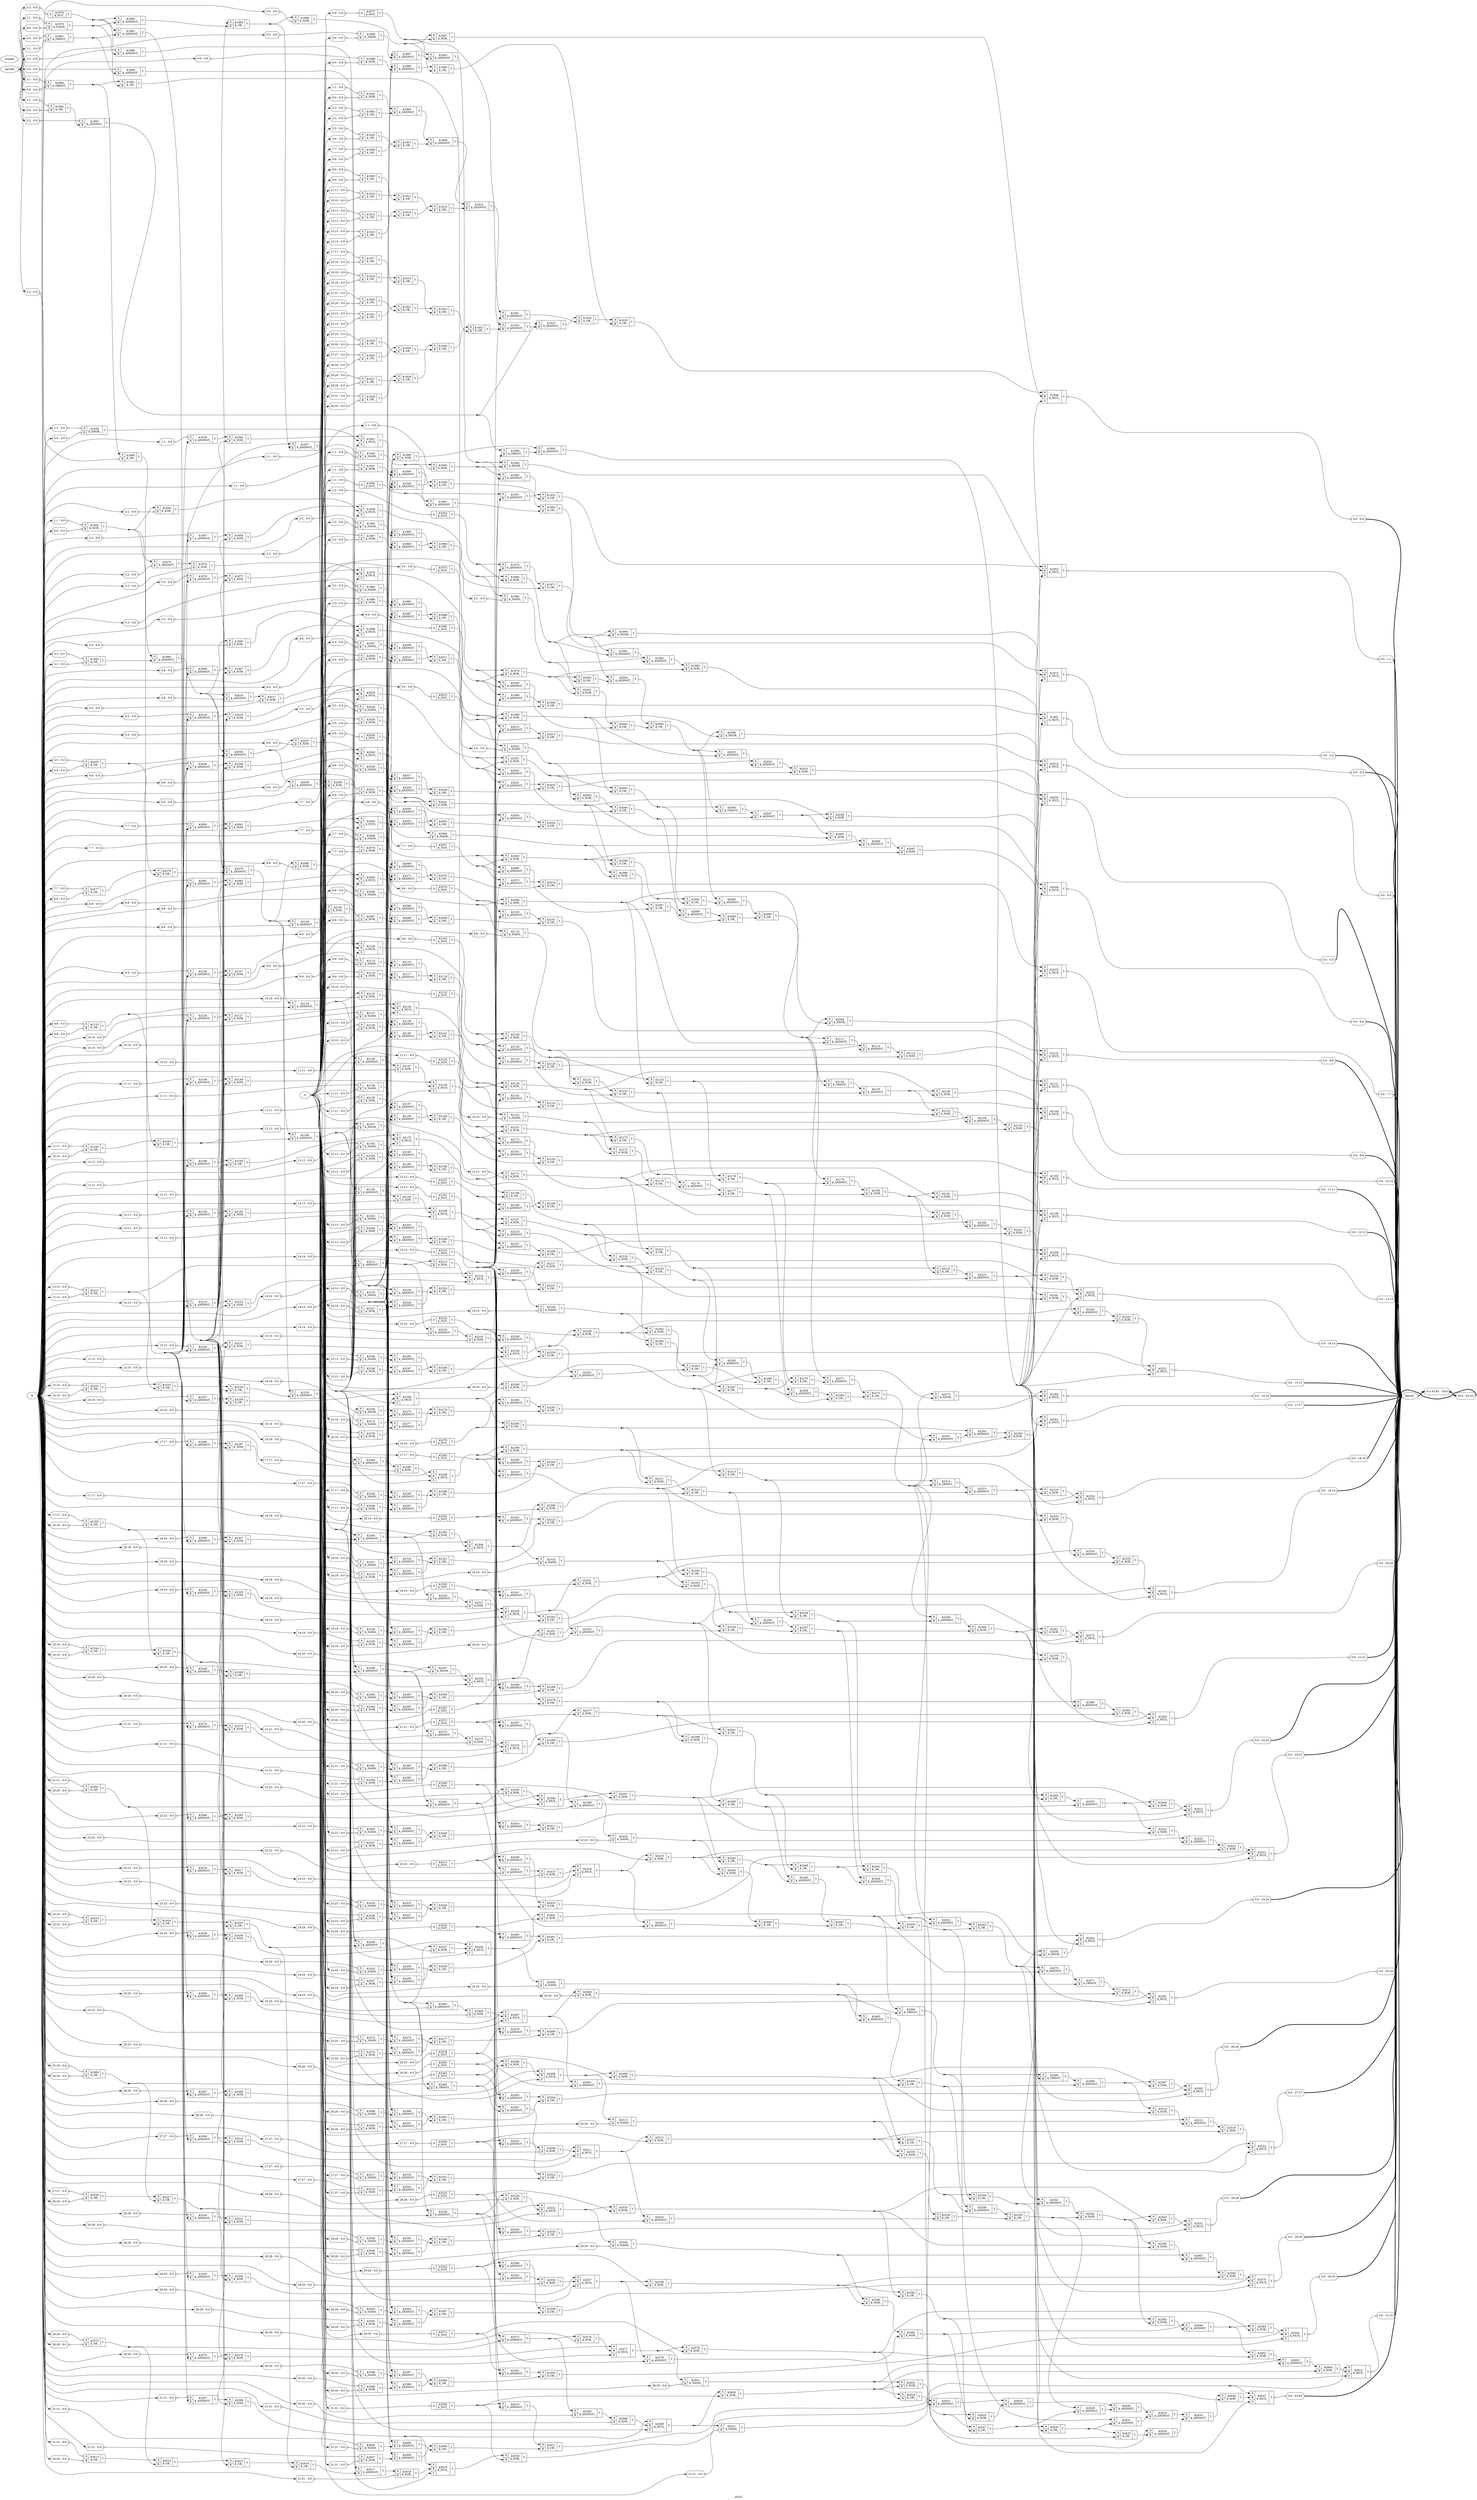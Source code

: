digraph "alu32" {
label="alu32";
rankdir="LR";
remincross=true;
n729 [ shape=octagon, label="A", color="black", fontcolor="black" ];
n730 [ shape=octagon, label="B", color="black", fontcolor="black" ];
n731 [ shape=octagon, label="Enable", color="black", fontcolor="black" ];
n732 [ shape=octagon, label="Result", color="black", fontcolor="black" ];
n733 [ shape=octagon, label="opcode", color="black", fontcolor="black" ];
c735 [ shape=record, label="{{<p729> A}|$1877\n$_NOT_|{<p734> Y}}" ];
x0 [ shape=record, style=rounded, label="<s0> 0:0 - 0:0 " ];
x0:e -> c735:p729:w [arrowhead=odiamond, arrowtail=odiamond, dir=both, color="black", label=""];
c736 [ shape=record, label="{{<p729> A}|$1878\n$_NOT_|{<p734> Y}}" ];
x1 [ shape=record, style=rounded, label="<s0> 2:2 - 0:0 " ];
x1:e -> c736:p729:w [arrowhead=odiamond, arrowtail=odiamond, dir=both, color="black", label=""];
c737 [ shape=record, label="{{<p729> A|<p730> B}|$1879\n$_NAND_|{<p734> Y}}" ];
x2 [ shape=record, style=rounded, label="<s0> 1:1 - 0:0 " ];
x2:e -> c737:p729:w [arrowhead=odiamond, arrowtail=odiamond, dir=both, color="black", label=""];
x3 [ shape=record, style=rounded, label="<s0> 0:0 - 0:0 " ];
x3:e -> c737:p730:w [arrowhead=odiamond, arrowtail=odiamond, dir=both, color="black", label=""];
c738 [ shape=record, label="{{<p729> A|<p730> B}|$1880\n$_ANDNOT_|{<p734> Y}}" ];
c739 [ shape=record, label="{{<p729> A|<p730> B}|$1881\n$_ORNOT_|{<p734> Y}}" ];
x4 [ shape=record, style=rounded, label="<s0> 0:0 - 0:0 " ];
x4:e -> c739:p729:w [arrowhead=odiamond, arrowtail=odiamond, dir=both, color="black", label=""];
x5 [ shape=record, style=rounded, label="<s0> 1:1 - 0:0 " ];
x5:e -> c739:p730:w [arrowhead=odiamond, arrowtail=odiamond, dir=both, color="black", label=""];
c740 [ shape=record, label="{{<p729> A|<p730> B}|$1882\n$_ANDNOT_|{<p734> Y}}" ];
c741 [ shape=record, label="{{<p729> A|<p730> B}|$1883\n$_OR_|{<p734> Y}}" ];
c742 [ shape=record, label="{{<p729> A|<p730> B}|$1884\n$_ORNOT_|{<p734> Y}}" ];
x6 [ shape=record, style=rounded, label="<s0> 1:1 - 0:0 " ];
x6:e -> c742:p729:w [arrowhead=odiamond, arrowtail=odiamond, dir=both, color="black", label=""];
x7 [ shape=record, style=rounded, label="<s0> 0:0 - 0:0 " ];
x7:e -> c742:p730:w [arrowhead=odiamond, arrowtail=odiamond, dir=both, color="black", label=""];
c743 [ shape=record, label="{{<p729> A|<p730> B}|$1885\n$_OR_|{<p734> Y}}" ];
x8 [ shape=record, style=rounded, label="<s0> 2:2 - 0:0 " ];
x8:e -> c743:p730:w [arrowhead=odiamond, arrowtail=odiamond, dir=both, color="black", label=""];
c744 [ shape=record, label="{{<p729> A|<p730> B}|$1886\n$_NOR_|{<p734> Y}}" ];
x9 [ shape=record, style=rounded, label="<s0> 0:0 - 0:0 " ];
x9:e -> c744:p730:w [arrowhead=odiamond, arrowtail=odiamond, dir=both, color="black", label=""];
c745 [ shape=record, label="{{<p729> A|<p730> B}|$1887\n$_XOR_|{<p734> Y}}" ];
c746 [ shape=record, label="{{<p729> A|<p730> B}|$1888\n$_ANDNOT_|{<p734> Y}}" ];
x10 [ shape=record, style=rounded, label="<s0> 2:2 - 0:0 " ];
x10:e -> c746:p729:w [arrowhead=odiamond, arrowtail=odiamond, dir=both, color="black", label=""];
c747 [ shape=record, label="{{<p729> A|<p730> B}|$1889\n$_ANDNOT_|{<p734> Y}}" ];
x11 [ shape=record, style=rounded, label="<s0> 2:2 - 0:0 " ];
x11:e -> c747:p729:w [arrowhead=odiamond, arrowtail=odiamond, dir=both, color="black", label=""];
c748 [ shape=record, label="{{<p729> A|<p730> B}|$1890\n$_NOR_|{<p734> Y}}" ];
c749 [ shape=record, label="{{<p729> A|<p730> B}|$1891\n$_OR_|{<p734> Y}}" ];
c750 [ shape=record, label="{{<p729> A|<p730> B}|$1892\n$_OR_|{<p734> Y}}" ];
x12 [ shape=record, style=rounded, label="<s0> 1:1 - 0:0 " ];
x12:e -> c750:p729:w [arrowhead=odiamond, arrowtail=odiamond, dir=both, color="black", label=""];
x13 [ shape=record, style=rounded, label="<s0> 0:0 - 0:0 " ];
x13:e -> c750:p730:w [arrowhead=odiamond, arrowtail=odiamond, dir=both, color="black", label=""];
c751 [ shape=record, label="{{<p729> A|<p730> B}|$1893\n$_ANDNOT_|{<p734> Y}}" ];
x14 [ shape=record, style=rounded, label="<s0> 2:2 - 0:0 " ];
x14:e -> c751:p729:w [arrowhead=odiamond, arrowtail=odiamond, dir=both, color="black", label=""];
c752 [ shape=record, label="{{<p729> A|<p730> B}|$1894\n$_ORNOT_|{<p734> Y}}" ];
c753 [ shape=record, label="{{<p729> A|<p730> B}|$1895\n$_ANDNOT_|{<p734> Y}}" ];
c754 [ shape=record, label="{{<p729> A|<p730> B}|$1896\n$_NAND_|{<p734> Y}}" ];
x15 [ shape=record, style=rounded, label="<s0> 0:0 - 0:0 " ];
x15:e -> c754:p729:w [arrowhead=odiamond, arrowtail=odiamond, dir=both, color="black", label=""];
x16 [ shape=record, style=rounded, label="<s0> 0:0 - 0:0 " ];
x16:e -> c754:p730:w [arrowhead=odiamond, arrowtail=odiamond, dir=both, color="black", label=""];
c755 [ shape=record, label="{{<p729> A|<p730> B}|$1897\n$_ANDNOT_|{<p734> Y}}" ];
c756 [ shape=record, label="{{<p729> A|<p730> B}|$1898\n$_NOR_|{<p734> Y}}" ];
x17 [ shape=record, style=rounded, label="<s0> 0:0 - 0:0 " ];
x17:e -> c756:p729:w [arrowhead=odiamond, arrowtail=odiamond, dir=both, color="black", label=""];
x18 [ shape=record, style=rounded, label="<s0> 0:0 - 0:0 " ];
x18:e -> c756:p730:w [arrowhead=odiamond, arrowtail=odiamond, dir=both, color="black", label=""];
c757 [ shape=record, label="{{<p729> A|<p730> B}|$1899\n$_ANDNOT_|{<p734> Y}}" ];
c758 [ shape=record, label="{{<p729> A|<p730> B}|$1900\n$_OR_|{<p734> Y}}" ];
c759 [ shape=record, label="{{<p729> A|<p730> B}|$1901\n$_ANDNOT_|{<p734> Y}}" ];
c760 [ shape=record, label="{{<p729> A|<p730> B}|$1902\n$_NOR_|{<p734> Y}}" ];
x19 [ shape=record, style=rounded, label="<s0> 1:1 - 0:0 " ];
x19:e -> c760:p729:w [arrowhead=odiamond, arrowtail=odiamond, dir=both, color="black", label=""];
x20 [ shape=record, style=rounded, label="<s0> 0:0 - 0:0 " ];
x20:e -> c760:p730:w [arrowhead=odiamond, arrowtail=odiamond, dir=both, color="black", label=""];
c761 [ shape=record, label="{{<p729> A|<p730> B}|$1903\n$_OR_|{<p734> Y}}" ];
x21 [ shape=record, style=rounded, label="<s0> 3:3 - 0:0 " ];
x21:e -> c761:p729:w [arrowhead=odiamond, arrowtail=odiamond, dir=both, color="black", label=""];
x22 [ shape=record, style=rounded, label="<s0> 2:2 - 0:0 " ];
x22:e -> c761:p730:w [arrowhead=odiamond, arrowtail=odiamond, dir=both, color="black", label=""];
c762 [ shape=record, label="{{<p729> A|<p730> B}|$1904\n$_ANDNOT_|{<p734> Y}}" ];
c763 [ shape=record, label="{{<p729> A|<p730> B}|$1905\n$_OR_|{<p734> Y}}" ];
x23 [ shape=record, style=rounded, label="<s0> 5:5 - 0:0 " ];
x23:e -> c763:p729:w [arrowhead=odiamond, arrowtail=odiamond, dir=both, color="black", label=""];
x24 [ shape=record, style=rounded, label="<s0> 4:4 - 0:0 " ];
x24:e -> c763:p730:w [arrowhead=odiamond, arrowtail=odiamond, dir=both, color="black", label=""];
c764 [ shape=record, label="{{<p729> A|<p730> B}|$1906\n$_OR_|{<p734> Y}}" ];
x25 [ shape=record, style=rounded, label="<s0> 7:7 - 0:0 " ];
x25:e -> c764:p729:w [arrowhead=odiamond, arrowtail=odiamond, dir=both, color="black", label=""];
x26 [ shape=record, style=rounded, label="<s0> 6:6 - 0:0 " ];
x26:e -> c764:p730:w [arrowhead=odiamond, arrowtail=odiamond, dir=both, color="black", label=""];
c765 [ shape=record, label="{{<p729> A|<p730> B}|$1907\n$_OR_|{<p734> Y}}" ];
c766 [ shape=record, label="{{<p729> A|<p730> B}|$1908\n$_ANDNOT_|{<p734> Y}}" ];
c767 [ shape=record, label="{{<p729> A|<p730> B}|$1909\n$_OR_|{<p734> Y}}" ];
x27 [ shape=record, style=rounded, label="<s0> 9:9 - 0:0 " ];
x27:e -> c767:p729:w [arrowhead=odiamond, arrowtail=odiamond, dir=both, color="black", label=""];
x28 [ shape=record, style=rounded, label="<s0> 8:8 - 0:0 " ];
x28:e -> c767:p730:w [arrowhead=odiamond, arrowtail=odiamond, dir=both, color="black", label=""];
c768 [ shape=record, label="{{<p729> A|<p730> B}|$1910\n$_OR_|{<p734> Y}}" ];
x29 [ shape=record, style=rounded, label="<s0> 11:11 - 0:0 " ];
x29:e -> c768:p729:w [arrowhead=odiamond, arrowtail=odiamond, dir=both, color="black", label=""];
x30 [ shape=record, style=rounded, label="<s0> 10:10 - 0:0 " ];
x30:e -> c768:p730:w [arrowhead=odiamond, arrowtail=odiamond, dir=both, color="black", label=""];
c769 [ shape=record, label="{{<p729> A|<p730> B}|$1911\n$_OR_|{<p734> Y}}" ];
c770 [ shape=record, label="{{<p729> A|<p730> B}|$1912\n$_OR_|{<p734> Y}}" ];
x31 [ shape=record, style=rounded, label="<s0> 13:13 - 0:0 " ];
x31:e -> c770:p729:w [arrowhead=odiamond, arrowtail=odiamond, dir=both, color="black", label=""];
x32 [ shape=record, style=rounded, label="<s0> 12:12 - 0:0 " ];
x32:e -> c770:p730:w [arrowhead=odiamond, arrowtail=odiamond, dir=both, color="black", label=""];
c771 [ shape=record, label="{{<p729> A|<p730> B}|$1913\n$_OR_|{<p734> Y}}" ];
x33 [ shape=record, style=rounded, label="<s0> 15:15 - 0:0 " ];
x33:e -> c771:p729:w [arrowhead=odiamond, arrowtail=odiamond, dir=both, color="black", label=""];
x34 [ shape=record, style=rounded, label="<s0> 14:14 - 0:0 " ];
x34:e -> c771:p730:w [arrowhead=odiamond, arrowtail=odiamond, dir=both, color="black", label=""];
c772 [ shape=record, label="{{<p729> A|<p730> B}|$1914\n$_OR_|{<p734> Y}}" ];
c773 [ shape=record, label="{{<p729> A|<p730> B}|$1915\n$_OR_|{<p734> Y}}" ];
c774 [ shape=record, label="{{<p729> A|<p730> B}|$1916\n$_ANDNOT_|{<p734> Y}}" ];
c775 [ shape=record, label="{{<p729> A|<p730> B}|$1917\n$_OR_|{<p734> Y}}" ];
x35 [ shape=record, style=rounded, label="<s0> 17:17 - 0:0 " ];
x35:e -> c775:p729:w [arrowhead=odiamond, arrowtail=odiamond, dir=both, color="black", label=""];
x36 [ shape=record, style=rounded, label="<s0> 16:16 - 0:0 " ];
x36:e -> c775:p730:w [arrowhead=odiamond, arrowtail=odiamond, dir=both, color="black", label=""];
c776 [ shape=record, label="{{<p729> A|<p730> B}|$1918\n$_OR_|{<p734> Y}}" ];
x37 [ shape=record, style=rounded, label="<s0> 19:19 - 0:0 " ];
x37:e -> c776:p729:w [arrowhead=odiamond, arrowtail=odiamond, dir=both, color="black", label=""];
x38 [ shape=record, style=rounded, label="<s0> 18:18 - 0:0 " ];
x38:e -> c776:p730:w [arrowhead=odiamond, arrowtail=odiamond, dir=both, color="black", label=""];
c777 [ shape=record, label="{{<p729> A|<p730> B}|$1919\n$_OR_|{<p734> Y}}" ];
c778 [ shape=record, label="{{<p729> A|<p730> B}|$1920\n$_OR_|{<p734> Y}}" ];
x39 [ shape=record, style=rounded, label="<s0> 21:21 - 0:0 " ];
x39:e -> c778:p729:w [arrowhead=odiamond, arrowtail=odiamond, dir=both, color="black", label=""];
x40 [ shape=record, style=rounded, label="<s0> 20:20 - 0:0 " ];
x40:e -> c778:p730:w [arrowhead=odiamond, arrowtail=odiamond, dir=both, color="black", label=""];
c779 [ shape=record, label="{{<p729> A|<p730> B}|$1921\n$_OR_|{<p734> Y}}" ];
x41 [ shape=record, style=rounded, label="<s0> 23:23 - 0:0 " ];
x41:e -> c779:p729:w [arrowhead=odiamond, arrowtail=odiamond, dir=both, color="black", label=""];
x42 [ shape=record, style=rounded, label="<s0> 22:22 - 0:0 " ];
x42:e -> c779:p730:w [arrowhead=odiamond, arrowtail=odiamond, dir=both, color="black", label=""];
c780 [ shape=record, label="{{<p729> A|<p730> B}|$1922\n$_OR_|{<p734> Y}}" ];
c781 [ shape=record, label="{{<p729> A|<p730> B}|$1923\n$_OR_|{<p734> Y}}" ];
c782 [ shape=record, label="{{<p729> A|<p730> B}|$1924\n$_OR_|{<p734> Y}}" ];
x43 [ shape=record, style=rounded, label="<s0> 25:25 - 0:0 " ];
x43:e -> c782:p729:w [arrowhead=odiamond, arrowtail=odiamond, dir=both, color="black", label=""];
x44 [ shape=record, style=rounded, label="<s0> 24:24 - 0:0 " ];
x44:e -> c782:p730:w [arrowhead=odiamond, arrowtail=odiamond, dir=both, color="black", label=""];
c783 [ shape=record, label="{{<p729> A|<p730> B}|$1925\n$_OR_|{<p734> Y}}" ];
x45 [ shape=record, style=rounded, label="<s0> 27:27 - 0:0 " ];
x45:e -> c783:p729:w [arrowhead=odiamond, arrowtail=odiamond, dir=both, color="black", label=""];
x46 [ shape=record, style=rounded, label="<s0> 26:26 - 0:0 " ];
x46:e -> c783:p730:w [arrowhead=odiamond, arrowtail=odiamond, dir=both, color="black", label=""];
c784 [ shape=record, label="{{<p729> A|<p730> B}|$1926\n$_OR_|{<p734> Y}}" ];
c785 [ shape=record, label="{{<p729> A|<p730> B}|$1927\n$_OR_|{<p734> Y}}" ];
x47 [ shape=record, style=rounded, label="<s0> 29:29 - 0:0 " ];
x47:e -> c785:p729:w [arrowhead=odiamond, arrowtail=odiamond, dir=both, color="black", label=""];
x48 [ shape=record, style=rounded, label="<s0> 28:28 - 0:0 " ];
x48:e -> c785:p730:w [arrowhead=odiamond, arrowtail=odiamond, dir=both, color="black", label=""];
c786 [ shape=record, label="{{<p729> A|<p730> B}|$1928\n$_OR_|{<p734> Y}}" ];
x49 [ shape=record, style=rounded, label="<s0> 31:31 - 0:0 " ];
x49:e -> c786:p729:w [arrowhead=odiamond, arrowtail=odiamond, dir=both, color="black", label=""];
x50 [ shape=record, style=rounded, label="<s0> 30:30 - 0:0 " ];
x50:e -> c786:p730:w [arrowhead=odiamond, arrowtail=odiamond, dir=both, color="black", label=""];
c787 [ shape=record, label="{{<p729> A|<p730> B}|$1929\n$_OR_|{<p734> Y}}" ];
c788 [ shape=record, label="{{<p729> A|<p730> B}|$1930\n$_OR_|{<p734> Y}}" ];
c789 [ shape=record, label="{{<p729> A|<p730> B}|$1931\n$_OR_|{<p734> Y}}" ];
c790 [ shape=record, label="{{<p729> A|<p730> B}|$1932\n$_ANDNOT_|{<p734> Y}}" ];
c791 [ shape=record, label="{{<p729> A|<p730> B}|$1933\n$_ANDNOT_|{<p734> Y}}" ];
c792 [ shape=record, label="{{<p729> A|<p730> B}|$1934\n$_OR_|{<p734> Y}}" ];
c793 [ shape=record, label="{{<p729> A|<p730> B}|$1935\n$_OR_|{<p734> Y}}" ];
c795 [ shape=record, label="{{<p729> A|<p730> B|<p794> S}|$1936\n$_MUX_|{<p734> Y}}" ];
x51 [ shape=record, style=rounded, label="<s0> 0:0 - 0:0 " ];
c795:p734:e -> x51:w [arrowhead=odiamond, arrowtail=odiamond, dir=both, color="black", label=""];
c796 [ shape=record, label="{{<p729> A|<p730> B}|$1937\n$_ANDNOT_|{<p734> Y}}" ];
c797 [ shape=record, label="{{<p729> A|<p730> B}|$1938\n$_XNOR_|{<p734> Y}}" ];
x52 [ shape=record, style=rounded, label="<s0> 1:1 - 0:0 " ];
x52:e -> c797:p729:w [arrowhead=odiamond, arrowtail=odiamond, dir=both, color="black", label=""];
x53 [ shape=record, style=rounded, label="<s0> 0:0 - 0:0 " ];
x53:e -> c797:p730:w [arrowhead=odiamond, arrowtail=odiamond, dir=both, color="black", label=""];
c798 [ shape=record, label="{{<p729> A|<p730> B}|$1939\n$_ANDNOT_|{<p734> Y}}" ];
x54 [ shape=record, style=rounded, label="<s0> 1:1 - 0:0 " ];
x54:e -> c798:p729:w [arrowhead=odiamond, arrowtail=odiamond, dir=both, color="black", label=""];
c799 [ shape=record, label="{{<p729> A|<p730> B}|$1940\n$_NOR_|{<p734> Y}}" ];
c800 [ shape=record, label="{{<p729> A|<p730> B|<p794> S}|$1941\n$_MUX_|{<p734> Y}}" ];
c801 [ shape=record, label="{{<p729> A|<p730> B}|$1942\n$_XOR_|{<p734> Y}}" ];
x55 [ shape=record, style=rounded, label="<s0> 1:1 - 0:0 " ];
x55:e -> c801:p730:w [arrowhead=odiamond, arrowtail=odiamond, dir=both, color="black", label=""];
c802 [ shape=record, label="{{<p729> A|<p730> B}|$1943\n$_ANDNOT_|{<p734> Y}}" ];
c803 [ shape=record, label="{{<p729> A|<p730> B}|$1944\n$_XNOR_|{<p734> Y}}" ];
c804 [ shape=record, label="{{<p729> A|<p730> B}|$1945\n$_NAND_|{<p734> Y}}" ];
x56 [ shape=record, style=rounded, label="<s0> 1:1 - 0:0 " ];
x56:e -> c804:p729:w [arrowhead=odiamond, arrowtail=odiamond, dir=both, color="black", label=""];
x57 [ shape=record, style=rounded, label="<s0> 1:1 - 0:0 " ];
x57:e -> c804:p730:w [arrowhead=odiamond, arrowtail=odiamond, dir=both, color="black", label=""];
c805 [ shape=record, label="{{<p729> A|<p730> B}|$1946\n$_ANDNOT_|{<p734> Y}}" ];
c806 [ shape=record, label="{{<p729> A|<p730> B}|$1947\n$_NOR_|{<p734> Y}}" ];
x58 [ shape=record, style=rounded, label="<s0> 1:1 - 0:0 " ];
x58:e -> c806:p729:w [arrowhead=odiamond, arrowtail=odiamond, dir=both, color="black", label=""];
x59 [ shape=record, style=rounded, label="<s0> 1:1 - 0:0 " ];
x59:e -> c806:p730:w [arrowhead=odiamond, arrowtail=odiamond, dir=both, color="black", label=""];
c807 [ shape=record, label="{{<p729> A|<p730> B}|$1948\n$_ANDNOT_|{<p734> Y}}" ];
c808 [ shape=record, label="{{<p729> A|<p730> B}|$1949\n$_OR_|{<p734> Y}}" ];
c809 [ shape=record, label="{{<p729> A}|$1950\n$_NOT_|{<p734> Y}}" ];
x60 [ shape=record, style=rounded, label="<s0> 1:1 - 0:0 " ];
x60:e -> c809:p729:w [arrowhead=odiamond, arrowtail=odiamond, dir=both, color="black", label=""];
c810 [ shape=record, label="{{<p729> A|<p730> B}|$1951\n$_ANDNOT_|{<p734> Y}}" ];
c811 [ shape=record, label="{{<p729> A|<p730> B}|$1952\n$_OR_|{<p734> Y}}" ];
c812 [ shape=record, label="{{<p729> A|<p730> B|<p794> S}|$1953\n$_MUX_|{<p734> Y}}" ];
x61 [ shape=record, style=rounded, label="<s0> 0:0 - 1:1 " ];
c812:p734:e -> x61:w [arrowhead=odiamond, arrowtail=odiamond, dir=both, color="black", label=""];
c813 [ shape=record, label="{{<p729> A}|$1954\n$_NOT_|{<p734> Y}}" ];
x62 [ shape=record, style=rounded, label="<s0> 2:2 - 0:0 " ];
x62:e -> c813:p729:w [arrowhead=odiamond, arrowtail=odiamond, dir=both, color="black", label=""];
c814 [ shape=record, label="{{<p729> A|<p730> B}|$1955\n$_NOR_|{<p734> Y}}" ];
x63 [ shape=record, style=rounded, label="<s0> 1:1 - 0:0 " ];
x63:e -> c814:p729:w [arrowhead=odiamond, arrowtail=odiamond, dir=both, color="black", label=""];
x64 [ shape=record, style=rounded, label="<s0> 0:0 - 0:0 " ];
x64:e -> c814:p730:w [arrowhead=odiamond, arrowtail=odiamond, dir=both, color="black", label=""];
c815 [ shape=record, label="{{<p729> A|<p730> B}|$1956\n$_XOR_|{<p734> Y}}" ];
x65 [ shape=record, style=rounded, label="<s0> 2:2 - 0:0 " ];
x65:e -> c815:p730:w [arrowhead=odiamond, arrowtail=odiamond, dir=both, color="black", label=""];
c816 [ shape=record, label="{{<p729> A|<p730> B}|$1957\n$_ANDNOT_|{<p734> Y}}" ];
x66 [ shape=record, style=rounded, label="<s0> 2:2 - 0:0 " ];
x66:e -> c816:p729:w [arrowhead=odiamond, arrowtail=odiamond, dir=both, color="black", label=""];
c817 [ shape=record, label="{{<p729> A|<p730> B}|$1958\n$_NOR_|{<p734> Y}}" ];
c818 [ shape=record, label="{{<p729> A|<p730> B|<p794> S}|$1959\n$_MUX_|{<p734> Y}}" ];
c819 [ shape=record, label="{{<p729> A|<p730> B}|$1960\n$_XOR_|{<p734> Y}}" ];
c820 [ shape=record, label="{{<p729> A|<p730> B}|$1961\n$_ANDNOT_|{<p734> Y}}" ];
c821 [ shape=record, label="{{<p729> A|<p730> B}|$1962\n$_ANDNOT_|{<p734> Y}}" ];
c822 [ shape=record, label="{{<p729> A|<p730> B}|$1963\n$_OR_|{<p734> Y}}" ];
c823 [ shape=record, label="{{<p729> A|<p730> B}|$1964\n$_XNOR_|{<p734> Y}}" ];
c824 [ shape=record, label="{{<p729> A|<p730> B}|$1965\n$_NAND_|{<p734> Y}}" ];
x67 [ shape=record, style=rounded, label="<s0> 2:2 - 0:0 " ];
x67:e -> c824:p729:w [arrowhead=odiamond, arrowtail=odiamond, dir=both, color="black", label=""];
x68 [ shape=record, style=rounded, label="<s0> 2:2 - 0:0 " ];
x68:e -> c824:p730:w [arrowhead=odiamond, arrowtail=odiamond, dir=both, color="black", label=""];
c825 [ shape=record, label="{{<p729> A|<p730> B}|$1966\n$_ANDNOT_|{<p734> Y}}" ];
c826 [ shape=record, label="{{<p729> A|<p730> B}|$1967\n$_NOR_|{<p734> Y}}" ];
x69 [ shape=record, style=rounded, label="<s0> 2:2 - 0:0 " ];
x69:e -> c826:p729:w [arrowhead=odiamond, arrowtail=odiamond, dir=both, color="black", label=""];
x70 [ shape=record, style=rounded, label="<s0> 2:2 - 0:0 " ];
x70:e -> c826:p730:w [arrowhead=odiamond, arrowtail=odiamond, dir=both, color="black", label=""];
c827 [ shape=record, label="{{<p729> A|<p730> B}|$1968\n$_ANDNOT_|{<p734> Y}}" ];
c828 [ shape=record, label="{{<p729> A|<p730> B}|$1969\n$_OR_|{<p734> Y}}" ];
c829 [ shape=record, label="{{<p729> A|<p730> B}|$1970\n$_ANDNOT_|{<p734> Y}}" ];
c830 [ shape=record, label="{{<p729> A|<p730> B}|$1971\n$_OR_|{<p734> Y}}" ];
c831 [ shape=record, label="{{<p729> A|<p730> B|<p794> S}|$1972\n$_MUX_|{<p734> Y}}" ];
x71 [ shape=record, style=rounded, label="<s0> 0:0 - 2:2 " ];
c831:p734:e -> x71:w [arrowhead=odiamond, arrowtail=odiamond, dir=both, color="black", label=""];
c832 [ shape=record, label="{{<p729> A}|$1973\n$_NOT_|{<p734> Y}}" ];
x72 [ shape=record, style=rounded, label="<s0> 3:3 - 0:0 " ];
x72:e -> c832:p729:w [arrowhead=odiamond, arrowtail=odiamond, dir=both, color="black", label=""];
c833 [ shape=record, label="{{<p729> A|<p730> B}|$1974\n$_ANDNOT_|{<p734> Y}}" ];
x73 [ shape=record, style=rounded, label="<s0> 2:2 - 0:0 " ];
x73:e -> c833:p730:w [arrowhead=odiamond, arrowtail=odiamond, dir=both, color="black", label=""];
c834 [ shape=record, label="{{<p729> A|<p730> B}|$1975\n$_XOR_|{<p734> Y}}" ];
x74 [ shape=record, style=rounded, label="<s0> 3:3 - 0:0 " ];
x74:e -> c834:p730:w [arrowhead=odiamond, arrowtail=odiamond, dir=both, color="black", label=""];
c835 [ shape=record, label="{{<p729> A|<p730> B}|$1976\n$_ANDNOT_|{<p734> Y}}" ];
x75 [ shape=record, style=rounded, label="<s0> 3:3 - 0:0 " ];
x75:e -> c835:p729:w [arrowhead=odiamond, arrowtail=odiamond, dir=both, color="black", label=""];
c836 [ shape=record, label="{{<p729> A|<p730> B}|$1977\n$_NOR_|{<p734> Y}}" ];
c837 [ shape=record, label="{{<p729> A|<p730> B|<p794> S}|$1978\n$_MUX_|{<p734> Y}}" ];
c838 [ shape=record, label="{{<p729> A|<p730> B}|$1979\n$_XOR_|{<p734> Y}}" ];
c839 [ shape=record, label="{{<p729> A|<p730> B}|$1980\n$_NAND_|{<p734> Y}}" ];
x76 [ shape=record, style=rounded, label="<s0> 2:2 - 0:0 " ];
x76:e -> c839:p730:w [arrowhead=odiamond, arrowtail=odiamond, dir=both, color="black", label=""];
c840 [ shape=record, label="{{<p729> A|<p730> B}|$1981\n$_ANDNOT_|{<p734> Y}}" ];
c841 [ shape=record, label="{{<p729> A|<p730> B}|$1982\n$_ANDNOT_|{<p734> Y}}" ];
c842 [ shape=record, label="{{<p729> A|<p730> B}|$1983\n$_XOR_|{<p734> Y}}" ];
c843 [ shape=record, label="{{<p729> A|<p730> B}|$1984\n$_NAND_|{<p734> Y}}" ];
x77 [ shape=record, style=rounded, label="<s0> 3:3 - 0:0 " ];
x77:e -> c843:p729:w [arrowhead=odiamond, arrowtail=odiamond, dir=both, color="black", label=""];
x78 [ shape=record, style=rounded, label="<s0> 3:3 - 0:0 " ];
x78:e -> c843:p730:w [arrowhead=odiamond, arrowtail=odiamond, dir=both, color="black", label=""];
c844 [ shape=record, label="{{<p729> A|<p730> B}|$1985\n$_ANDNOT_|{<p734> Y}}" ];
c845 [ shape=record, label="{{<p729> A|<p730> B}|$1986\n$_NOR_|{<p734> Y}}" ];
x79 [ shape=record, style=rounded, label="<s0> 3:3 - 0:0 " ];
x79:e -> c845:p729:w [arrowhead=odiamond, arrowtail=odiamond, dir=both, color="black", label=""];
x80 [ shape=record, style=rounded, label="<s0> 3:3 - 0:0 " ];
x80:e -> c845:p730:w [arrowhead=odiamond, arrowtail=odiamond, dir=both, color="black", label=""];
c846 [ shape=record, label="{{<p729> A|<p730> B}|$1987\n$_ANDNOT_|{<p734> Y}}" ];
c847 [ shape=record, label="{{<p729> A|<p730> B}|$1988\n$_OR_|{<p734> Y}}" ];
c848 [ shape=record, label="{{<p729> A|<p730> B}|$1989\n$_ANDNOT_|{<p734> Y}}" ];
c849 [ shape=record, label="{{<p729> A|<p730> B}|$1990\n$_OR_|{<p734> Y}}" ];
c850 [ shape=record, label="{{<p729> A|<p730> B|<p794> S}|$1991\n$_MUX_|{<p734> Y}}" ];
x81 [ shape=record, style=rounded, label="<s0> 0:0 - 3:3 " ];
c850:p734:e -> x81:w [arrowhead=odiamond, arrowtail=odiamond, dir=both, color="black", label=""];
c851 [ shape=record, label="{{<p729> A}|$1992\n$_NOT_|{<p734> Y}}" ];
x82 [ shape=record, style=rounded, label="<s0> 4:4 - 0:0 " ];
x82:e -> c851:p729:w [arrowhead=odiamond, arrowtail=odiamond, dir=both, color="black", label=""];
c852 [ shape=record, label="{{<p729> A|<p730> B}|$1993\n$_OR_|{<p734> Y}}" ];
x83 [ shape=record, style=rounded, label="<s0> 3:3 - 0:0 " ];
x83:e -> c852:p729:w [arrowhead=odiamond, arrowtail=odiamond, dir=both, color="black", label=""];
x84 [ shape=record, style=rounded, label="<s0> 2:2 - 0:0 " ];
x84:e -> c852:p730:w [arrowhead=odiamond, arrowtail=odiamond, dir=both, color="black", label=""];
c853 [ shape=record, label="{{<p729> A|<p730> B}|$1994\n$_ANDNOT_|{<p734> Y}}" ];
c854 [ shape=record, label="{{<p729> A|<p730> B}|$1995\n$_XOR_|{<p734> Y}}" ];
x85 [ shape=record, style=rounded, label="<s0> 4:4 - 0:0 " ];
x85:e -> c854:p730:w [arrowhead=odiamond, arrowtail=odiamond, dir=both, color="black", label=""];
c855 [ shape=record, label="{{<p729> A|<p730> B}|$1996\n$_ANDNOT_|{<p734> Y}}" ];
x86 [ shape=record, style=rounded, label="<s0> 4:4 - 0:0 " ];
x86:e -> c855:p729:w [arrowhead=odiamond, arrowtail=odiamond, dir=both, color="black", label=""];
c856 [ shape=record, label="{{<p729> A|<p730> B}|$1997\n$_NOR_|{<p734> Y}}" ];
c857 [ shape=record, label="{{<p729> A|<p730> B|<p794> S}|$1998\n$_MUX_|{<p734> Y}}" ];
c858 [ shape=record, label="{{<p729> A|<p730> B}|$1999\n$_XOR_|{<p734> Y}}" ];
c859 [ shape=record, label="{{<p729> A|<p730> B}|$2000\n$_ANDNOT_|{<p734> Y}}" ];
c860 [ shape=record, label="{{<p729> A|<p730> B}|$2001\n$_NOR_|{<p734> Y}}" ];
c861 [ shape=record, label="{{<p729> A|<p730> B}|$2002\n$_OR_|{<p734> Y}}" ];
c862 [ shape=record, label="{{<p729> A|<p730> B}|$2003\n$_OR_|{<p734> Y}}" ];
c863 [ shape=record, label="{{<p729> A|<p730> B}|$2004\n$_ANDNOT_|{<p734> Y}}" ];
c864 [ shape=record, label="{{<p729> A|<p730> B}|$2005\n$_OR_|{<p734> Y}}" ];
c865 [ shape=record, label="{{<p729> A|<p730> B}|$2006\n$_XNOR_|{<p734> Y}}" ];
c866 [ shape=record, label="{{<p729> A|<p730> B}|$2007\n$_NAND_|{<p734> Y}}" ];
x87 [ shape=record, style=rounded, label="<s0> 4:4 - 0:0 " ];
x87:e -> c866:p729:w [arrowhead=odiamond, arrowtail=odiamond, dir=both, color="black", label=""];
x88 [ shape=record, style=rounded, label="<s0> 4:4 - 0:0 " ];
x88:e -> c866:p730:w [arrowhead=odiamond, arrowtail=odiamond, dir=both, color="black", label=""];
c867 [ shape=record, label="{{<p729> A|<p730> B}|$2008\n$_ANDNOT_|{<p734> Y}}" ];
c868 [ shape=record, label="{{<p729> A|<p730> B}|$2009\n$_NOR_|{<p734> Y}}" ];
x89 [ shape=record, style=rounded, label="<s0> 4:4 - 0:0 " ];
x89:e -> c868:p729:w [arrowhead=odiamond, arrowtail=odiamond, dir=both, color="black", label=""];
x90 [ shape=record, style=rounded, label="<s0> 4:4 - 0:0 " ];
x90:e -> c868:p730:w [arrowhead=odiamond, arrowtail=odiamond, dir=both, color="black", label=""];
c869 [ shape=record, label="{{<p729> A|<p730> B}|$2010\n$_ANDNOT_|{<p734> Y}}" ];
c870 [ shape=record, label="{{<p729> A|<p730> B}|$2011\n$_OR_|{<p734> Y}}" ];
c871 [ shape=record, label="{{<p729> A|<p730> B}|$2012\n$_ANDNOT_|{<p734> Y}}" ];
c872 [ shape=record, label="{{<p729> A|<p730> B}|$2013\n$_OR_|{<p734> Y}}" ];
c873 [ shape=record, label="{{<p729> A|<p730> B|<p794> S}|$2014\n$_MUX_|{<p734> Y}}" ];
x91 [ shape=record, style=rounded, label="<s0> 0:0 - 4:4 " ];
c873:p734:e -> x91:w [arrowhead=odiamond, arrowtail=odiamond, dir=both, color="black", label=""];
c874 [ shape=record, label="{{<p729> A}|$2015\n$_NOT_|{<p734> Y}}" ];
x92 [ shape=record, style=rounded, label="<s0> 5:5 - 0:0 " ];
x92:e -> c874:p729:w [arrowhead=odiamond, arrowtail=odiamond, dir=both, color="black", label=""];
c875 [ shape=record, label="{{<p729> A|<p730> B}|$2016\n$_ANDNOT_|{<p734> Y}}" ];
x93 [ shape=record, style=rounded, label="<s0> 4:4 - 0:0 " ];
x93:e -> c875:p730:w [arrowhead=odiamond, arrowtail=odiamond, dir=both, color="black", label=""];
c876 [ shape=record, label="{{<p729> A|<p730> B}|$2017\n$_XOR_|{<p734> Y}}" ];
x94 [ shape=record, style=rounded, label="<s0> 5:5 - 0:0 " ];
x94:e -> c876:p730:w [arrowhead=odiamond, arrowtail=odiamond, dir=both, color="black", label=""];
c877 [ shape=record, label="{{<p729> A|<p730> B}|$2018\n$_ANDNOT_|{<p734> Y}}" ];
x95 [ shape=record, style=rounded, label="<s0> 5:5 - 0:0 " ];
x95:e -> c877:p729:w [arrowhead=odiamond, arrowtail=odiamond, dir=both, color="black", label=""];
c878 [ shape=record, label="{{<p729> A|<p730> B}|$2019\n$_NOR_|{<p734> Y}}" ];
c879 [ shape=record, label="{{<p729> A|<p730> B|<p794> S}|$2020\n$_MUX_|{<p734> Y}}" ];
c880 [ shape=record, label="{{<p729> A|<p730> B}|$2021\n$_XOR_|{<p734> Y}}" ];
c881 [ shape=record, label="{{<p729> A|<p730> B}|$2022\n$_NAND_|{<p734> Y}}" ];
x96 [ shape=record, style=rounded, label="<s0> 4:4 - 0:0 " ];
x96:e -> c881:p730:w [arrowhead=odiamond, arrowtail=odiamond, dir=both, color="black", label=""];
c882 [ shape=record, label="{{<p729> A|<p730> B}|$2023\n$_ANDNOT_|{<p734> Y}}" ];
c883 [ shape=record, label="{{<p729> A|<p730> B}|$2024\n$_ANDNOT_|{<p734> Y}}" ];
c884 [ shape=record, label="{{<p729> A|<p730> B}|$2025\n$_XOR_|{<p734> Y}}" ];
c885 [ shape=record, label="{{<p729> A|<p730> B}|$2026\n$_NAND_|{<p734> Y}}" ];
x97 [ shape=record, style=rounded, label="<s0> 5:5 - 0:0 " ];
x97:e -> c885:p729:w [arrowhead=odiamond, arrowtail=odiamond, dir=both, color="black", label=""];
x98 [ shape=record, style=rounded, label="<s0> 5:5 - 0:0 " ];
x98:e -> c885:p730:w [arrowhead=odiamond, arrowtail=odiamond, dir=both, color="black", label=""];
c886 [ shape=record, label="{{<p729> A|<p730> B}|$2027\n$_ANDNOT_|{<p734> Y}}" ];
c887 [ shape=record, label="{{<p729> A|<p730> B}|$2028\n$_NOR_|{<p734> Y}}" ];
x99 [ shape=record, style=rounded, label="<s0> 5:5 - 0:0 " ];
x99:e -> c887:p729:w [arrowhead=odiamond, arrowtail=odiamond, dir=both, color="black", label=""];
x100 [ shape=record, style=rounded, label="<s0> 5:5 - 0:0 " ];
x100:e -> c887:p730:w [arrowhead=odiamond, arrowtail=odiamond, dir=both, color="black", label=""];
c888 [ shape=record, label="{{<p729> A|<p730> B}|$2029\n$_ANDNOT_|{<p734> Y}}" ];
c889 [ shape=record, label="{{<p729> A|<p730> B}|$2030\n$_OR_|{<p734> Y}}" ];
c890 [ shape=record, label="{{<p729> A|<p730> B}|$2031\n$_ANDNOT_|{<p734> Y}}" ];
c891 [ shape=record, label="{{<p729> A|<p730> B}|$2032\n$_OR_|{<p734> Y}}" ];
c892 [ shape=record, label="{{<p729> A|<p730> B|<p794> S}|$2033\n$_MUX_|{<p734> Y}}" ];
x101 [ shape=record, style=rounded, label="<s0> 0:0 - 5:5 " ];
c892:p734:e -> x101:w [arrowhead=odiamond, arrowtail=odiamond, dir=both, color="black", label=""];
c893 [ shape=record, label="{{<p729> A}|$2034\n$_NOT_|{<p734> Y}}" ];
x102 [ shape=record, style=rounded, label="<s0> 6:6 - 0:0 " ];
x102:e -> c893:p729:w [arrowhead=odiamond, arrowtail=odiamond, dir=both, color="black", label=""];
c894 [ shape=record, label="{{<p729> A|<p730> B}|$2035\n$_OR_|{<p734> Y}}" ];
x103 [ shape=record, style=rounded, label="<s0> 5:5 - 0:0 " ];
x103:e -> c894:p729:w [arrowhead=odiamond, arrowtail=odiamond, dir=both, color="black", label=""];
x104 [ shape=record, style=rounded, label="<s0> 4:4 - 0:0 " ];
x104:e -> c894:p730:w [arrowhead=odiamond, arrowtail=odiamond, dir=both, color="black", label=""];
c895 [ shape=record, label="{{<p729> A|<p730> B}|$2036\n$_ANDNOT_|{<p734> Y}}" ];
c896 [ shape=record, label="{{<p729> A|<p730> B}|$2037\n$_XOR_|{<p734> Y}}" ];
x105 [ shape=record, style=rounded, label="<s0> 6:6 - 0:0 " ];
x105:e -> c896:p730:w [arrowhead=odiamond, arrowtail=odiamond, dir=both, color="black", label=""];
c897 [ shape=record, label="{{<p729> A|<p730> B}|$2038\n$_ANDNOT_|{<p734> Y}}" ];
x106 [ shape=record, style=rounded, label="<s0> 6:6 - 0:0 " ];
x106:e -> c897:p729:w [arrowhead=odiamond, arrowtail=odiamond, dir=both, color="black", label=""];
c898 [ shape=record, label="{{<p729> A|<p730> B}|$2039\n$_NOR_|{<p734> Y}}" ];
c899 [ shape=record, label="{{<p729> A|<p730> B|<p794> S}|$2040\n$_MUX_|{<p734> Y}}" ];
c900 [ shape=record, label="{{<p729> A|<p730> B}|$2041\n$_XOR_|{<p734> Y}}" ];
c901 [ shape=record, label="{{<p729> A|<p730> B}|$2042\n$_ANDNOT_|{<p734> Y}}" ];
c902 [ shape=record, label="{{<p729> A|<p730> B}|$2043\n$_NOR_|{<p734> Y}}" ];
c903 [ shape=record, label="{{<p729> A|<p730> B}|$2044\n$_OR_|{<p734> Y}}" ];
c904 [ shape=record, label="{{<p729> A|<p730> B}|$2045\n$_OR_|{<p734> Y}}" ];
c905 [ shape=record, label="{{<p729> A|<p730> B}|$2046\n$_ORNOT_|{<p734> Y}}" ];
c906 [ shape=record, label="{{<p729> A|<p730> B}|$2047\n$_ANDNOT_|{<p734> Y}}" ];
c907 [ shape=record, label="{{<p729> A|<p730> B}|$2048\n$_XOR_|{<p734> Y}}" ];
c908 [ shape=record, label="{{<p729> A|<p730> B}|$2049\n$_NAND_|{<p734> Y}}" ];
x107 [ shape=record, style=rounded, label="<s0> 6:6 - 0:0 " ];
x107:e -> c908:p729:w [arrowhead=odiamond, arrowtail=odiamond, dir=both, color="black", label=""];
x108 [ shape=record, style=rounded, label="<s0> 6:6 - 0:0 " ];
x108:e -> c908:p730:w [arrowhead=odiamond, arrowtail=odiamond, dir=both, color="black", label=""];
c909 [ shape=record, label="{{<p729> A|<p730> B}|$2050\n$_ANDNOT_|{<p734> Y}}" ];
c910 [ shape=record, label="{{<p729> A|<p730> B}|$2051\n$_NOR_|{<p734> Y}}" ];
x109 [ shape=record, style=rounded, label="<s0> 6:6 - 0:0 " ];
x109:e -> c910:p729:w [arrowhead=odiamond, arrowtail=odiamond, dir=both, color="black", label=""];
x110 [ shape=record, style=rounded, label="<s0> 6:6 - 0:0 " ];
x110:e -> c910:p730:w [arrowhead=odiamond, arrowtail=odiamond, dir=both, color="black", label=""];
c911 [ shape=record, label="{{<p729> A|<p730> B}|$2052\n$_ANDNOT_|{<p734> Y}}" ];
c912 [ shape=record, label="{{<p729> A|<p730> B}|$2053\n$_OR_|{<p734> Y}}" ];
c913 [ shape=record, label="{{<p729> A|<p730> B}|$2054\n$_ANDNOT_|{<p734> Y}}" ];
c914 [ shape=record, label="{{<p729> A|<p730> B}|$2055\n$_OR_|{<p734> Y}}" ];
c915 [ shape=record, label="{{<p729> A|<p730> B|<p794> S}|$2056\n$_MUX_|{<p734> Y}}" ];
x111 [ shape=record, style=rounded, label="<s0> 0:0 - 6:6 " ];
c915:p734:e -> x111:w [arrowhead=odiamond, arrowtail=odiamond, dir=both, color="black", label=""];
c916 [ shape=record, label="{{<p729> A}|$2057\n$_NOT_|{<p734> Y}}" ];
x112 [ shape=record, style=rounded, label="<s0> 7:7 - 0:0 " ];
x112:e -> c916:p729:w [arrowhead=odiamond, arrowtail=odiamond, dir=both, color="black", label=""];
c917 [ shape=record, label="{{<p729> A|<p730> B}|$2058\n$_ANDNOT_|{<p734> Y}}" ];
x113 [ shape=record, style=rounded, label="<s0> 6:6 - 0:0 " ];
x113:e -> c917:p730:w [arrowhead=odiamond, arrowtail=odiamond, dir=both, color="black", label=""];
c918 [ shape=record, label="{{<p729> A|<p730> B}|$2059\n$_XOR_|{<p734> Y}}" ];
x114 [ shape=record, style=rounded, label="<s0> 7:7 - 0:0 " ];
x114:e -> c918:p730:w [arrowhead=odiamond, arrowtail=odiamond, dir=both, color="black", label=""];
c919 [ shape=record, label="{{<p729> A|<p730> B}|$2060\n$_ANDNOT_|{<p734> Y}}" ];
x115 [ shape=record, style=rounded, label="<s0> 7:7 - 0:0 " ];
x115:e -> c919:p729:w [arrowhead=odiamond, arrowtail=odiamond, dir=both, color="black", label=""];
c920 [ shape=record, label="{{<p729> A|<p730> B}|$2061\n$_NOR_|{<p734> Y}}" ];
c921 [ shape=record, label="{{<p729> A|<p730> B|<p794> S}|$2062\n$_MUX_|{<p734> Y}}" ];
c922 [ shape=record, label="{{<p729> A|<p730> B}|$2063\n$_XOR_|{<p734> Y}}" ];
c923 [ shape=record, label="{{<p729> A|<p730> B}|$2064\n$_NAND_|{<p734> Y}}" ];
x116 [ shape=record, style=rounded, label="<s0> 6:6 - 0:0 " ];
x116:e -> c923:p730:w [arrowhead=odiamond, arrowtail=odiamond, dir=both, color="black", label=""];
c924 [ shape=record, label="{{<p729> A|<p730> B}|$2065\n$_NOR_|{<p734> Y}}" ];
c925 [ shape=record, label="{{<p729> A|<p730> B}|$2066\n$_ANDNOT_|{<p734> Y}}" ];
c926 [ shape=record, label="{{<p729> A|<p730> B}|$2067\n$_XOR_|{<p734> Y}}" ];
c927 [ shape=record, label="{{<p729> A|<p730> B}|$2068\n$_NAND_|{<p734> Y}}" ];
x117 [ shape=record, style=rounded, label="<s0> 7:7 - 0:0 " ];
x117:e -> c927:p729:w [arrowhead=odiamond, arrowtail=odiamond, dir=both, color="black", label=""];
x118 [ shape=record, style=rounded, label="<s0> 7:7 - 0:0 " ];
x118:e -> c927:p730:w [arrowhead=odiamond, arrowtail=odiamond, dir=both, color="black", label=""];
c928 [ shape=record, label="{{<p729> A|<p730> B}|$2069\n$_ANDNOT_|{<p734> Y}}" ];
c929 [ shape=record, label="{{<p729> A|<p730> B}|$2070\n$_NOR_|{<p734> Y}}" ];
x119 [ shape=record, style=rounded, label="<s0> 7:7 - 0:0 " ];
x119:e -> c929:p729:w [arrowhead=odiamond, arrowtail=odiamond, dir=both, color="black", label=""];
x120 [ shape=record, style=rounded, label="<s0> 7:7 - 0:0 " ];
x120:e -> c929:p730:w [arrowhead=odiamond, arrowtail=odiamond, dir=both, color="black", label=""];
c930 [ shape=record, label="{{<p729> A|<p730> B}|$2071\n$_ANDNOT_|{<p734> Y}}" ];
c931 [ shape=record, label="{{<p729> A|<p730> B}|$2072\n$_OR_|{<p734> Y}}" ];
c932 [ shape=record, label="{{<p729> A|<p730> B}|$2073\n$_ANDNOT_|{<p734> Y}}" ];
c933 [ shape=record, label="{{<p729> A|<p730> B}|$2074\n$_OR_|{<p734> Y}}" ];
c934 [ shape=record, label="{{<p729> A|<p730> B|<p794> S}|$2075\n$_MUX_|{<p734> Y}}" ];
x121 [ shape=record, style=rounded, label="<s0> 0:0 - 7:7 " ];
c934:p734:e -> x121:w [arrowhead=odiamond, arrowtail=odiamond, dir=both, color="black", label=""];
c935 [ shape=record, label="{{<p729> A}|$2076\n$_NOT_|{<p734> Y}}" ];
x122 [ shape=record, style=rounded, label="<s0> 8:8 - 0:0 " ];
x122:e -> c935:p729:w [arrowhead=odiamond, arrowtail=odiamond, dir=both, color="black", label=""];
c936 [ shape=record, label="{{<p729> A|<p730> B}|$2077\n$_OR_|{<p734> Y}}" ];
x123 [ shape=record, style=rounded, label="<s0> 7:7 - 0:0 " ];
x123:e -> c936:p729:w [arrowhead=odiamond, arrowtail=odiamond, dir=both, color="black", label=""];
x124 [ shape=record, style=rounded, label="<s0> 6:6 - 0:0 " ];
x124:e -> c936:p730:w [arrowhead=odiamond, arrowtail=odiamond, dir=both, color="black", label=""];
c937 [ shape=record, label="{{<p729> A|<p730> B}|$2078\n$_OR_|{<p734> Y}}" ];
c938 [ shape=record, label="{{<p729> A|<p730> B}|$2079\n$_ANDNOT_|{<p734> Y}}" ];
c939 [ shape=record, label="{{<p729> A|<p730> B}|$2080\n$_XOR_|{<p734> Y}}" ];
x125 [ shape=record, style=rounded, label="<s0> 8:8 - 0:0 " ];
x125:e -> c939:p730:w [arrowhead=odiamond, arrowtail=odiamond, dir=both, color="black", label=""];
c940 [ shape=record, label="{{<p729> A|<p730> B}|$2081\n$_ANDNOT_|{<p734> Y}}" ];
x126 [ shape=record, style=rounded, label="<s0> 8:8 - 0:0 " ];
x126:e -> c940:p729:w [arrowhead=odiamond, arrowtail=odiamond, dir=both, color="black", label=""];
c941 [ shape=record, label="{{<p729> A|<p730> B}|$2082\n$_NOR_|{<p734> Y}}" ];
c942 [ shape=record, label="{{<p729> A|<p730> B|<p794> S}|$2083\n$_MUX_|{<p734> Y}}" ];
c943 [ shape=record, label="{{<p729> A|<p730> B}|$2084\n$_XOR_|{<p734> Y}}" ];
c944 [ shape=record, label="{{<p729> A|<p730> B}|$2085\n$_ANDNOT_|{<p734> Y}}" ];
c945 [ shape=record, label="{{<p729> A|<p730> B}|$2086\n$_NOR_|{<p734> Y}}" ];
c946 [ shape=record, label="{{<p729> A|<p730> B}|$2087\n$_OR_|{<p734> Y}}" ];
c947 [ shape=record, label="{{<p729> A|<p730> B}|$2088\n$_OR_|{<p734> Y}}" ];
c948 [ shape=record, label="{{<p729> A|<p730> B}|$2089\n$_ANDNOT_|{<p734> Y}}" ];
c949 [ shape=record, label="{{<p729> A|<p730> B}|$2090\n$_OR_|{<p734> Y}}" ];
c950 [ shape=record, label="{{<p729> A|<p730> B}|$2091\n$_OR_|{<p734> Y}}" ];
c951 [ shape=record, label="{{<p729> A|<p730> B}|$2092\n$_ANDNOT_|{<p734> Y}}" ];
c952 [ shape=record, label="{{<p729> A|<p730> B}|$2093\n$_OR_|{<p734> Y}}" ];
c953 [ shape=record, label="{{<p729> A|<p730> B}|$2094\n$_XNOR_|{<p734> Y}}" ];
c954 [ shape=record, label="{{<p729> A|<p730> B}|$2095\n$_NAND_|{<p734> Y}}" ];
x127 [ shape=record, style=rounded, label="<s0> 8:8 - 0:0 " ];
x127:e -> c954:p729:w [arrowhead=odiamond, arrowtail=odiamond, dir=both, color="black", label=""];
x128 [ shape=record, style=rounded, label="<s0> 8:8 - 0:0 " ];
x128:e -> c954:p730:w [arrowhead=odiamond, arrowtail=odiamond, dir=both, color="black", label=""];
c955 [ shape=record, label="{{<p729> A|<p730> B}|$2096\n$_ANDNOT_|{<p734> Y}}" ];
c956 [ shape=record, label="{{<p729> A|<p730> B}|$2097\n$_NOR_|{<p734> Y}}" ];
x129 [ shape=record, style=rounded, label="<s0> 8:8 - 0:0 " ];
x129:e -> c956:p729:w [arrowhead=odiamond, arrowtail=odiamond, dir=both, color="black", label=""];
x130 [ shape=record, style=rounded, label="<s0> 8:8 - 0:0 " ];
x130:e -> c956:p730:w [arrowhead=odiamond, arrowtail=odiamond, dir=both, color="black", label=""];
c957 [ shape=record, label="{{<p729> A|<p730> B}|$2098\n$_ANDNOT_|{<p734> Y}}" ];
c958 [ shape=record, label="{{<p729> A|<p730> B}|$2099\n$_OR_|{<p734> Y}}" ];
c959 [ shape=record, label="{{<p729> A|<p730> B}|$2100\n$_ANDNOT_|{<p734> Y}}" ];
c960 [ shape=record, label="{{<p729> A|<p730> B}|$2101\n$_OR_|{<p734> Y}}" ];
c961 [ shape=record, label="{{<p729> A|<p730> B|<p794> S}|$2102\n$_MUX_|{<p734> Y}}" ];
x131 [ shape=record, style=rounded, label="<s0> 0:0 - 8:8 " ];
c961:p734:e -> x131:w [arrowhead=odiamond, arrowtail=odiamond, dir=both, color="black", label=""];
c962 [ shape=record, label="{{<p729> A}|$2103\n$_NOT_|{<p734> Y}}" ];
x132 [ shape=record, style=rounded, label="<s0> 9:9 - 0:0 " ];
x132:e -> c962:p729:w [arrowhead=odiamond, arrowtail=odiamond, dir=both, color="black", label=""];
c963 [ shape=record, label="{{<p729> A|<p730> B}|$2104\n$_ANDNOT_|{<p734> Y}}" ];
x133 [ shape=record, style=rounded, label="<s0> 8:8 - 0:0 " ];
x133:e -> c963:p730:w [arrowhead=odiamond, arrowtail=odiamond, dir=both, color="black", label=""];
c964 [ shape=record, label="{{<p729> A|<p730> B}|$2105\n$_XOR_|{<p734> Y}}" ];
x134 [ shape=record, style=rounded, label="<s0> 9:9 - 0:0 " ];
x134:e -> c964:p730:w [arrowhead=odiamond, arrowtail=odiamond, dir=both, color="black", label=""];
c965 [ shape=record, label="{{<p729> A|<p730> B}|$2106\n$_ANDNOT_|{<p734> Y}}" ];
x135 [ shape=record, style=rounded, label="<s0> 9:9 - 0:0 " ];
x135:e -> c965:p729:w [arrowhead=odiamond, arrowtail=odiamond, dir=both, color="black", label=""];
c966 [ shape=record, label="{{<p729> A|<p730> B}|$2107\n$_NOR_|{<p734> Y}}" ];
c967 [ shape=record, label="{{<p729> A|<p730> B|<p794> S}|$2108\n$_MUX_|{<p734> Y}}" ];
c968 [ shape=record, label="{{<p729> A|<p730> B}|$2109\n$_XOR_|{<p734> Y}}" ];
c969 [ shape=record, label="{{<p729> A|<p730> B}|$2110\n$_NAND_|{<p734> Y}}" ];
x136 [ shape=record, style=rounded, label="<s0> 8:8 - 0:0 " ];
x136:e -> c969:p730:w [arrowhead=odiamond, arrowtail=odiamond, dir=both, color="black", label=""];
c970 [ shape=record, label="{{<p729> A|<p730> B}|$2111\n$_ANDNOT_|{<p734> Y}}" ];
c971 [ shape=record, label="{{<p729> A|<p730> B}|$2112\n$_ANDNOT_|{<p734> Y}}" ];
c972 [ shape=record, label="{{<p729> A|<p730> B}|$2113\n$_XOR_|{<p734> Y}}" ];
c973 [ shape=record, label="{{<p729> A|<p730> B}|$2114\n$_NAND_|{<p734> Y}}" ];
x137 [ shape=record, style=rounded, label="<s0> 9:9 - 0:0 " ];
x137:e -> c973:p729:w [arrowhead=odiamond, arrowtail=odiamond, dir=both, color="black", label=""];
x138 [ shape=record, style=rounded, label="<s0> 9:9 - 0:0 " ];
x138:e -> c973:p730:w [arrowhead=odiamond, arrowtail=odiamond, dir=both, color="black", label=""];
c974 [ shape=record, label="{{<p729> A|<p730> B}|$2115\n$_ANDNOT_|{<p734> Y}}" ];
c975 [ shape=record, label="{{<p729> A|<p730> B}|$2116\n$_NOR_|{<p734> Y}}" ];
x139 [ shape=record, style=rounded, label="<s0> 9:9 - 0:0 " ];
x139:e -> c975:p729:w [arrowhead=odiamond, arrowtail=odiamond, dir=both, color="black", label=""];
x140 [ shape=record, style=rounded, label="<s0> 9:9 - 0:0 " ];
x140:e -> c975:p730:w [arrowhead=odiamond, arrowtail=odiamond, dir=both, color="black", label=""];
c976 [ shape=record, label="{{<p729> A|<p730> B}|$2117\n$_ANDNOT_|{<p734> Y}}" ];
c977 [ shape=record, label="{{<p729> A|<p730> B}|$2118\n$_OR_|{<p734> Y}}" ];
c978 [ shape=record, label="{{<p729> A|<p730> B}|$2119\n$_ANDNOT_|{<p734> Y}}" ];
c979 [ shape=record, label="{{<p729> A|<p730> B}|$2120\n$_OR_|{<p734> Y}}" ];
c980 [ shape=record, label="{{<p729> A|<p730> B|<p794> S}|$2121\n$_MUX_|{<p734> Y}}" ];
x141 [ shape=record, style=rounded, label="<s0> 0:0 - 9:9 " ];
c980:p734:e -> x141:w [arrowhead=odiamond, arrowtail=odiamond, dir=both, color="black", label=""];
c981 [ shape=record, label="{{<p729> A}|$2122\n$_NOT_|{<p734> Y}}" ];
x142 [ shape=record, style=rounded, label="<s0> 10:10 - 0:0 " ];
x142:e -> c981:p729:w [arrowhead=odiamond, arrowtail=odiamond, dir=both, color="black", label=""];
c982 [ shape=record, label="{{<p729> A|<p730> B}|$2123\n$_OR_|{<p734> Y}}" ];
x143 [ shape=record, style=rounded, label="<s0> 9:9 - 0:0 " ];
x143:e -> c982:p729:w [arrowhead=odiamond, arrowtail=odiamond, dir=both, color="black", label=""];
x144 [ shape=record, style=rounded, label="<s0> 8:8 - 0:0 " ];
x144:e -> c982:p730:w [arrowhead=odiamond, arrowtail=odiamond, dir=both, color="black", label=""];
c983 [ shape=record, label="{{<p729> A|<p730> B}|$2124\n$_ANDNOT_|{<p734> Y}}" ];
c984 [ shape=record, label="{{<p729> A|<p730> B}|$2125\n$_XOR_|{<p734> Y}}" ];
x145 [ shape=record, style=rounded, label="<s0> 10:10 - 0:0 " ];
x145:e -> c984:p730:w [arrowhead=odiamond, arrowtail=odiamond, dir=both, color="black", label=""];
c985 [ shape=record, label="{{<p729> A|<p730> B}|$2126\n$_ANDNOT_|{<p734> Y}}" ];
x146 [ shape=record, style=rounded, label="<s0> 10:10 - 0:0 " ];
x146:e -> c985:p729:w [arrowhead=odiamond, arrowtail=odiamond, dir=both, color="black", label=""];
c986 [ shape=record, label="{{<p729> A|<p730> B}|$2127\n$_NOR_|{<p734> Y}}" ];
c987 [ shape=record, label="{{<p729> A|<p730> B|<p794> S}|$2128\n$_MUX_|{<p734> Y}}" ];
c988 [ shape=record, label="{{<p729> A|<p730> B}|$2129\n$_XOR_|{<p734> Y}}" ];
c989 [ shape=record, label="{{<p729> A|<p730> B}|$2130\n$_ANDNOT_|{<p734> Y}}" ];
c990 [ shape=record, label="{{<p729> A|<p730> B}|$2131\n$_NOR_|{<p734> Y}}" ];
c991 [ shape=record, label="{{<p729> A|<p730> B}|$2132\n$_OR_|{<p734> Y}}" ];
c992 [ shape=record, label="{{<p729> A|<p730> B}|$2133\n$_OR_|{<p734> Y}}" ];
c993 [ shape=record, label="{{<p729> A|<p730> B}|$2134\n$_ORNOT_|{<p734> Y}}" ];
c994 [ shape=record, label="{{<p729> A|<p730> B}|$2135\n$_ANDNOT_|{<p734> Y}}" ];
c995 [ shape=record, label="{{<p729> A|<p730> B}|$2136\n$_XOR_|{<p734> Y}}" ];
c996 [ shape=record, label="{{<p729> A|<p730> B}|$2137\n$_NAND_|{<p734> Y}}" ];
x147 [ shape=record, style=rounded, label="<s0> 10:10 - 0:0 " ];
x147:e -> c996:p729:w [arrowhead=odiamond, arrowtail=odiamond, dir=both, color="black", label=""];
x148 [ shape=record, style=rounded, label="<s0> 10:10 - 0:0 " ];
x148:e -> c996:p730:w [arrowhead=odiamond, arrowtail=odiamond, dir=both, color="black", label=""];
c997 [ shape=record, label="{{<p729> A|<p730> B}|$2138\n$_ANDNOT_|{<p734> Y}}" ];
c998 [ shape=record, label="{{<p729> A|<p730> B}|$2139\n$_NOR_|{<p734> Y}}" ];
x149 [ shape=record, style=rounded, label="<s0> 10:10 - 0:0 " ];
x149:e -> c998:p729:w [arrowhead=odiamond, arrowtail=odiamond, dir=both, color="black", label=""];
x150 [ shape=record, style=rounded, label="<s0> 10:10 - 0:0 " ];
x150:e -> c998:p730:w [arrowhead=odiamond, arrowtail=odiamond, dir=both, color="black", label=""];
c999 [ shape=record, label="{{<p729> A|<p730> B}|$2140\n$_ANDNOT_|{<p734> Y}}" ];
c1000 [ shape=record, label="{{<p729> A|<p730> B}|$2141\n$_OR_|{<p734> Y}}" ];
c1001 [ shape=record, label="{{<p729> A|<p730> B}|$2142\n$_ANDNOT_|{<p734> Y}}" ];
c1002 [ shape=record, label="{{<p729> A|<p730> B}|$2143\n$_OR_|{<p734> Y}}" ];
c1003 [ shape=record, label="{{<p729> A|<p730> B|<p794> S}|$2144\n$_MUX_|{<p734> Y}}" ];
x151 [ shape=record, style=rounded, label="<s0> 0:0 - 10:10 " ];
c1003:p734:e -> x151:w [arrowhead=odiamond, arrowtail=odiamond, dir=both, color="black", label=""];
c1004 [ shape=record, label="{{<p729> A}|$2145\n$_NOT_|{<p734> Y}}" ];
x152 [ shape=record, style=rounded, label="<s0> 11:11 - 0:0 " ];
x152:e -> c1004:p729:w [arrowhead=odiamond, arrowtail=odiamond, dir=both, color="black", label=""];
c1005 [ shape=record, label="{{<p729> A|<p730> B}|$2146\n$_ANDNOT_|{<p734> Y}}" ];
x153 [ shape=record, style=rounded, label="<s0> 10:10 - 0:0 " ];
x153:e -> c1005:p730:w [arrowhead=odiamond, arrowtail=odiamond, dir=both, color="black", label=""];
c1006 [ shape=record, label="{{<p729> A|<p730> B}|$2147\n$_XOR_|{<p734> Y}}" ];
x154 [ shape=record, style=rounded, label="<s0> 11:11 - 0:0 " ];
x154:e -> c1006:p730:w [arrowhead=odiamond, arrowtail=odiamond, dir=both, color="black", label=""];
c1007 [ shape=record, label="{{<p729> A|<p730> B}|$2148\n$_ANDNOT_|{<p734> Y}}" ];
x155 [ shape=record, style=rounded, label="<s0> 11:11 - 0:0 " ];
x155:e -> c1007:p729:w [arrowhead=odiamond, arrowtail=odiamond, dir=both, color="black", label=""];
c1008 [ shape=record, label="{{<p729> A|<p730> B}|$2149\n$_NOR_|{<p734> Y}}" ];
c1009 [ shape=record, label="{{<p729> A|<p730> B|<p794> S}|$2150\n$_MUX_|{<p734> Y}}" ];
c1010 [ shape=record, label="{{<p729> A|<p730> B}|$2151\n$_XOR_|{<p734> Y}}" ];
c1011 [ shape=record, label="{{<p729> A|<p730> B}|$2152\n$_NAND_|{<p734> Y}}" ];
x156 [ shape=record, style=rounded, label="<s0> 10:10 - 0:0 " ];
x156:e -> c1011:p730:w [arrowhead=odiamond, arrowtail=odiamond, dir=both, color="black", label=""];
c1012 [ shape=record, label="{{<p729> A|<p730> B}|$2153\n$_NOR_|{<p734> Y}}" ];
c1013 [ shape=record, label="{{<p729> A|<p730> B}|$2154\n$_ANDNOT_|{<p734> Y}}" ];
c1014 [ shape=record, label="{{<p729> A|<p730> B}|$2155\n$_XOR_|{<p734> Y}}" ];
c1015 [ shape=record, label="{{<p729> A|<p730> B}|$2156\n$_NAND_|{<p734> Y}}" ];
x157 [ shape=record, style=rounded, label="<s0> 11:11 - 0:0 " ];
x157:e -> c1015:p729:w [arrowhead=odiamond, arrowtail=odiamond, dir=both, color="black", label=""];
x158 [ shape=record, style=rounded, label="<s0> 11:11 - 0:0 " ];
x158:e -> c1015:p730:w [arrowhead=odiamond, arrowtail=odiamond, dir=both, color="black", label=""];
c1016 [ shape=record, label="{{<p729> A|<p730> B}|$2157\n$_ANDNOT_|{<p734> Y}}" ];
c1017 [ shape=record, label="{{<p729> A|<p730> B}|$2158\n$_NOR_|{<p734> Y}}" ];
x159 [ shape=record, style=rounded, label="<s0> 11:11 - 0:0 " ];
x159:e -> c1017:p729:w [arrowhead=odiamond, arrowtail=odiamond, dir=both, color="black", label=""];
x160 [ shape=record, style=rounded, label="<s0> 11:11 - 0:0 " ];
x160:e -> c1017:p730:w [arrowhead=odiamond, arrowtail=odiamond, dir=both, color="black", label=""];
c1018 [ shape=record, label="{{<p729> A|<p730> B}|$2159\n$_ANDNOT_|{<p734> Y}}" ];
c1019 [ shape=record, label="{{<p729> A|<p730> B}|$2160\n$_OR_|{<p734> Y}}" ];
c1020 [ shape=record, label="{{<p729> A|<p730> B}|$2161\n$_ANDNOT_|{<p734> Y}}" ];
c1021 [ shape=record, label="{{<p729> A|<p730> B}|$2162\n$_OR_|{<p734> Y}}" ];
c1022 [ shape=record, label="{{<p729> A|<p730> B|<p794> S}|$2163\n$_MUX_|{<p734> Y}}" ];
x161 [ shape=record, style=rounded, label="<s0> 0:0 - 11:11 " ];
c1022:p734:e -> x161:w [arrowhead=odiamond, arrowtail=odiamond, dir=both, color="black", label=""];
c1023 [ shape=record, label="{{<p729> A|<p730> B}|$2164\n$_OR_|{<p734> Y}}" ];
x162 [ shape=record, style=rounded, label="<s0> 11:11 - 0:0 " ];
x162:e -> c1023:p729:w [arrowhead=odiamond, arrowtail=odiamond, dir=both, color="black", label=""];
x163 [ shape=record, style=rounded, label="<s0> 10:10 - 0:0 " ];
x163:e -> c1023:p730:w [arrowhead=odiamond, arrowtail=odiamond, dir=both, color="black", label=""];
c1024 [ shape=record, label="{{<p729> A|<p730> B}|$2165\n$_OR_|{<p734> Y}}" ];
c1025 [ shape=record, label="{{<p729> A|<p730> B}|$2166\n$_ANDNOT_|{<p734> Y}}" ];
c1026 [ shape=record, label="{{<p729> A|<p730> B}|$2167\n$_XNOR_|{<p734> Y}}" ];
x164 [ shape=record, style=rounded, label="<s0> 12:12 - 0:0 " ];
x164:e -> c1026:p730:w [arrowhead=odiamond, arrowtail=odiamond, dir=both, color="black", label=""];
c1027 [ shape=record, label="{{<p729> A|<p730> B}|$2168\n$_ANDNOT_|{<p734> Y}}" ];
x165 [ shape=record, style=rounded, label="<s0> 12:12 - 0:0 " ];
x165:e -> c1027:p729:w [arrowhead=odiamond, arrowtail=odiamond, dir=both, color="black", label=""];
c1028 [ shape=record, label="{{<p729> A|<p730> B}|$2169\n$_OR_|{<p734> Y}}" ];
c1029 [ shape=record, label="{{<p729> A|<p730> B|<p794> S}|$2170\n$_MUX_|{<p734> Y}}" ];
c1030 [ shape=record, label="{{<p729> A|<p730> B}|$2171\n$_XOR_|{<p734> Y}}" ];
x166 [ shape=record, style=rounded, label="<s0> 12:12 - 0:0 " ];
x166:e -> c1030:p730:w [arrowhead=odiamond, arrowtail=odiamond, dir=both, color="black", label=""];
c1031 [ shape=record, label="{{<p729> A|<p730> B}|$2172\n$_ANDNOT_|{<p734> Y}}" ];
c1032 [ shape=record, label="{{<p729> A|<p730> B}|$2173\n$_NOR_|{<p734> Y}}" ];
c1033 [ shape=record, label="{{<p729> A|<p730> B}|$2174\n$_OR_|{<p734> Y}}" ];
c1034 [ shape=record, label="{{<p729> A|<p730> B}|$2175\n$_OR_|{<p734> Y}}" ];
c1035 [ shape=record, label="{{<p729> A|<p730> B}|$2176\n$_ANDNOT_|{<p734> Y}}" ];
c1036 [ shape=record, label="{{<p729> A|<p730> B}|$2177\n$_OR_|{<p734> Y}}" ];
c1037 [ shape=record, label="{{<p729> A|<p730> B}|$2178\n$_OR_|{<p734> Y}}" ];
c1038 [ shape=record, label="{{<p729> A|<p730> B}|$2179\n$_ANDNOT_|{<p734> Y}}" ];
c1039 [ shape=record, label="{{<p729> A|<p730> B}|$2180\n$_NOR_|{<p734> Y}}" ];
c1040 [ shape=record, label="{{<p729> A|<p730> B}|$2181\n$_XOR_|{<p734> Y}}" ];
c1041 [ shape=record, label="{{<p729> A|<p730> B}|$2182\n$_NAND_|{<p734> Y}}" ];
x167 [ shape=record, style=rounded, label="<s0> 12:12 - 0:0 " ];
x167:e -> c1041:p729:w [arrowhead=odiamond, arrowtail=odiamond, dir=both, color="black", label=""];
x168 [ shape=record, style=rounded, label="<s0> 12:12 - 0:0 " ];
x168:e -> c1041:p730:w [arrowhead=odiamond, arrowtail=odiamond, dir=both, color="black", label=""];
c1042 [ shape=record, label="{{<p729> A|<p730> B}|$2183\n$_ANDNOT_|{<p734> Y}}" ];
c1043 [ shape=record, label="{{<p729> A|<p730> B}|$2184\n$_NOR_|{<p734> Y}}" ];
x169 [ shape=record, style=rounded, label="<s0> 12:12 - 0:0 " ];
x169:e -> c1043:p729:w [arrowhead=odiamond, arrowtail=odiamond, dir=both, color="black", label=""];
x170 [ shape=record, style=rounded, label="<s0> 12:12 - 0:0 " ];
x170:e -> c1043:p730:w [arrowhead=odiamond, arrowtail=odiamond, dir=both, color="black", label=""];
c1044 [ shape=record, label="{{<p729> A|<p730> B}|$2185\n$_ANDNOT_|{<p734> Y}}" ];
c1045 [ shape=record, label="{{<p729> A|<p730> B}|$2186\n$_OR_|{<p734> Y}}" ];
c1046 [ shape=record, label="{{<p729> A}|$2187\n$_NOT_|{<p734> Y}}" ];
x171 [ shape=record, style=rounded, label="<s0> 12:12 - 0:0 " ];
x171:e -> c1046:p729:w [arrowhead=odiamond, arrowtail=odiamond, dir=both, color="black", label=""];
c1047 [ shape=record, label="{{<p729> A|<p730> B}|$2188\n$_ANDNOT_|{<p734> Y}}" ];
c1048 [ shape=record, label="{{<p729> A|<p730> B}|$2189\n$_OR_|{<p734> Y}}" ];
c1049 [ shape=record, label="{{<p729> A|<p730> B|<p794> S}|$2190\n$_MUX_|{<p734> Y}}" ];
x172 [ shape=record, style=rounded, label="<s0> 0:0 - 12:12 " ];
c1049:p734:e -> x172:w [arrowhead=odiamond, arrowtail=odiamond, dir=both, color="black", label=""];
c1050 [ shape=record, label="{{<p729> A}|$2191\n$_NOT_|{<p734> Y}}" ];
x173 [ shape=record, style=rounded, label="<s0> 13:13 - 0:0 " ];
x173:e -> c1050:p729:w [arrowhead=odiamond, arrowtail=odiamond, dir=both, color="black", label=""];
c1051 [ shape=record, label="{{<p729> A|<p730> B}|$2192\n$_ANDNOT_|{<p734> Y}}" ];
x174 [ shape=record, style=rounded, label="<s0> 12:12 - 0:0 " ];
x174:e -> c1051:p730:w [arrowhead=odiamond, arrowtail=odiamond, dir=both, color="black", label=""];
c1052 [ shape=record, label="{{<p729> A|<p730> B}|$2193\n$_XOR_|{<p734> Y}}" ];
x175 [ shape=record, style=rounded, label="<s0> 13:13 - 0:0 " ];
x175:e -> c1052:p730:w [arrowhead=odiamond, arrowtail=odiamond, dir=both, color="black", label=""];
c1053 [ shape=record, label="{{<p729> A|<p730> B}|$2194\n$_ANDNOT_|{<p734> Y}}" ];
x176 [ shape=record, style=rounded, label="<s0> 13:13 - 0:0 " ];
x176:e -> c1053:p729:w [arrowhead=odiamond, arrowtail=odiamond, dir=both, color="black", label=""];
c1054 [ shape=record, label="{{<p729> A|<p730> B}|$2195\n$_NOR_|{<p734> Y}}" ];
c1055 [ shape=record, label="{{<p729> A|<p730> B|<p794> S}|$2196\n$_MUX_|{<p734> Y}}" ];
c1056 [ shape=record, label="{{<p729> A|<p730> B}|$2197\n$_XOR_|{<p734> Y}}" ];
c1057 [ shape=record, label="{{<p729> A|<p730> B}|$2198\n$_OR_|{<p734> Y}}" ];
c1058 [ shape=record, label="{{<p729> A|<p730> B}|$2199\n$_NOR_|{<p734> Y}}" ];
c1059 [ shape=record, label="{{<p729> A|<p730> B}|$2200\n$_ANDNOT_|{<p734> Y}}" ];
c1060 [ shape=record, label="{{<p729> A|<p730> B}|$2201\n$_XOR_|{<p734> Y}}" ];
c1061 [ shape=record, label="{{<p729> A|<p730> B}|$2202\n$_NAND_|{<p734> Y}}" ];
x177 [ shape=record, style=rounded, label="<s0> 13:13 - 0:0 " ];
x177:e -> c1061:p729:w [arrowhead=odiamond, arrowtail=odiamond, dir=both, color="black", label=""];
x178 [ shape=record, style=rounded, label="<s0> 13:13 - 0:0 " ];
x178:e -> c1061:p730:w [arrowhead=odiamond, arrowtail=odiamond, dir=both, color="black", label=""];
c1062 [ shape=record, label="{{<p729> A|<p730> B}|$2203\n$_ANDNOT_|{<p734> Y}}" ];
c1063 [ shape=record, label="{{<p729> A|<p730> B}|$2204\n$_NOR_|{<p734> Y}}" ];
x179 [ shape=record, style=rounded, label="<s0> 13:13 - 0:0 " ];
x179:e -> c1063:p729:w [arrowhead=odiamond, arrowtail=odiamond, dir=both, color="black", label=""];
x180 [ shape=record, style=rounded, label="<s0> 13:13 - 0:0 " ];
x180:e -> c1063:p730:w [arrowhead=odiamond, arrowtail=odiamond, dir=both, color="black", label=""];
c1064 [ shape=record, label="{{<p729> A|<p730> B}|$2205\n$_ANDNOT_|{<p734> Y}}" ];
c1065 [ shape=record, label="{{<p729> A|<p730> B}|$2206\n$_OR_|{<p734> Y}}" ];
c1066 [ shape=record, label="{{<p729> A|<p730> B}|$2207\n$_ANDNOT_|{<p734> Y}}" ];
c1067 [ shape=record, label="{{<p729> A|<p730> B}|$2208\n$_OR_|{<p734> Y}}" ];
c1068 [ shape=record, label="{{<p729> A|<p730> B|<p794> S}|$2209\n$_MUX_|{<p734> Y}}" ];
x181 [ shape=record, style=rounded, label="<s0> 0:0 - 13:13 " ];
c1068:p734:e -> x181:w [arrowhead=odiamond, arrowtail=odiamond, dir=both, color="black", label=""];
c1069 [ shape=record, label="{{<p729> A}|$2210\n$_NOT_|{<p734> Y}}" ];
x182 [ shape=record, style=rounded, label="<s0> 14:14 - 0:0 " ];
x182:e -> c1069:p729:w [arrowhead=odiamond, arrowtail=odiamond, dir=both, color="black", label=""];
c1070 [ shape=record, label="{{<p729> A|<p730> B}|$2211\n$_OR_|{<p734> Y}}" ];
x183 [ shape=record, style=rounded, label="<s0> 13:13 - 0:0 " ];
x183:e -> c1070:p729:w [arrowhead=odiamond, arrowtail=odiamond, dir=both, color="black", label=""];
x184 [ shape=record, style=rounded, label="<s0> 12:12 - 0:0 " ];
x184:e -> c1070:p730:w [arrowhead=odiamond, arrowtail=odiamond, dir=both, color="black", label=""];
c1071 [ shape=record, label="{{<p729> A|<p730> B}|$2212\n$_ANDNOT_|{<p734> Y}}" ];
c1072 [ shape=record, label="{{<p729> A|<p730> B}|$2213\n$_XOR_|{<p734> Y}}" ];
x185 [ shape=record, style=rounded, label="<s0> 14:14 - 0:0 " ];
x185:e -> c1072:p730:w [arrowhead=odiamond, arrowtail=odiamond, dir=both, color="black", label=""];
c1073 [ shape=record, label="{{<p729> A|<p730> B}|$2214\n$_ANDNOT_|{<p734> Y}}" ];
x186 [ shape=record, style=rounded, label="<s0> 14:14 - 0:0 " ];
x186:e -> c1073:p729:w [arrowhead=odiamond, arrowtail=odiamond, dir=both, color="black", label=""];
c1074 [ shape=record, label="{{<p729> A|<p730> B}|$2215\n$_NOR_|{<p734> Y}}" ];
c1075 [ shape=record, label="{{<p729> A|<p730> B|<p794> S}|$2216\n$_MUX_|{<p734> Y}}" ];
c1076 [ shape=record, label="{{<p729> A|<p730> B}|$2217\n$_XOR_|{<p734> Y}}" ];
c1077 [ shape=record, label="{{<p729> A|<p730> B}|$2218\n$_ANDNOT_|{<p734> Y}}" ];
c1078 [ shape=record, label="{{<p729> A|<p730> B}|$2219\n$_NOR_|{<p734> Y}}" ];
c1079 [ shape=record, label="{{<p729> A|<p730> B}|$2220\n$_OR_|{<p734> Y}}" ];
c1080 [ shape=record, label="{{<p729> A|<p730> B}|$2221\n$_OR_|{<p734> Y}}" ];
c1081 [ shape=record, label="{{<p729> A|<p730> B}|$2222\n$_OR_|{<p734> Y}}" ];
c1082 [ shape=record, label="{{<p729> A|<p730> B}|$2223\n$_ANDNOT_|{<p734> Y}}" ];
c1083 [ shape=record, label="{{<p729> A|<p730> B}|$2224\n$_XOR_|{<p734> Y}}" ];
c1084 [ shape=record, label="{{<p729> A|<p730> B}|$2225\n$_NAND_|{<p734> Y}}" ];
x187 [ shape=record, style=rounded, label="<s0> 14:14 - 0:0 " ];
x187:e -> c1084:p729:w [arrowhead=odiamond, arrowtail=odiamond, dir=both, color="black", label=""];
x188 [ shape=record, style=rounded, label="<s0> 14:14 - 0:0 " ];
x188:e -> c1084:p730:w [arrowhead=odiamond, arrowtail=odiamond, dir=both, color="black", label=""];
c1085 [ shape=record, label="{{<p729> A|<p730> B}|$2226\n$_ANDNOT_|{<p734> Y}}" ];
c1086 [ shape=record, label="{{<p729> A|<p730> B}|$2227\n$_NOR_|{<p734> Y}}" ];
x189 [ shape=record, style=rounded, label="<s0> 14:14 - 0:0 " ];
x189:e -> c1086:p729:w [arrowhead=odiamond, arrowtail=odiamond, dir=both, color="black", label=""];
x190 [ shape=record, style=rounded, label="<s0> 14:14 - 0:0 " ];
x190:e -> c1086:p730:w [arrowhead=odiamond, arrowtail=odiamond, dir=both, color="black", label=""];
c1087 [ shape=record, label="{{<p729> A|<p730> B}|$2228\n$_ANDNOT_|{<p734> Y}}" ];
c1088 [ shape=record, label="{{<p729> A|<p730> B}|$2229\n$_OR_|{<p734> Y}}" ];
c1089 [ shape=record, label="{{<p729> A|<p730> B}|$2230\n$_ANDNOT_|{<p734> Y}}" ];
c1090 [ shape=record, label="{{<p729> A|<p730> B}|$2231\n$_OR_|{<p734> Y}}" ];
c1091 [ shape=record, label="{{<p729> A|<p730> B|<p794> S}|$2232\n$_MUX_|{<p734> Y}}" ];
x191 [ shape=record, style=rounded, label="<s0> 0:0 - 14:14 " ];
c1091:p734:e -> x191:w [arrowhead=odiamond, arrowtail=odiamond, dir=both, color="black", label=""];
c1092 [ shape=record, label="{{<p729> A}|$2233\n$_NOT_|{<p734> Y}}" ];
x192 [ shape=record, style=rounded, label="<s0> 15:15 - 0:0 " ];
x192:e -> c1092:p729:w [arrowhead=odiamond, arrowtail=odiamond, dir=both, color="black", label=""];
c1093 [ shape=record, label="{{<p729> A|<p730> B}|$2234\n$_ANDNOT_|{<p734> Y}}" ];
x193 [ shape=record, style=rounded, label="<s0> 14:14 - 0:0 " ];
x193:e -> c1093:p730:w [arrowhead=odiamond, arrowtail=odiamond, dir=both, color="black", label=""];
c1094 [ shape=record, label="{{<p729> A|<p730> B}|$2235\n$_XOR_|{<p734> Y}}" ];
x194 [ shape=record, style=rounded, label="<s0> 15:15 - 0:0 " ];
x194:e -> c1094:p730:w [arrowhead=odiamond, arrowtail=odiamond, dir=both, color="black", label=""];
c1095 [ shape=record, label="{{<p729> A|<p730> B}|$2236\n$_ANDNOT_|{<p734> Y}}" ];
x195 [ shape=record, style=rounded, label="<s0> 15:15 - 0:0 " ];
x195:e -> c1095:p729:w [arrowhead=odiamond, arrowtail=odiamond, dir=both, color="black", label=""];
c1096 [ shape=record, label="{{<p729> A|<p730> B}|$2237\n$_NOR_|{<p734> Y}}" ];
c1097 [ shape=record, label="{{<p729> A|<p730> B|<p794> S}|$2238\n$_MUX_|{<p734> Y}}" ];
c1098 [ shape=record, label="{{<p729> A|<p730> B}|$2239\n$_XOR_|{<p734> Y}}" ];
c1099 [ shape=record, label="{{<p729> A|<p730> B}|$2240\n$_NAND_|{<p734> Y}}" ];
x196 [ shape=record, style=rounded, label="<s0> 14:14 - 0:0 " ];
x196:e -> c1099:p730:w [arrowhead=odiamond, arrowtail=odiamond, dir=both, color="black", label=""];
c1100 [ shape=record, label="{{<p729> A|<p730> B}|$2241\n$_NOR_|{<p734> Y}}" ];
c1101 [ shape=record, label="{{<p729> A|<p730> B}|$2242\n$_ANDNOT_|{<p734> Y}}" ];
c1102 [ shape=record, label="{{<p729> A|<p730> B}|$2243\n$_XOR_|{<p734> Y}}" ];
c1103 [ shape=record, label="{{<p729> A|<p730> B}|$2244\n$_NAND_|{<p734> Y}}" ];
x197 [ shape=record, style=rounded, label="<s0> 15:15 - 0:0 " ];
x197:e -> c1103:p729:w [arrowhead=odiamond, arrowtail=odiamond, dir=both, color="black", label=""];
x198 [ shape=record, style=rounded, label="<s0> 15:15 - 0:0 " ];
x198:e -> c1103:p730:w [arrowhead=odiamond, arrowtail=odiamond, dir=both, color="black", label=""];
c1104 [ shape=record, label="{{<p729> A|<p730> B}|$2245\n$_ANDNOT_|{<p734> Y}}" ];
c1105 [ shape=record, label="{{<p729> A|<p730> B}|$2246\n$_NOR_|{<p734> Y}}" ];
x199 [ shape=record, style=rounded, label="<s0> 15:15 - 0:0 " ];
x199:e -> c1105:p729:w [arrowhead=odiamond, arrowtail=odiamond, dir=both, color="black", label=""];
x200 [ shape=record, style=rounded, label="<s0> 15:15 - 0:0 " ];
x200:e -> c1105:p730:w [arrowhead=odiamond, arrowtail=odiamond, dir=both, color="black", label=""];
c1106 [ shape=record, label="{{<p729> A|<p730> B}|$2247\n$_ANDNOT_|{<p734> Y}}" ];
c1107 [ shape=record, label="{{<p729> A|<p730> B}|$2248\n$_OR_|{<p734> Y}}" ];
c1108 [ shape=record, label="{{<p729> A|<p730> B}|$2249\n$_ANDNOT_|{<p734> Y}}" ];
c1109 [ shape=record, label="{{<p729> A|<p730> B}|$2250\n$_OR_|{<p734> Y}}" ];
c1110 [ shape=record, label="{{<p729> A|<p730> B|<p794> S}|$2251\n$_MUX_|{<p734> Y}}" ];
x201 [ shape=record, style=rounded, label="<s0> 0:0 - 15:15 " ];
c1110:p734:e -> x201:w [arrowhead=odiamond, arrowtail=odiamond, dir=both, color="black", label=""];
c1111 [ shape=record, label="{{<p729> A|<p730> B}|$2252\n$_OR_|{<p734> Y}}" ];
x202 [ shape=record, style=rounded, label="<s0> 15:15 - 0:0 " ];
x202:e -> c1111:p729:w [arrowhead=odiamond, arrowtail=odiamond, dir=both, color="black", label=""];
x203 [ shape=record, style=rounded, label="<s0> 14:14 - 0:0 " ];
x203:e -> c1111:p730:w [arrowhead=odiamond, arrowtail=odiamond, dir=both, color="black", label=""];
c1112 [ shape=record, label="{{<p729> A|<p730> B}|$2253\n$_OR_|{<p734> Y}}" ];
c1113 [ shape=record, label="{{<p729> A|<p730> B}|$2254\n$_OR_|{<p734> Y}}" ];
c1114 [ shape=record, label="{{<p729> A|<p730> B}|$2255\n$_ANDNOT_|{<p734> Y}}" ];
c1115 [ shape=record, label="{{<p729> A|<p730> B}|$2256\n$_XNOR_|{<p734> Y}}" ];
x204 [ shape=record, style=rounded, label="<s0> 16:16 - 0:0 " ];
x204:e -> c1115:p730:w [arrowhead=odiamond, arrowtail=odiamond, dir=both, color="black", label=""];
c1116 [ shape=record, label="{{<p729> A|<p730> B}|$2257\n$_ANDNOT_|{<p734> Y}}" ];
x205 [ shape=record, style=rounded, label="<s0> 16:16 - 0:0 " ];
x205:e -> c1116:p729:w [arrowhead=odiamond, arrowtail=odiamond, dir=both, color="black", label=""];
c1117 [ shape=record, label="{{<p729> A|<p730> B}|$2258\n$_OR_|{<p734> Y}}" ];
c1118 [ shape=record, label="{{<p729> A|<p730> B|<p794> S}|$2259\n$_MUX_|{<p734> Y}}" ];
c1119 [ shape=record, label="{{<p729> A|<p730> B}|$2260\n$_XOR_|{<p734> Y}}" ];
x206 [ shape=record, style=rounded, label="<s0> 16:16 - 0:0 " ];
x206:e -> c1119:p730:w [arrowhead=odiamond, arrowtail=odiamond, dir=both, color="black", label=""];
c1120 [ shape=record, label="{{<p729> A|<p730> B}|$2261\n$_ANDNOT_|{<p734> Y}}" ];
c1121 [ shape=record, label="{{<p729> A|<p730> B}|$2262\n$_NOR_|{<p734> Y}}" ];
c1122 [ shape=record, label="{{<p729> A|<p730> B}|$2263\n$_OR_|{<p734> Y}}" ];
c1123 [ shape=record, label="{{<p729> A|<p730> B}|$2264\n$_OR_|{<p734> Y}}" ];
c1124 [ shape=record, label="{{<p729> A|<p730> B}|$2265\n$_ANDNOT_|{<p734> Y}}" ];
c1125 [ shape=record, label="{{<p729> A|<p730> B}|$2266\n$_OR_|{<p734> Y}}" ];
c1126 [ shape=record, label="{{<p729> A|<p730> B}|$2267\n$_OR_|{<p734> Y}}" ];
c1127 [ shape=record, label="{{<p729> A|<p730> B}|$2268\n$_ANDNOT_|{<p734> Y}}" ];
c1128 [ shape=record, label="{{<p729> A|<p730> B}|$2269\n$_OR_|{<p734> Y}}" ];
c1129 [ shape=record, label="{{<p729> A|<p730> B}|$2270\n$_OR_|{<p734> Y}}" ];
c1130 [ shape=record, label="{{<p729> A|<p730> B}|$2271\n$_ANDNOT_|{<p734> Y}}" ];
c1131 [ shape=record, label="{{<p729> A|<p730> B}|$2272\n$_OR_|{<p734> Y}}" ];
c1132 [ shape=record, label="{{<p729> A|<p730> B}|$2273\n$_XNOR_|{<p734> Y}}" ];
c1133 [ shape=record, label="{{<p729> A|<p730> B}|$2274\n$_NAND_|{<p734> Y}}" ];
x207 [ shape=record, style=rounded, label="<s0> 16:16 - 0:0 " ];
x207:e -> c1133:p729:w [arrowhead=odiamond, arrowtail=odiamond, dir=both, color="black", label=""];
x208 [ shape=record, style=rounded, label="<s0> 16:16 - 0:0 " ];
x208:e -> c1133:p730:w [arrowhead=odiamond, arrowtail=odiamond, dir=both, color="black", label=""];
c1134 [ shape=record, label="{{<p729> A|<p730> B}|$2275\n$_ANDNOT_|{<p734> Y}}" ];
c1135 [ shape=record, label="{{<p729> A|<p730> B}|$2276\n$_NOR_|{<p734> Y}}" ];
x209 [ shape=record, style=rounded, label="<s0> 16:16 - 0:0 " ];
x209:e -> c1135:p729:w [arrowhead=odiamond, arrowtail=odiamond, dir=both, color="black", label=""];
x210 [ shape=record, style=rounded, label="<s0> 16:16 - 0:0 " ];
x210:e -> c1135:p730:w [arrowhead=odiamond, arrowtail=odiamond, dir=both, color="black", label=""];
c1136 [ shape=record, label="{{<p729> A|<p730> B}|$2277\n$_ANDNOT_|{<p734> Y}}" ];
c1137 [ shape=record, label="{{<p729> A|<p730> B}|$2278\n$_OR_|{<p734> Y}}" ];
c1138 [ shape=record, label="{{<p729> A}|$2279\n$_NOT_|{<p734> Y}}" ];
x211 [ shape=record, style=rounded, label="<s0> 16:16 - 0:0 " ];
x211:e -> c1138:p729:w [arrowhead=odiamond, arrowtail=odiamond, dir=both, color="black", label=""];
c1139 [ shape=record, label="{{<p729> A|<p730> B}|$2280\n$_ANDNOT_|{<p734> Y}}" ];
c1140 [ shape=record, label="{{<p729> A|<p730> B}|$2281\n$_OR_|{<p734> Y}}" ];
c1141 [ shape=record, label="{{<p729> A|<p730> B|<p794> S}|$2282\n$_MUX_|{<p734> Y}}" ];
x212 [ shape=record, style=rounded, label="<s0> 0:0 - 16:16 " ];
c1141:p734:e -> x212:w [arrowhead=odiamond, arrowtail=odiamond, dir=both, color="black", label=""];
c1142 [ shape=record, label="{{<p729> A}|$2283\n$_NOT_|{<p734> Y}}" ];
x213 [ shape=record, style=rounded, label="<s0> 17:17 - 0:0 " ];
x213:e -> c1142:p729:w [arrowhead=odiamond, arrowtail=odiamond, dir=both, color="black", label=""];
c1143 [ shape=record, label="{{<p729> A|<p730> B}|$2284\n$_ANDNOT_|{<p734> Y}}" ];
x214 [ shape=record, style=rounded, label="<s0> 16:16 - 0:0 " ];
x214:e -> c1143:p730:w [arrowhead=odiamond, arrowtail=odiamond, dir=both, color="black", label=""];
c1144 [ shape=record, label="{{<p729> A|<p730> B}|$2285\n$_XOR_|{<p734> Y}}" ];
x215 [ shape=record, style=rounded, label="<s0> 17:17 - 0:0 " ];
x215:e -> c1144:p730:w [arrowhead=odiamond, arrowtail=odiamond, dir=both, color="black", label=""];
c1145 [ shape=record, label="{{<p729> A|<p730> B}|$2286\n$_ANDNOT_|{<p734> Y}}" ];
x216 [ shape=record, style=rounded, label="<s0> 17:17 - 0:0 " ];
x216:e -> c1145:p729:w [arrowhead=odiamond, arrowtail=odiamond, dir=both, color="black", label=""];
c1146 [ shape=record, label="{{<p729> A|<p730> B}|$2287\n$_NOR_|{<p734> Y}}" ];
c1147 [ shape=record, label="{{<p729> A|<p730> B|<p794> S}|$2288\n$_MUX_|{<p734> Y}}" ];
c1148 [ shape=record, label="{{<p729> A|<p730> B}|$2289\n$_XOR_|{<p734> Y}}" ];
c1149 [ shape=record, label="{{<p729> A|<p730> B}|$2290\n$_OR_|{<p734> Y}}" ];
c1150 [ shape=record, label="{{<p729> A|<p730> B}|$2291\n$_ANDNOT_|{<p734> Y}}" ];
c1151 [ shape=record, label="{{<p729> A|<p730> B}|$2292\n$_ANDNOT_|{<p734> Y}}" ];
c1152 [ shape=record, label="{{<p729> A|<p730> B}|$2293\n$_XOR_|{<p734> Y}}" ];
c1153 [ shape=record, label="{{<p729> A|<p730> B}|$2294\n$_NAND_|{<p734> Y}}" ];
x217 [ shape=record, style=rounded, label="<s0> 17:17 - 0:0 " ];
x217:e -> c1153:p729:w [arrowhead=odiamond, arrowtail=odiamond, dir=both, color="black", label=""];
x218 [ shape=record, style=rounded, label="<s0> 17:17 - 0:0 " ];
x218:e -> c1153:p730:w [arrowhead=odiamond, arrowtail=odiamond, dir=both, color="black", label=""];
c1154 [ shape=record, label="{{<p729> A|<p730> B}|$2295\n$_ANDNOT_|{<p734> Y}}" ];
c1155 [ shape=record, label="{{<p729> A|<p730> B}|$2296\n$_NOR_|{<p734> Y}}" ];
x219 [ shape=record, style=rounded, label="<s0> 17:17 - 0:0 " ];
x219:e -> c1155:p729:w [arrowhead=odiamond, arrowtail=odiamond, dir=both, color="black", label=""];
x220 [ shape=record, style=rounded, label="<s0> 17:17 - 0:0 " ];
x220:e -> c1155:p730:w [arrowhead=odiamond, arrowtail=odiamond, dir=both, color="black", label=""];
c1156 [ shape=record, label="{{<p729> A|<p730> B}|$2297\n$_ANDNOT_|{<p734> Y}}" ];
c1157 [ shape=record, label="{{<p729> A|<p730> B}|$2298\n$_OR_|{<p734> Y}}" ];
c1158 [ shape=record, label="{{<p729> A|<p730> B}|$2299\n$_ANDNOT_|{<p734> Y}}" ];
c1159 [ shape=record, label="{{<p729> A|<p730> B}|$2300\n$_OR_|{<p734> Y}}" ];
c1160 [ shape=record, label="{{<p729> A|<p730> B|<p794> S}|$2301\n$_MUX_|{<p734> Y}}" ];
x221 [ shape=record, style=rounded, label="<s0> 0:0 - 17:17 " ];
c1160:p734:e -> x221:w [arrowhead=odiamond, arrowtail=odiamond, dir=both, color="black", label=""];
c1161 [ shape=record, label="{{<p729> A}|$2302\n$_NOT_|{<p734> Y}}" ];
x222 [ shape=record, style=rounded, label="<s0> 18:18 - 0:0 " ];
x222:e -> c1161:p729:w [arrowhead=odiamond, arrowtail=odiamond, dir=both, color="black", label=""];
c1162 [ shape=record, label="{{<p729> A|<p730> B}|$2303\n$_OR_|{<p734> Y}}" ];
x223 [ shape=record, style=rounded, label="<s0> 17:17 - 0:0 " ];
x223:e -> c1162:p729:w [arrowhead=odiamond, arrowtail=odiamond, dir=both, color="black", label=""];
x224 [ shape=record, style=rounded, label="<s0> 16:16 - 0:0 " ];
x224:e -> c1162:p730:w [arrowhead=odiamond, arrowtail=odiamond, dir=both, color="black", label=""];
c1163 [ shape=record, label="{{<p729> A|<p730> B}|$2304\n$_ANDNOT_|{<p734> Y}}" ];
c1164 [ shape=record, label="{{<p729> A|<p730> B}|$2305\n$_XOR_|{<p734> Y}}" ];
x225 [ shape=record, style=rounded, label="<s0> 18:18 - 0:0 " ];
x225:e -> c1164:p730:w [arrowhead=odiamond, arrowtail=odiamond, dir=both, color="black", label=""];
c1165 [ shape=record, label="{{<p729> A|<p730> B}|$2306\n$_ANDNOT_|{<p734> Y}}" ];
x226 [ shape=record, style=rounded, label="<s0> 18:18 - 0:0 " ];
x226:e -> c1165:p729:w [arrowhead=odiamond, arrowtail=odiamond, dir=both, color="black", label=""];
c1166 [ shape=record, label="{{<p729> A|<p730> B}|$2307\n$_NOR_|{<p734> Y}}" ];
c1167 [ shape=record, label="{{<p729> A|<p730> B|<p794> S}|$2308\n$_MUX_|{<p734> Y}}" ];
c1168 [ shape=record, label="{{<p729> A|<p730> B}|$2309\n$_XOR_|{<p734> Y}}" ];
c1169 [ shape=record, label="{{<p729> A|<p730> B}|$2310\n$_ANDNOT_|{<p734> Y}}" ];
c1170 [ shape=record, label="{{<p729> A|<p730> B}|$2311\n$_NOR_|{<p734> Y}}" ];
c1171 [ shape=record, label="{{<p729> A|<p730> B}|$2312\n$_OR_|{<p734> Y}}" ];
c1172 [ shape=record, label="{{<p729> A|<p730> B}|$2313\n$_OR_|{<p734> Y}}" ];
c1173 [ shape=record, label="{{<p729> A|<p730> B}|$2314\n$_ORNOT_|{<p734> Y}}" ];
c1174 [ shape=record, label="{{<p729> A|<p730> B}|$2315\n$_ANDNOT_|{<p734> Y}}" ];
c1175 [ shape=record, label="{{<p729> A|<p730> B}|$2316\n$_XOR_|{<p734> Y}}" ];
c1176 [ shape=record, label="{{<p729> A|<p730> B}|$2317\n$_NAND_|{<p734> Y}}" ];
x227 [ shape=record, style=rounded, label="<s0> 18:18 - 0:0 " ];
x227:e -> c1176:p729:w [arrowhead=odiamond, arrowtail=odiamond, dir=both, color="black", label=""];
x228 [ shape=record, style=rounded, label="<s0> 18:18 - 0:0 " ];
x228:e -> c1176:p730:w [arrowhead=odiamond, arrowtail=odiamond, dir=both, color="black", label=""];
c1177 [ shape=record, label="{{<p729> A|<p730> B}|$2318\n$_ANDNOT_|{<p734> Y}}" ];
c1178 [ shape=record, label="{{<p729> A|<p730> B}|$2319\n$_NOR_|{<p734> Y}}" ];
x229 [ shape=record, style=rounded, label="<s0> 18:18 - 0:0 " ];
x229:e -> c1178:p729:w [arrowhead=odiamond, arrowtail=odiamond, dir=both, color="black", label=""];
x230 [ shape=record, style=rounded, label="<s0> 18:18 - 0:0 " ];
x230:e -> c1178:p730:w [arrowhead=odiamond, arrowtail=odiamond, dir=both, color="black", label=""];
c1179 [ shape=record, label="{{<p729> A|<p730> B}|$2320\n$_ANDNOT_|{<p734> Y}}" ];
c1180 [ shape=record, label="{{<p729> A|<p730> B}|$2321\n$_OR_|{<p734> Y}}" ];
c1181 [ shape=record, label="{{<p729> A|<p730> B}|$2322\n$_ANDNOT_|{<p734> Y}}" ];
c1182 [ shape=record, label="{{<p729> A|<p730> B}|$2323\n$_OR_|{<p734> Y}}" ];
c1183 [ shape=record, label="{{<p729> A|<p730> B|<p794> S}|$2324\n$_MUX_|{<p734> Y}}" ];
x231 [ shape=record, style=rounded, label="<s0> 0:0 - 18:18 " ];
c1183:p734:e -> x231:w [arrowhead=odiamond, arrowtail=odiamond, dir=both, color="black", label=""];
c1184 [ shape=record, label="{{<p729> A}|$2325\n$_NOT_|{<p734> Y}}" ];
x232 [ shape=record, style=rounded, label="<s0> 19:19 - 0:0 " ];
x232:e -> c1184:p729:w [arrowhead=odiamond, arrowtail=odiamond, dir=both, color="black", label=""];
c1185 [ shape=record, label="{{<p729> A|<p730> B}|$2326\n$_ANDNOT_|{<p734> Y}}" ];
x233 [ shape=record, style=rounded, label="<s0> 18:18 - 0:0 " ];
x233:e -> c1185:p730:w [arrowhead=odiamond, arrowtail=odiamond, dir=both, color="black", label=""];
c1186 [ shape=record, label="{{<p729> A|<p730> B}|$2327\n$_XOR_|{<p734> Y}}" ];
x234 [ shape=record, style=rounded, label="<s0> 19:19 - 0:0 " ];
x234:e -> c1186:p730:w [arrowhead=odiamond, arrowtail=odiamond, dir=both, color="black", label=""];
c1187 [ shape=record, label="{{<p729> A|<p730> B}|$2328\n$_ANDNOT_|{<p734> Y}}" ];
x235 [ shape=record, style=rounded, label="<s0> 19:19 - 0:0 " ];
x235:e -> c1187:p729:w [arrowhead=odiamond, arrowtail=odiamond, dir=both, color="black", label=""];
c1188 [ shape=record, label="{{<p729> A|<p730> B}|$2329\n$_NOR_|{<p734> Y}}" ];
c1189 [ shape=record, label="{{<p729> A|<p730> B|<p794> S}|$2330\n$_MUX_|{<p734> Y}}" ];
c1190 [ shape=record, label="{{<p729> A|<p730> B}|$2331\n$_XOR_|{<p734> Y}}" ];
c1191 [ shape=record, label="{{<p729> A|<p730> B}|$2332\n$_NAND_|{<p734> Y}}" ];
x236 [ shape=record, style=rounded, label="<s0> 18:18 - 0:0 " ];
x236:e -> c1191:p730:w [arrowhead=odiamond, arrowtail=odiamond, dir=both, color="black", label=""];
c1192 [ shape=record, label="{{<p729> A|<p730> B}|$2333\n$_NOR_|{<p734> Y}}" ];
c1193 [ shape=record, label="{{<p729> A|<p730> B}|$2334\n$_ANDNOT_|{<p734> Y}}" ];
c1194 [ shape=record, label="{{<p729> A|<p730> B}|$2335\n$_XOR_|{<p734> Y}}" ];
c1195 [ shape=record, label="{{<p729> A|<p730> B}|$2336\n$_NAND_|{<p734> Y}}" ];
x237 [ shape=record, style=rounded, label="<s0> 19:19 - 0:0 " ];
x237:e -> c1195:p729:w [arrowhead=odiamond, arrowtail=odiamond, dir=both, color="black", label=""];
x238 [ shape=record, style=rounded, label="<s0> 19:19 - 0:0 " ];
x238:e -> c1195:p730:w [arrowhead=odiamond, arrowtail=odiamond, dir=both, color="black", label=""];
c1196 [ shape=record, label="{{<p729> A|<p730> B}|$2337\n$_ANDNOT_|{<p734> Y}}" ];
c1197 [ shape=record, label="{{<p729> A|<p730> B}|$2338\n$_NOR_|{<p734> Y}}" ];
x239 [ shape=record, style=rounded, label="<s0> 19:19 - 0:0 " ];
x239:e -> c1197:p729:w [arrowhead=odiamond, arrowtail=odiamond, dir=both, color="black", label=""];
x240 [ shape=record, style=rounded, label="<s0> 19:19 - 0:0 " ];
x240:e -> c1197:p730:w [arrowhead=odiamond, arrowtail=odiamond, dir=both, color="black", label=""];
c1198 [ shape=record, label="{{<p729> A|<p730> B}|$2339\n$_ANDNOT_|{<p734> Y}}" ];
c1199 [ shape=record, label="{{<p729> A|<p730> B}|$2340\n$_OR_|{<p734> Y}}" ];
c1200 [ shape=record, label="{{<p729> A|<p730> B}|$2341\n$_ANDNOT_|{<p734> Y}}" ];
c1201 [ shape=record, label="{{<p729> A|<p730> B}|$2342\n$_OR_|{<p734> Y}}" ];
c1202 [ shape=record, label="{{<p729> A|<p730> B|<p794> S}|$2343\n$_MUX_|{<p734> Y}}" ];
x241 [ shape=record, style=rounded, label="<s0> 0:0 - 19:19 " ];
c1202:p734:e -> x241:w [arrowhead=odiamond, arrowtail=odiamond, dir=both, color="black", label=""];
c1203 [ shape=record, label="{{<p729> A|<p730> B}|$2344\n$_OR_|{<p734> Y}}" ];
x242 [ shape=record, style=rounded, label="<s0> 19:19 - 0:0 " ];
x242:e -> c1203:p729:w [arrowhead=odiamond, arrowtail=odiamond, dir=both, color="black", label=""];
x243 [ shape=record, style=rounded, label="<s0> 18:18 - 0:0 " ];
x243:e -> c1203:p730:w [arrowhead=odiamond, arrowtail=odiamond, dir=both, color="black", label=""];
c1204 [ shape=record, label="{{<p729> A|<p730> B}|$2345\n$_OR_|{<p734> Y}}" ];
c1205 [ shape=record, label="{{<p729> A|<p730> B}|$2346\n$_ANDNOT_|{<p734> Y}}" ];
c1206 [ shape=record, label="{{<p729> A|<p730> B}|$2347\n$_XNOR_|{<p734> Y}}" ];
x244 [ shape=record, style=rounded, label="<s0> 20:20 - 0:0 " ];
x244:e -> c1206:p730:w [arrowhead=odiamond, arrowtail=odiamond, dir=both, color="black", label=""];
c1207 [ shape=record, label="{{<p729> A|<p730> B}|$2348\n$_ANDNOT_|{<p734> Y}}" ];
x245 [ shape=record, style=rounded, label="<s0> 20:20 - 0:0 " ];
x245:e -> c1207:p729:w [arrowhead=odiamond, arrowtail=odiamond, dir=both, color="black", label=""];
c1208 [ shape=record, label="{{<p729> A|<p730> B}|$2349\n$_OR_|{<p734> Y}}" ];
c1209 [ shape=record, label="{{<p729> A|<p730> B|<p794> S}|$2350\n$_MUX_|{<p734> Y}}" ];
c1210 [ shape=record, label="{{<p729> A|<p730> B}|$2351\n$_XOR_|{<p734> Y}}" ];
x246 [ shape=record, style=rounded, label="<s0> 20:20 - 0:0 " ];
x246:e -> c1210:p730:w [arrowhead=odiamond, arrowtail=odiamond, dir=both, color="black", label=""];
c1211 [ shape=record, label="{{<p729> A|<p730> B}|$2352\n$_ANDNOT_|{<p734> Y}}" ];
c1212 [ shape=record, label="{{<p729> A|<p730> B}|$2353\n$_NOR_|{<p734> Y}}" ];
c1213 [ shape=record, label="{{<p729> A|<p730> B}|$2354\n$_OR_|{<p734> Y}}" ];
c1214 [ shape=record, label="{{<p729> A|<p730> B}|$2355\n$_OR_|{<p734> Y}}" ];
c1215 [ shape=record, label="{{<p729> A|<p730> B}|$2356\n$_ANDNOT_|{<p734> Y}}" ];
c1216 [ shape=record, label="{{<p729> A|<p730> B}|$2357\n$_OR_|{<p734> Y}}" ];
c1217 [ shape=record, label="{{<p729> A|<p730> B}|$2358\n$_OR_|{<p734> Y}}" ];
c1218 [ shape=record, label="{{<p729> A|<p730> B}|$2359\n$_ANDNOT_|{<p734> Y}}" ];
c1219 [ shape=record, label="{{<p729> A|<p730> B}|$2360\n$_NOR_|{<p734> Y}}" ];
c1220 [ shape=record, label="{{<p729> A|<p730> B}|$2361\n$_XOR_|{<p734> Y}}" ];
c1221 [ shape=record, label="{{<p729> A|<p730> B}|$2362\n$_NAND_|{<p734> Y}}" ];
x247 [ shape=record, style=rounded, label="<s0> 20:20 - 0:0 " ];
x247:e -> c1221:p729:w [arrowhead=odiamond, arrowtail=odiamond, dir=both, color="black", label=""];
x248 [ shape=record, style=rounded, label="<s0> 20:20 - 0:0 " ];
x248:e -> c1221:p730:w [arrowhead=odiamond, arrowtail=odiamond, dir=both, color="black", label=""];
c1222 [ shape=record, label="{{<p729> A|<p730> B}|$2363\n$_ANDNOT_|{<p734> Y}}" ];
c1223 [ shape=record, label="{{<p729> A|<p730> B}|$2364\n$_NOR_|{<p734> Y}}" ];
x249 [ shape=record, style=rounded, label="<s0> 20:20 - 0:0 " ];
x249:e -> c1223:p729:w [arrowhead=odiamond, arrowtail=odiamond, dir=both, color="black", label=""];
x250 [ shape=record, style=rounded, label="<s0> 20:20 - 0:0 " ];
x250:e -> c1223:p730:w [arrowhead=odiamond, arrowtail=odiamond, dir=both, color="black", label=""];
c1224 [ shape=record, label="{{<p729> A|<p730> B}|$2365\n$_ANDNOT_|{<p734> Y}}" ];
c1225 [ shape=record, label="{{<p729> A|<p730> B}|$2366\n$_OR_|{<p734> Y}}" ];
c1226 [ shape=record, label="{{<p729> A}|$2367\n$_NOT_|{<p734> Y}}" ];
x251 [ shape=record, style=rounded, label="<s0> 20:20 - 0:0 " ];
x251:e -> c1226:p729:w [arrowhead=odiamond, arrowtail=odiamond, dir=both, color="black", label=""];
c1227 [ shape=record, label="{{<p729> A|<p730> B}|$2368\n$_ANDNOT_|{<p734> Y}}" ];
c1228 [ shape=record, label="{{<p729> A|<p730> B}|$2369\n$_OR_|{<p734> Y}}" ];
c1229 [ shape=record, label="{{<p729> A|<p730> B|<p794> S}|$2370\n$_MUX_|{<p734> Y}}" ];
x252 [ shape=record, style=rounded, label="<s0> 0:0 - 20:20 " ];
c1229:p734:e -> x252:w [arrowhead=odiamond, arrowtail=odiamond, dir=both, color="black", label=""];
c1230 [ shape=record, label="{{<p729> A}|$2371\n$_NOT_|{<p734> Y}}" ];
x253 [ shape=record, style=rounded, label="<s0> 21:21 - 0:0 " ];
x253:e -> c1230:p729:w [arrowhead=odiamond, arrowtail=odiamond, dir=both, color="black", label=""];
c1231 [ shape=record, label="{{<p729> A|<p730> B}|$2372\n$_ANDNOT_|{<p734> Y}}" ];
x254 [ shape=record, style=rounded, label="<s0> 20:20 - 0:0 " ];
x254:e -> c1231:p730:w [arrowhead=odiamond, arrowtail=odiamond, dir=both, color="black", label=""];
c1232 [ shape=record, label="{{<p729> A|<p730> B}|$2373\n$_XOR_|{<p734> Y}}" ];
x255 [ shape=record, style=rounded, label="<s0> 21:21 - 0:0 " ];
x255:e -> c1232:p730:w [arrowhead=odiamond, arrowtail=odiamond, dir=both, color="black", label=""];
c1233 [ shape=record, label="{{<p729> A|<p730> B}|$2374\n$_ANDNOT_|{<p734> Y}}" ];
x256 [ shape=record, style=rounded, label="<s0> 21:21 - 0:0 " ];
x256:e -> c1233:p729:w [arrowhead=odiamond, arrowtail=odiamond, dir=both, color="black", label=""];
c1234 [ shape=record, label="{{<p729> A|<p730> B}|$2375\n$_NOR_|{<p734> Y}}" ];
c1235 [ shape=record, label="{{<p729> A|<p730> B|<p794> S}|$2376\n$_MUX_|{<p734> Y}}" ];
c1236 [ shape=record, label="{{<p729> A|<p730> B}|$2377\n$_XOR_|{<p734> Y}}" ];
c1237 [ shape=record, label="{{<p729> A|<p730> B}|$2378\n$_OR_|{<p734> Y}}" ];
c1238 [ shape=record, label="{{<p729> A|<p730> B}|$2379\n$_NOR_|{<p734> Y}}" ];
c1239 [ shape=record, label="{{<p729> A|<p730> B}|$2380\n$_ANDNOT_|{<p734> Y}}" ];
c1240 [ shape=record, label="{{<p729> A|<p730> B}|$2381\n$_XOR_|{<p734> Y}}" ];
c1241 [ shape=record, label="{{<p729> A|<p730> B}|$2382\n$_NAND_|{<p734> Y}}" ];
x257 [ shape=record, style=rounded, label="<s0> 21:21 - 0:0 " ];
x257:e -> c1241:p729:w [arrowhead=odiamond, arrowtail=odiamond, dir=both, color="black", label=""];
x258 [ shape=record, style=rounded, label="<s0> 21:21 - 0:0 " ];
x258:e -> c1241:p730:w [arrowhead=odiamond, arrowtail=odiamond, dir=both, color="black", label=""];
c1242 [ shape=record, label="{{<p729> A|<p730> B}|$2383\n$_ANDNOT_|{<p734> Y}}" ];
c1243 [ shape=record, label="{{<p729> A|<p730> B}|$2384\n$_NOR_|{<p734> Y}}" ];
x259 [ shape=record, style=rounded, label="<s0> 21:21 - 0:0 " ];
x259:e -> c1243:p729:w [arrowhead=odiamond, arrowtail=odiamond, dir=both, color="black", label=""];
x260 [ shape=record, style=rounded, label="<s0> 21:21 - 0:0 " ];
x260:e -> c1243:p730:w [arrowhead=odiamond, arrowtail=odiamond, dir=both, color="black", label=""];
c1244 [ shape=record, label="{{<p729> A|<p730> B}|$2385\n$_ANDNOT_|{<p734> Y}}" ];
c1245 [ shape=record, label="{{<p729> A|<p730> B}|$2386\n$_OR_|{<p734> Y}}" ];
c1246 [ shape=record, label="{{<p729> A|<p730> B}|$2387\n$_ANDNOT_|{<p734> Y}}" ];
c1247 [ shape=record, label="{{<p729> A|<p730> B}|$2388\n$_OR_|{<p734> Y}}" ];
c1248 [ shape=record, label="{{<p729> A|<p730> B|<p794> S}|$2389\n$_MUX_|{<p734> Y}}" ];
x261 [ shape=record, style=rounded, label="<s0> 0:0 - 21:21 " ];
c1248:p734:e -> x261:w [arrowhead=odiamond, arrowtail=odiamond, dir=both, color="black", label=""];
c1249 [ shape=record, label="{{<p729> A}|$2390\n$_NOT_|{<p734> Y}}" ];
x262 [ shape=record, style=rounded, label="<s0> 22:22 - 0:0 " ];
x262:e -> c1249:p729:w [arrowhead=odiamond, arrowtail=odiamond, dir=both, color="black", label=""];
c1250 [ shape=record, label="{{<p729> A|<p730> B}|$2391\n$_OR_|{<p734> Y}}" ];
x263 [ shape=record, style=rounded, label="<s0> 21:21 - 0:0 " ];
x263:e -> c1250:p729:w [arrowhead=odiamond, arrowtail=odiamond, dir=both, color="black", label=""];
x264 [ shape=record, style=rounded, label="<s0> 20:20 - 0:0 " ];
x264:e -> c1250:p730:w [arrowhead=odiamond, arrowtail=odiamond, dir=both, color="black", label=""];
c1251 [ shape=record, label="{{<p729> A|<p730> B}|$2392\n$_ANDNOT_|{<p734> Y}}" ];
c1252 [ shape=record, label="{{<p729> A|<p730> B}|$2393\n$_XOR_|{<p734> Y}}" ];
x265 [ shape=record, style=rounded, label="<s0> 22:22 - 0:0 " ];
x265:e -> c1252:p730:w [arrowhead=odiamond, arrowtail=odiamond, dir=both, color="black", label=""];
c1253 [ shape=record, label="{{<p729> A|<p730> B}|$2394\n$_ANDNOT_|{<p734> Y}}" ];
x266 [ shape=record, style=rounded, label="<s0> 22:22 - 0:0 " ];
x266:e -> c1253:p729:w [arrowhead=odiamond, arrowtail=odiamond, dir=both, color="black", label=""];
c1254 [ shape=record, label="{{<p729> A|<p730> B}|$2395\n$_NOR_|{<p734> Y}}" ];
c1255 [ shape=record, label="{{<p729> A|<p730> B|<p794> S}|$2396\n$_MUX_|{<p734> Y}}" ];
c1256 [ shape=record, label="{{<p729> A|<p730> B}|$2397\n$_XOR_|{<p734> Y}}" ];
c1257 [ shape=record, label="{{<p729> A|<p730> B}|$2398\n$_ANDNOT_|{<p734> Y}}" ];
c1258 [ shape=record, label="{{<p729> A|<p730> B}|$2399\n$_NOR_|{<p734> Y}}" ];
c1259 [ shape=record, label="{{<p729> A|<p730> B}|$2400\n$_OR_|{<p734> Y}}" ];
c1260 [ shape=record, label="{{<p729> A|<p730> B}|$2401\n$_OR_|{<p734> Y}}" ];
c1261 [ shape=record, label="{{<p729> A|<p730> B}|$2402\n$_OR_|{<p734> Y}}" ];
c1262 [ shape=record, label="{{<p729> A|<p730> B}|$2403\n$_ANDNOT_|{<p734> Y}}" ];
c1263 [ shape=record, label="{{<p729> A|<p730> B}|$2404\n$_XOR_|{<p734> Y}}" ];
c1264 [ shape=record, label="{{<p729> A|<p730> B}|$2405\n$_NAND_|{<p734> Y}}" ];
x267 [ shape=record, style=rounded, label="<s0> 22:22 - 0:0 " ];
x267:e -> c1264:p729:w [arrowhead=odiamond, arrowtail=odiamond, dir=both, color="black", label=""];
x268 [ shape=record, style=rounded, label="<s0> 22:22 - 0:0 " ];
x268:e -> c1264:p730:w [arrowhead=odiamond, arrowtail=odiamond, dir=both, color="black", label=""];
c1265 [ shape=record, label="{{<p729> A|<p730> B}|$2406\n$_ANDNOT_|{<p734> Y}}" ];
c1266 [ shape=record, label="{{<p729> A|<p730> B}|$2407\n$_NOR_|{<p734> Y}}" ];
x269 [ shape=record, style=rounded, label="<s0> 22:22 - 0:0 " ];
x269:e -> c1266:p729:w [arrowhead=odiamond, arrowtail=odiamond, dir=both, color="black", label=""];
x270 [ shape=record, style=rounded, label="<s0> 22:22 - 0:0 " ];
x270:e -> c1266:p730:w [arrowhead=odiamond, arrowtail=odiamond, dir=both, color="black", label=""];
c1267 [ shape=record, label="{{<p729> A|<p730> B}|$2408\n$_ANDNOT_|{<p734> Y}}" ];
c1268 [ shape=record, label="{{<p729> A|<p730> B}|$2409\n$_OR_|{<p734> Y}}" ];
c1269 [ shape=record, label="{{<p729> A|<p730> B}|$2410\n$_ANDNOT_|{<p734> Y}}" ];
c1270 [ shape=record, label="{{<p729> A|<p730> B}|$2411\n$_OR_|{<p734> Y}}" ];
c1271 [ shape=record, label="{{<p729> A|<p730> B|<p794> S}|$2412\n$_MUX_|{<p734> Y}}" ];
x271 [ shape=record, style=rounded, label="<s0> 0:0 - 22:22 " ];
c1271:p734:e -> x271:w [arrowhead=odiamond, arrowtail=odiamond, dir=both, color="black", label=""];
c1272 [ shape=record, label="{{<p729> A}|$2413\n$_NOT_|{<p734> Y}}" ];
x272 [ shape=record, style=rounded, label="<s0> 23:23 - 0:0 " ];
x272:e -> c1272:p729:w [arrowhead=odiamond, arrowtail=odiamond, dir=both, color="black", label=""];
c1273 [ shape=record, label="{{<p729> A|<p730> B}|$2414\n$_ANDNOT_|{<p734> Y}}" ];
x273 [ shape=record, style=rounded, label="<s0> 22:22 - 0:0 " ];
x273:e -> c1273:p730:w [arrowhead=odiamond, arrowtail=odiamond, dir=both, color="black", label=""];
c1274 [ shape=record, label="{{<p729> A|<p730> B}|$2415\n$_XOR_|{<p734> Y}}" ];
x274 [ shape=record, style=rounded, label="<s0> 23:23 - 0:0 " ];
x274:e -> c1274:p730:w [arrowhead=odiamond, arrowtail=odiamond, dir=both, color="black", label=""];
c1275 [ shape=record, label="{{<p729> A|<p730> B}|$2416\n$_ANDNOT_|{<p734> Y}}" ];
x275 [ shape=record, style=rounded, label="<s0> 23:23 - 0:0 " ];
x275:e -> c1275:p729:w [arrowhead=odiamond, arrowtail=odiamond, dir=both, color="black", label=""];
c1276 [ shape=record, label="{{<p729> A|<p730> B}|$2417\n$_NOR_|{<p734> Y}}" ];
c1277 [ shape=record, label="{{<p729> A|<p730> B|<p794> S}|$2418\n$_MUX_|{<p734> Y}}" ];
c1278 [ shape=record, label="{{<p729> A|<p730> B}|$2419\n$_XOR_|{<p734> Y}}" ];
c1279 [ shape=record, label="{{<p729> A|<p730> B}|$2420\n$_NAND_|{<p734> Y}}" ];
x276 [ shape=record, style=rounded, label="<s0> 22:22 - 0:0 " ];
x276:e -> c1279:p730:w [arrowhead=odiamond, arrowtail=odiamond, dir=both, color="black", label=""];
c1280 [ shape=record, label="{{<p729> A|<p730> B}|$2421\n$_NOR_|{<p734> Y}}" ];
c1281 [ shape=record, label="{{<p729> A|<p730> B}|$2422\n$_ANDNOT_|{<p734> Y}}" ];
c1282 [ shape=record, label="{{<p729> A|<p730> B}|$2423\n$_XOR_|{<p734> Y}}" ];
c1283 [ shape=record, label="{{<p729> A|<p730> B}|$2424\n$_NAND_|{<p734> Y}}" ];
x277 [ shape=record, style=rounded, label="<s0> 23:23 - 0:0 " ];
x277:e -> c1283:p729:w [arrowhead=odiamond, arrowtail=odiamond, dir=both, color="black", label=""];
x278 [ shape=record, style=rounded, label="<s0> 23:23 - 0:0 " ];
x278:e -> c1283:p730:w [arrowhead=odiamond, arrowtail=odiamond, dir=both, color="black", label=""];
c1284 [ shape=record, label="{{<p729> A|<p730> B}|$2425\n$_ANDNOT_|{<p734> Y}}" ];
c1285 [ shape=record, label="{{<p729> A|<p730> B}|$2426\n$_NOR_|{<p734> Y}}" ];
x279 [ shape=record, style=rounded, label="<s0> 23:23 - 0:0 " ];
x279:e -> c1285:p729:w [arrowhead=odiamond, arrowtail=odiamond, dir=both, color="black", label=""];
x280 [ shape=record, style=rounded, label="<s0> 23:23 - 0:0 " ];
x280:e -> c1285:p730:w [arrowhead=odiamond, arrowtail=odiamond, dir=both, color="black", label=""];
c1286 [ shape=record, label="{{<p729> A|<p730> B}|$2427\n$_ANDNOT_|{<p734> Y}}" ];
c1287 [ shape=record, label="{{<p729> A|<p730> B}|$2428\n$_OR_|{<p734> Y}}" ];
c1288 [ shape=record, label="{{<p729> A|<p730> B}|$2429\n$_ANDNOT_|{<p734> Y}}" ];
c1289 [ shape=record, label="{{<p729> A|<p730> B}|$2430\n$_OR_|{<p734> Y}}" ];
c1290 [ shape=record, label="{{<p729> A|<p730> B|<p794> S}|$2431\n$_MUX_|{<p734> Y}}" ];
x281 [ shape=record, style=rounded, label="<s0> 0:0 - 23:23 " ];
c1290:p734:e -> x281:w [arrowhead=odiamond, arrowtail=odiamond, dir=both, color="black", label=""];
c1291 [ shape=record, label="{{<p729> A}|$2432\n$_NOT_|{<p734> Y}}" ];
x282 [ shape=record, style=rounded, label="<s0> 24:24 - 0:0 " ];
x282:e -> c1291:p729:w [arrowhead=odiamond, arrowtail=odiamond, dir=both, color="black", label=""];
c1292 [ shape=record, label="{{<p729> A|<p730> B}|$2433\n$_OR_|{<p734> Y}}" ];
x283 [ shape=record, style=rounded, label="<s0> 23:23 - 0:0 " ];
x283:e -> c1292:p729:w [arrowhead=odiamond, arrowtail=odiamond, dir=both, color="black", label=""];
x284 [ shape=record, style=rounded, label="<s0> 22:22 - 0:0 " ];
x284:e -> c1292:p730:w [arrowhead=odiamond, arrowtail=odiamond, dir=both, color="black", label=""];
c1293 [ shape=record, label="{{<p729> A|<p730> B}|$2434\n$_OR_|{<p734> Y}}" ];
c1294 [ shape=record, label="{{<p729> A|<p730> B}|$2435\n$_OR_|{<p734> Y}}" ];
c1295 [ shape=record, label="{{<p729> A|<p730> B}|$2436\n$_ANDNOT_|{<p734> Y}}" ];
c1296 [ shape=record, label="{{<p729> A|<p730> B}|$2437\n$_XOR_|{<p734> Y}}" ];
x285 [ shape=record, style=rounded, label="<s0> 24:24 - 0:0 " ];
x285:e -> c1296:p730:w [arrowhead=odiamond, arrowtail=odiamond, dir=both, color="black", label=""];
c1297 [ shape=record, label="{{<p729> A|<p730> B}|$2438\n$_ANDNOT_|{<p734> Y}}" ];
x286 [ shape=record, style=rounded, label="<s0> 24:24 - 0:0 " ];
x286:e -> c1297:p729:w [arrowhead=odiamond, arrowtail=odiamond, dir=both, color="black", label=""];
c1298 [ shape=record, label="{{<p729> A|<p730> B}|$2439\n$_NOR_|{<p734> Y}}" ];
c1299 [ shape=record, label="{{<p729> A|<p730> B|<p794> S}|$2440\n$_MUX_|{<p734> Y}}" ];
c1300 [ shape=record, label="{{<p729> A|<p730> B}|$2441\n$_XOR_|{<p734> Y}}" ];
c1301 [ shape=record, label="{{<p729> A|<p730> B}|$2442\n$_ANDNOT_|{<p734> Y}}" ];
c1302 [ shape=record, label="{{<p729> A|<p730> B}|$2443\n$_NOR_|{<p734> Y}}" ];
c1303 [ shape=record, label="{{<p729> A|<p730> B}|$2444\n$_OR_|{<p734> Y}}" ];
c1304 [ shape=record, label="{{<p729> A|<p730> B}|$2445\n$_OR_|{<p734> Y}}" ];
c1305 [ shape=record, label="{{<p729> A|<p730> B}|$2446\n$_ANDNOT_|{<p734> Y}}" ];
c1306 [ shape=record, label="{{<p729> A|<p730> B}|$2447\n$_OR_|{<p734> Y}}" ];
c1307 [ shape=record, label="{{<p729> A|<p730> B}|$2448\n$_OR_|{<p734> Y}}" ];
c1308 [ shape=record, label="{{<p729> A|<p730> B}|$2449\n$_ANDNOT_|{<p734> Y}}" ];
c1309 [ shape=record, label="{{<p729> A|<p730> B}|$2450\n$_OR_|{<p734> Y}}" ];
c1310 [ shape=record, label="{{<p729> A|<p730> B}|$2451\n$_OR_|{<p734> Y}}" ];
c1311 [ shape=record, label="{{<p729> A|<p730> B}|$2452\n$_ANDNOT_|{<p734> Y}}" ];
c1312 [ shape=record, label="{{<p729> A|<p730> B}|$2453\n$_OR_|{<p734> Y}}" ];
c1313 [ shape=record, label="{{<p729> A|<p730> B}|$2454\n$_XNOR_|{<p734> Y}}" ];
c1314 [ shape=record, label="{{<p729> A|<p730> B}|$2455\n$_NAND_|{<p734> Y}}" ];
x287 [ shape=record, style=rounded, label="<s0> 24:24 - 0:0 " ];
x287:e -> c1314:p729:w [arrowhead=odiamond, arrowtail=odiamond, dir=both, color="black", label=""];
x288 [ shape=record, style=rounded, label="<s0> 24:24 - 0:0 " ];
x288:e -> c1314:p730:w [arrowhead=odiamond, arrowtail=odiamond, dir=both, color="black", label=""];
c1315 [ shape=record, label="{{<p729> A|<p730> B}|$2456\n$_ANDNOT_|{<p734> Y}}" ];
c1316 [ shape=record, label="{{<p729> A|<p730> B}|$2457\n$_NOR_|{<p734> Y}}" ];
x289 [ shape=record, style=rounded, label="<s0> 24:24 - 0:0 " ];
x289:e -> c1316:p729:w [arrowhead=odiamond, arrowtail=odiamond, dir=both, color="black", label=""];
x290 [ shape=record, style=rounded, label="<s0> 24:24 - 0:0 " ];
x290:e -> c1316:p730:w [arrowhead=odiamond, arrowtail=odiamond, dir=both, color="black", label=""];
c1317 [ shape=record, label="{{<p729> A|<p730> B}|$2458\n$_ANDNOT_|{<p734> Y}}" ];
c1318 [ shape=record, label="{{<p729> A|<p730> B}|$2459\n$_OR_|{<p734> Y}}" ];
c1319 [ shape=record, label="{{<p729> A|<p730> B}|$2460\n$_ANDNOT_|{<p734> Y}}" ];
c1320 [ shape=record, label="{{<p729> A|<p730> B}|$2461\n$_OR_|{<p734> Y}}" ];
c1321 [ shape=record, label="{{<p729> A|<p730> B|<p794> S}|$2462\n$_MUX_|{<p734> Y}}" ];
x291 [ shape=record, style=rounded, label="<s0> 0:0 - 24:24 " ];
c1321:p734:e -> x291:w [arrowhead=odiamond, arrowtail=odiamond, dir=both, color="black", label=""];
c1322 [ shape=record, label="{{<p729> A|<p730> B}|$2463\n$_ANDNOT_|{<p734> Y}}" ];
x292 [ shape=record, style=rounded, label="<s0> 24:24 - 0:0 " ];
x292:e -> c1322:p730:w [arrowhead=odiamond, arrowtail=odiamond, dir=both, color="black", label=""];
c1323 [ shape=record, label="{{<p729> A|<p730> B}|$2464\n$_XOR_|{<p734> Y}}" ];
x293 [ shape=record, style=rounded, label="<s0> 25:25 - 0:0 " ];
x293:e -> c1323:p730:w [arrowhead=odiamond, arrowtail=odiamond, dir=both, color="black", label=""];
c1324 [ shape=record, label="{{<p729> A|<p730> B}|$2465\n$_ANDNOT_|{<p734> Y}}" ];
x294 [ shape=record, style=rounded, label="<s0> 25:25 - 0:0 " ];
x294:e -> c1324:p729:w [arrowhead=odiamond, arrowtail=odiamond, dir=both, color="black", label=""];
c1325 [ shape=record, label="{{<p729> A|<p730> B}|$2466\n$_NOR_|{<p734> Y}}" ];
c1326 [ shape=record, label="{{<p729> A|<p730> B|<p794> S}|$2467\n$_MUX_|{<p734> Y}}" ];
c1327 [ shape=record, label="{{<p729> A|<p730> B}|$2468\n$_XOR_|{<p734> Y}}" ];
x295 [ shape=record, style=rounded, label="<s0> 25:25 - 0:0 " ];
x295:e -> c1327:p730:w [arrowhead=odiamond, arrowtail=odiamond, dir=both, color="black", label=""];
c1328 [ shape=record, label="{{<p729> A|<p730> B}|$2469\n$_NAND_|{<p734> Y}}" ];
x296 [ shape=record, style=rounded, label="<s0> 24:24 - 0:0 " ];
x296:e -> c1328:p730:w [arrowhead=odiamond, arrowtail=odiamond, dir=both, color="black", label=""];
c1329 [ shape=record, label="{{<p729> A|<p730> B}|$2470\n$_ANDNOT_|{<p734> Y}}" ];
c1330 [ shape=record, label="{{<p729> A|<p730> B}|$2471\n$_ORNOT_|{<p734> Y}}" ];
c1331 [ shape=record, label="{{<p729> A|<p730> B}|$2472\n$_XOR_|{<p734> Y}}" ];
c1332 [ shape=record, label="{{<p729> A|<p730> B}|$2473\n$_NAND_|{<p734> Y}}" ];
x297 [ shape=record, style=rounded, label="<s0> 25:25 - 0:0 " ];
x297:e -> c1332:p729:w [arrowhead=odiamond, arrowtail=odiamond, dir=both, color="black", label=""];
x298 [ shape=record, style=rounded, label="<s0> 25:25 - 0:0 " ];
x298:e -> c1332:p730:w [arrowhead=odiamond, arrowtail=odiamond, dir=both, color="black", label=""];
c1333 [ shape=record, label="{{<p729> A|<p730> B}|$2474\n$_ANDNOT_|{<p734> Y}}" ];
c1334 [ shape=record, label="{{<p729> A|<p730> B}|$2475\n$_NOR_|{<p734> Y}}" ];
x299 [ shape=record, style=rounded, label="<s0> 25:25 - 0:0 " ];
x299:e -> c1334:p729:w [arrowhead=odiamond, arrowtail=odiamond, dir=both, color="black", label=""];
x300 [ shape=record, style=rounded, label="<s0> 25:25 - 0:0 " ];
x300:e -> c1334:p730:w [arrowhead=odiamond, arrowtail=odiamond, dir=both, color="black", label=""];
c1335 [ shape=record, label="{{<p729> A|<p730> B}|$2476\n$_ANDNOT_|{<p734> Y}}" ];
c1336 [ shape=record, label="{{<p729> A|<p730> B}|$2477\n$_OR_|{<p734> Y}}" ];
c1337 [ shape=record, label="{{<p729> A}|$2478\n$_NOT_|{<p734> Y}}" ];
x301 [ shape=record, style=rounded, label="<s0> 25:25 - 0:0 " ];
x301:e -> c1337:p729:w [arrowhead=odiamond, arrowtail=odiamond, dir=both, color="black", label=""];
c1338 [ shape=record, label="{{<p729> A|<p730> B}|$2479\n$_ANDNOT_|{<p734> Y}}" ];
c1339 [ shape=record, label="{{<p729> A|<p730> B}|$2480\n$_OR_|{<p734> Y}}" ];
c1340 [ shape=record, label="{{<p729> A|<p730> B|<p794> S}|$2481\n$_MUX_|{<p734> Y}}" ];
x302 [ shape=record, style=rounded, label="<s0> 0:0 - 25:25 " ];
c1340:p734:e -> x302:w [arrowhead=odiamond, arrowtail=odiamond, dir=both, color="black", label=""];
c1341 [ shape=record, label="{{<p729> A}|$2482\n$_NOT_|{<p734> Y}}" ];
x303 [ shape=record, style=rounded, label="<s0> 26:26 - 0:0 " ];
x303:e -> c1341:p729:w [arrowhead=odiamond, arrowtail=odiamond, dir=both, color="black", label=""];
c1342 [ shape=record, label="{{<p729> A}|$2483\n$_NOT_|{<p734> Y}}" ];
x304 [ shape=record, style=rounded, label="<s0> 26:26 - 0:0 " ];
x304:e -> c1342:p729:w [arrowhead=odiamond, arrowtail=odiamond, dir=both, color="black", label=""];
c1343 [ shape=record, label="{{<p729> A|<p730> B}|$2484\n$_OR_|{<p734> Y}}" ];
x305 [ shape=record, style=rounded, label="<s0> 25:25 - 0:0 " ];
x305:e -> c1343:p729:w [arrowhead=odiamond, arrowtail=odiamond, dir=both, color="black", label=""];
x306 [ shape=record, style=rounded, label="<s0> 24:24 - 0:0 " ];
x306:e -> c1343:p730:w [arrowhead=odiamond, arrowtail=odiamond, dir=both, color="black", label=""];
c1344 [ shape=record, label="{{<p729> A|<p730> B}|$2485\n$_ORNOT_|{<p734> Y}}" ];
c1345 [ shape=record, label="{{<p729> A|<p730> B}|$2486\n$_XOR_|{<p734> Y}}" ];
c1346 [ shape=record, label="{{<p729> A|<p730> B}|$2487\n$_ANDNOT_|{<p734> Y}}" ];
x307 [ shape=record, style=rounded, label="<s0> 26:26 - 0:0 " ];
x307:e -> c1346:p729:w [arrowhead=odiamond, arrowtail=odiamond, dir=both, color="black", label=""];
c1347 [ shape=record, label="{{<p729> A|<p730> B}|$2488\n$_NOR_|{<p734> Y}}" ];
c1348 [ shape=record, label="{{<p729> A|<p730> B|<p794> S}|$2489\n$_MUX_|{<p734> Y}}" ];
c1349 [ shape=record, label="{{<p729> A|<p730> B}|$2490\n$_XOR_|{<p734> Y}}" ];
c1350 [ shape=record, label="{{<p729> A|<p730> B}|$2491\n$_ANDNOT_|{<p734> Y}}" ];
c1351 [ shape=record, label="{{<p729> A|<p730> B}|$2492\n$_ANDNOT_|{<p734> Y}}" ];
c1352 [ shape=record, label="{{<p729> A|<p730> B}|$2493\n$_OR_|{<p734> Y}}" ];
c1353 [ shape=record, label="{{<p729> A|<p730> B}|$2494\n$_ORNOT_|{<p734> Y}}" ];
c1354 [ shape=record, label="{{<p729> A|<p730> B}|$2495\n$_ORNOT_|{<p734> Y}}" ];
c1355 [ shape=record, label="{{<p729> A|<p730> B}|$2496\n$_ANDNOT_|{<p734> Y}}" ];
c1356 [ shape=record, label="{{<p729> A|<p730> B}|$2497\n$_XOR_|{<p734> Y}}" ];
c1357 [ shape=record, label="{{<p729> A|<p730> B}|$2498\n$_NAND_|{<p734> Y}}" ];
x308 [ shape=record, style=rounded, label="<s0> 26:26 - 0:0 " ];
x308:e -> c1357:p729:w [arrowhead=odiamond, arrowtail=odiamond, dir=both, color="black", label=""];
x309 [ shape=record, style=rounded, label="<s0> 26:26 - 0:0 " ];
x309:e -> c1357:p730:w [arrowhead=odiamond, arrowtail=odiamond, dir=both, color="black", label=""];
c1358 [ shape=record, label="{{<p729> A|<p730> B}|$2499\n$_ANDNOT_|{<p734> Y}}" ];
c1359 [ shape=record, label="{{<p729> A|<p730> B}|$2500\n$_NOR_|{<p734> Y}}" ];
x310 [ shape=record, style=rounded, label="<s0> 26:26 - 0:0 " ];
x310:e -> c1359:p729:w [arrowhead=odiamond, arrowtail=odiamond, dir=both, color="black", label=""];
x311 [ shape=record, style=rounded, label="<s0> 26:26 - 0:0 " ];
x311:e -> c1359:p730:w [arrowhead=odiamond, arrowtail=odiamond, dir=both, color="black", label=""];
c1360 [ shape=record, label="{{<p729> A|<p730> B}|$2501\n$_ANDNOT_|{<p734> Y}}" ];
c1361 [ shape=record, label="{{<p729> A|<p730> B}|$2502\n$_OR_|{<p734> Y}}" ];
c1362 [ shape=record, label="{{<p729> A|<p730> B}|$2503\n$_ANDNOT_|{<p734> Y}}" ];
c1363 [ shape=record, label="{{<p729> A|<p730> B}|$2504\n$_OR_|{<p734> Y}}" ];
c1364 [ shape=record, label="{{<p729> A|<p730> B|<p794> S}|$2505\n$_MUX_|{<p734> Y}}" ];
x312 [ shape=record, style=rounded, label="<s0> 0:0 - 26:26 " ];
c1364:p734:e -> x312:w [arrowhead=odiamond, arrowtail=odiamond, dir=both, color="black", label=""];
c1365 [ shape=record, label="{{<p729> A}|$2506\n$_NOT_|{<p734> Y}}" ];
x313 [ shape=record, style=rounded, label="<s0> 27:27 - 0:0 " ];
x313:e -> c1365:p729:w [arrowhead=odiamond, arrowtail=odiamond, dir=both, color="black", label=""];
c1366 [ shape=record, label="{{<p729> A|<p730> B}|$2507\n$_ANDNOT_|{<p734> Y}}" ];
c1367 [ shape=record, label="{{<p729> A|<p730> B}|$2508\n$_XOR_|{<p734> Y}}" ];
x314 [ shape=record, style=rounded, label="<s0> 27:27 - 0:0 " ];
x314:e -> c1367:p730:w [arrowhead=odiamond, arrowtail=odiamond, dir=both, color="black", label=""];
c1368 [ shape=record, label="{{<p729> A|<p730> B}|$2509\n$_ANDNOT_|{<p734> Y}}" ];
x315 [ shape=record, style=rounded, label="<s0> 27:27 - 0:0 " ];
x315:e -> c1368:p729:w [arrowhead=odiamond, arrowtail=odiamond, dir=both, color="black", label=""];
c1369 [ shape=record, label="{{<p729> A|<p730> B}|$2510\n$_NOR_|{<p734> Y}}" ];
c1370 [ shape=record, label="{{<p729> A|<p730> B|<p794> S}|$2511\n$_MUX_|{<p734> Y}}" ];
c1371 [ shape=record, label="{{<p729> A|<p730> B}|$2512\n$_XOR_|{<p734> Y}}" ];
c1372 [ shape=record, label="{{<p729> A|<p730> B}|$2513\n$_NAND_|{<p734> Y}}" ];
x316 [ shape=record, style=rounded, label="<s0> 26:26 - 0:0 " ];
x316:e -> c1372:p730:w [arrowhead=odiamond, arrowtail=odiamond, dir=both, color="black", label=""];
c1373 [ shape=record, label="{{<p729> A|<p730> B}|$2514\n$_NOR_|{<p734> Y}}" ];
c1374 [ shape=record, label="{{<p729> A|<p730> B}|$2515\n$_ANDNOT_|{<p734> Y}}" ];
c1375 [ shape=record, label="{{<p729> A|<p730> B}|$2516\n$_XOR_|{<p734> Y}}" ];
c1376 [ shape=record, label="{{<p729> A|<p730> B}|$2517\n$_NAND_|{<p734> Y}}" ];
x317 [ shape=record, style=rounded, label="<s0> 27:27 - 0:0 " ];
x317:e -> c1376:p729:w [arrowhead=odiamond, arrowtail=odiamond, dir=both, color="black", label=""];
x318 [ shape=record, style=rounded, label="<s0> 27:27 - 0:0 " ];
x318:e -> c1376:p730:w [arrowhead=odiamond, arrowtail=odiamond, dir=both, color="black", label=""];
c1377 [ shape=record, label="{{<p729> A|<p730> B}|$2518\n$_ANDNOT_|{<p734> Y}}" ];
c1378 [ shape=record, label="{{<p729> A|<p730> B}|$2519\n$_NOR_|{<p734> Y}}" ];
x319 [ shape=record, style=rounded, label="<s0> 27:27 - 0:0 " ];
x319:e -> c1378:p729:w [arrowhead=odiamond, arrowtail=odiamond, dir=both, color="black", label=""];
x320 [ shape=record, style=rounded, label="<s0> 27:27 - 0:0 " ];
x320:e -> c1378:p730:w [arrowhead=odiamond, arrowtail=odiamond, dir=both, color="black", label=""];
c1379 [ shape=record, label="{{<p729> A|<p730> B}|$2520\n$_ANDNOT_|{<p734> Y}}" ];
c1380 [ shape=record, label="{{<p729> A|<p730> B}|$2521\n$_OR_|{<p734> Y}}" ];
c1381 [ shape=record, label="{{<p729> A|<p730> B}|$2522\n$_ANDNOT_|{<p734> Y}}" ];
c1382 [ shape=record, label="{{<p729> A|<p730> B}|$2523\n$_OR_|{<p734> Y}}" ];
c1383 [ shape=record, label="{{<p729> A|<p730> B|<p794> S}|$2524\n$_MUX_|{<p734> Y}}" ];
x321 [ shape=record, style=rounded, label="<s0> 0:0 - 27:27 " ];
c1383:p734:e -> x321:w [arrowhead=odiamond, arrowtail=odiamond, dir=both, color="black", label=""];
c1384 [ shape=record, label="{{<p729> A}|$2525\n$_NOT_|{<p734> Y}}" ];
x322 [ shape=record, style=rounded, label="<s0> 28:28 - 0:0 " ];
x322:e -> c1384:p729:w [arrowhead=odiamond, arrowtail=odiamond, dir=both, color="black", label=""];
c1385 [ shape=record, label="{{<p729> A|<p730> B}|$2526\n$_OR_|{<p734> Y}}" ];
x323 [ shape=record, style=rounded, label="<s0> 27:27 - 0:0 " ];
x323:e -> c1385:p729:w [arrowhead=odiamond, arrowtail=odiamond, dir=both, color="black", label=""];
x324 [ shape=record, style=rounded, label="<s0> 26:26 - 0:0 " ];
x324:e -> c1385:p730:w [arrowhead=odiamond, arrowtail=odiamond, dir=both, color="black", label=""];
c1386 [ shape=record, label="{{<p729> A|<p730> B}|$2527\n$_OR_|{<p734> Y}}" ];
c1387 [ shape=record, label="{{<p729> A|<p730> B}|$2528\n$_ANDNOT_|{<p734> Y}}" ];
c1388 [ shape=record, label="{{<p729> A|<p730> B}|$2529\n$_XOR_|{<p734> Y}}" ];
x325 [ shape=record, style=rounded, label="<s0> 28:28 - 0:0 " ];
x325:e -> c1388:p730:w [arrowhead=odiamond, arrowtail=odiamond, dir=both, color="black", label=""];
c1389 [ shape=record, label="{{<p729> A|<p730> B}|$2530\n$_ANDNOT_|{<p734> Y}}" ];
x326 [ shape=record, style=rounded, label="<s0> 28:28 - 0:0 " ];
x326:e -> c1389:p729:w [arrowhead=odiamond, arrowtail=odiamond, dir=both, color="black", label=""];
c1390 [ shape=record, label="{{<p729> A|<p730> B}|$2531\n$_NOR_|{<p734> Y}}" ];
c1391 [ shape=record, label="{{<p729> A|<p730> B|<p794> S}|$2532\n$_MUX_|{<p734> Y}}" ];
c1392 [ shape=record, label="{{<p729> A|<p730> B}|$2533\n$_XOR_|{<p734> Y}}" ];
c1393 [ shape=record, label="{{<p729> A|<p730> B}|$2534\n$_ANDNOT_|{<p734> Y}}" ];
c1394 [ shape=record, label="{{<p729> A|<p730> B}|$2535\n$_NOR_|{<p734> Y}}" ];
c1395 [ shape=record, label="{{<p729> A|<p730> B}|$2536\n$_OR_|{<p734> Y}}" ];
c1396 [ shape=record, label="{{<p729> A|<p730> B}|$2537\n$_OR_|{<p734> Y}}" ];
c1397 [ shape=record, label="{{<p729> A|<p730> B}|$2538\n$_ANDNOT_|{<p734> Y}}" ];
c1398 [ shape=record, label="{{<p729> A|<p730> B}|$2539\n$_OR_|{<p734> Y}}" ];
c1399 [ shape=record, label="{{<p729> A|<p730> B}|$2540\n$_OR_|{<p734> Y}}" ];
c1400 [ shape=record, label="{{<p729> A|<p730> B}|$2541\n$_ANDNOT_|{<p734> Y}}" ];
c1401 [ shape=record, label="{{<p729> A|<p730> B}|$2542\n$_NOR_|{<p734> Y}}" ];
c1402 [ shape=record, label="{{<p729> A|<p730> B}|$2543\n$_XOR_|{<p734> Y}}" ];
c1403 [ shape=record, label="{{<p729> A|<p730> B}|$2544\n$_NAND_|{<p734> Y}}" ];
x327 [ shape=record, style=rounded, label="<s0> 28:28 - 0:0 " ];
x327:e -> c1403:p729:w [arrowhead=odiamond, arrowtail=odiamond, dir=both, color="black", label=""];
x328 [ shape=record, style=rounded, label="<s0> 28:28 - 0:0 " ];
x328:e -> c1403:p730:w [arrowhead=odiamond, arrowtail=odiamond, dir=both, color="black", label=""];
c1404 [ shape=record, label="{{<p729> A|<p730> B}|$2545\n$_ANDNOT_|{<p734> Y}}" ];
c1405 [ shape=record, label="{{<p729> A|<p730> B}|$2546\n$_NOR_|{<p734> Y}}" ];
x329 [ shape=record, style=rounded, label="<s0> 28:28 - 0:0 " ];
x329:e -> c1405:p729:w [arrowhead=odiamond, arrowtail=odiamond, dir=both, color="black", label=""];
x330 [ shape=record, style=rounded, label="<s0> 28:28 - 0:0 " ];
x330:e -> c1405:p730:w [arrowhead=odiamond, arrowtail=odiamond, dir=both, color="black", label=""];
c1406 [ shape=record, label="{{<p729> A|<p730> B}|$2547\n$_ANDNOT_|{<p734> Y}}" ];
c1407 [ shape=record, label="{{<p729> A|<p730> B}|$2548\n$_OR_|{<p734> Y}}" ];
c1408 [ shape=record, label="{{<p729> A|<p730> B}|$2549\n$_ANDNOT_|{<p734> Y}}" ];
c1409 [ shape=record, label="{{<p729> A|<p730> B}|$2550\n$_OR_|{<p734> Y}}" ];
c1410 [ shape=record, label="{{<p729> A|<p730> B|<p794> S}|$2551\n$_MUX_|{<p734> Y}}" ];
x331 [ shape=record, style=rounded, label="<s0> 0:0 - 28:28 " ];
c1410:p734:e -> x331:w [arrowhead=odiamond, arrowtail=odiamond, dir=both, color="black", label=""];
c1411 [ shape=record, label="{{<p729> A}|$2552\n$_NOT_|{<p734> Y}}" ];
x332 [ shape=record, style=rounded, label="<s0> 29:29 - 0:0 " ];
x332:e -> c1411:p729:w [arrowhead=odiamond, arrowtail=odiamond, dir=both, color="black", label=""];
c1412 [ shape=record, label="{{<p729> A|<p730> B}|$2553\n$_ANDNOT_|{<p734> Y}}" ];
x333 [ shape=record, style=rounded, label="<s0> 28:28 - 0:0 " ];
x333:e -> c1412:p730:w [arrowhead=odiamond, arrowtail=odiamond, dir=both, color="black", label=""];
c1413 [ shape=record, label="{{<p729> A|<p730> B}|$2554\n$_XOR_|{<p734> Y}}" ];
x334 [ shape=record, style=rounded, label="<s0> 29:29 - 0:0 " ];
x334:e -> c1413:p730:w [arrowhead=odiamond, arrowtail=odiamond, dir=both, color="black", label=""];
c1414 [ shape=record, label="{{<p729> A|<p730> B}|$2555\n$_ANDNOT_|{<p734> Y}}" ];
x335 [ shape=record, style=rounded, label="<s0> 29:29 - 0:0 " ];
x335:e -> c1414:p729:w [arrowhead=odiamond, arrowtail=odiamond, dir=both, color="black", label=""];
c1415 [ shape=record, label="{{<p729> A|<p730> B}|$2556\n$_NOR_|{<p734> Y}}" ];
c1416 [ shape=record, label="{{<p729> A|<p730> B|<p794> S}|$2557\n$_MUX_|{<p734> Y}}" ];
c1417 [ shape=record, label="{{<p729> A|<p730> B}|$2558\n$_XOR_|{<p734> Y}}" ];
c1418 [ shape=record, label="{{<p729> A|<p730> B}|$2559\n$_NAND_|{<p734> Y}}" ];
x336 [ shape=record, style=rounded, label="<s0> 28:28 - 0:0 " ];
x336:e -> c1418:p730:w [arrowhead=odiamond, arrowtail=odiamond, dir=both, color="black", label=""];
c1419 [ shape=record, label="{{<p729> A|<p730> B}|$2560\n$_NOR_|{<p734> Y}}" ];
c1420 [ shape=record, label="{{<p729> A|<p730> B}|$2561\n$_ANDNOT_|{<p734> Y}}" ];
c1421 [ shape=record, label="{{<p729> A|<p730> B}|$2562\n$_XOR_|{<p734> Y}}" ];
c1422 [ shape=record, label="{{<p729> A|<p730> B}|$2563\n$_NAND_|{<p734> Y}}" ];
x337 [ shape=record, style=rounded, label="<s0> 29:29 - 0:0 " ];
x337:e -> c1422:p729:w [arrowhead=odiamond, arrowtail=odiamond, dir=both, color="black", label=""];
x338 [ shape=record, style=rounded, label="<s0> 29:29 - 0:0 " ];
x338:e -> c1422:p730:w [arrowhead=odiamond, arrowtail=odiamond, dir=both, color="black", label=""];
c1423 [ shape=record, label="{{<p729> A|<p730> B}|$2564\n$_ANDNOT_|{<p734> Y}}" ];
c1424 [ shape=record, label="{{<p729> A|<p730> B}|$2565\n$_NOR_|{<p734> Y}}" ];
x339 [ shape=record, style=rounded, label="<s0> 29:29 - 0:0 " ];
x339:e -> c1424:p729:w [arrowhead=odiamond, arrowtail=odiamond, dir=both, color="black", label=""];
x340 [ shape=record, style=rounded, label="<s0> 29:29 - 0:0 " ];
x340:e -> c1424:p730:w [arrowhead=odiamond, arrowtail=odiamond, dir=both, color="black", label=""];
c1425 [ shape=record, label="{{<p729> A|<p730> B}|$2566\n$_ANDNOT_|{<p734> Y}}" ];
c1426 [ shape=record, label="{{<p729> A|<p730> B}|$2567\n$_OR_|{<p734> Y}}" ];
c1427 [ shape=record, label="{{<p729> A|<p730> B}|$2568\n$_ANDNOT_|{<p734> Y}}" ];
c1428 [ shape=record, label="{{<p729> A|<p730> B}|$2569\n$_OR_|{<p734> Y}}" ];
c1429 [ shape=record, label="{{<p729> A|<p730> B|<p794> S}|$2570\n$_MUX_|{<p734> Y}}" ];
x341 [ shape=record, style=rounded, label="<s0> 0:0 - 29:29 " ];
c1429:p734:e -> x341:w [arrowhead=odiamond, arrowtail=odiamond, dir=both, color="black", label=""];
c1430 [ shape=record, label="{{<p729> A}|$2571\n$_NOT_|{<p734> Y}}" ];
x342 [ shape=record, style=rounded, label="<s0> 30:30 - 0:0 " ];
x342:e -> c1430:p729:w [arrowhead=odiamond, arrowtail=odiamond, dir=both, color="black", label=""];
c1431 [ shape=record, label="{{<p729> A|<p730> B}|$2572\n$_OR_|{<p734> Y}}" ];
x343 [ shape=record, style=rounded, label="<s0> 29:29 - 0:0 " ];
x343:e -> c1431:p729:w [arrowhead=odiamond, arrowtail=odiamond, dir=both, color="black", label=""];
x344 [ shape=record, style=rounded, label="<s0> 28:28 - 0:0 " ];
x344:e -> c1431:p730:w [arrowhead=odiamond, arrowtail=odiamond, dir=both, color="black", label=""];
c1432 [ shape=record, label="{{<p729> A|<p730> B}|$2573\n$_ANDNOT_|{<p734> Y}}" ];
c1433 [ shape=record, label="{{<p729> A|<p730> B}|$2574\n$_XOR_|{<p734> Y}}" ];
x345 [ shape=record, style=rounded, label="<s0> 30:30 - 0:0 " ];
x345:e -> c1433:p730:w [arrowhead=odiamond, arrowtail=odiamond, dir=both, color="black", label=""];
c1434 [ shape=record, label="{{<p729> A|<p730> B}|$2575\n$_ANDNOT_|{<p734> Y}}" ];
x346 [ shape=record, style=rounded, label="<s0> 30:30 - 0:0 " ];
x346:e -> c1434:p729:w [arrowhead=odiamond, arrowtail=odiamond, dir=both, color="black", label=""];
c1435 [ shape=record, label="{{<p729> A|<p730> B}|$2576\n$_NOR_|{<p734> Y}}" ];
c1436 [ shape=record, label="{{<p729> A|<p730> B|<p794> S}|$2577\n$_MUX_|{<p734> Y}}" ];
c1437 [ shape=record, label="{{<p729> A|<p730> B}|$2578\n$_XOR_|{<p734> Y}}" ];
c1438 [ shape=record, label="{{<p729> A|<p730> B}|$2579\n$_ANDNOT_|{<p734> Y}}" ];
c1439 [ shape=record, label="{{<p729> A|<p730> B}|$2580\n$_NOR_|{<p734> Y}}" ];
c1440 [ shape=record, label="{{<p729> A|<p730> B}|$2581\n$_NOR_|{<p734> Y}}" ];
c1441 [ shape=record, label="{{<p729> A|<p730> B}|$2582\n$_OR_|{<p734> Y}}" ];
c1442 [ shape=record, label="{{<p729> A|<p730> B}|$2583\n$_NOR_|{<p734> Y}}" ];
c1443 [ shape=record, label="{{<p729> A|<p730> B}|$2584\n$_ANDNOT_|{<p734> Y}}" ];
c1444 [ shape=record, label="{{<p729> A|<p730> B}|$2585\n$_XOR_|{<p734> Y}}" ];
c1445 [ shape=record, label="{{<p729> A|<p730> B}|$2586\n$_NAND_|{<p734> Y}}" ];
x347 [ shape=record, style=rounded, label="<s0> 30:30 - 0:0 " ];
x347:e -> c1445:p729:w [arrowhead=odiamond, arrowtail=odiamond, dir=both, color="black", label=""];
x348 [ shape=record, style=rounded, label="<s0> 30:30 - 0:0 " ];
x348:e -> c1445:p730:w [arrowhead=odiamond, arrowtail=odiamond, dir=both, color="black", label=""];
c1446 [ shape=record, label="{{<p729> A|<p730> B}|$2587\n$_ANDNOT_|{<p734> Y}}" ];
c1447 [ shape=record, label="{{<p729> A|<p730> B}|$2588\n$_NOR_|{<p734> Y}}" ];
x349 [ shape=record, style=rounded, label="<s0> 30:30 - 0:0 " ];
x349:e -> c1447:p729:w [arrowhead=odiamond, arrowtail=odiamond, dir=both, color="black", label=""];
x350 [ shape=record, style=rounded, label="<s0> 30:30 - 0:0 " ];
x350:e -> c1447:p730:w [arrowhead=odiamond, arrowtail=odiamond, dir=both, color="black", label=""];
c1448 [ shape=record, label="{{<p729> A|<p730> B}|$2589\n$_ANDNOT_|{<p734> Y}}" ];
c1449 [ shape=record, label="{{<p729> A|<p730> B}|$2590\n$_OR_|{<p734> Y}}" ];
c1450 [ shape=record, label="{{<p729> A|<p730> B}|$2591\n$_ANDNOT_|{<p734> Y}}" ];
c1451 [ shape=record, label="{{<p729> A|<p730> B}|$2592\n$_OR_|{<p734> Y}}" ];
c1452 [ shape=record, label="{{<p729> A|<p730> B|<p794> S}|$2593\n$_MUX_|{<p734> Y}}" ];
x351 [ shape=record, style=rounded, label="<s0> 0:0 - 30:30 " ];
c1452:p734:e -> x351:w [arrowhead=odiamond, arrowtail=odiamond, dir=both, color="black", label=""];
c1453 [ shape=record, label="{{<p729> A}|$2594\n$_NOT_|{<p734> Y}}" ];
x352 [ shape=record, style=rounded, label="<s0> 31:31 - 0:0 " ];
x352:e -> c1453:p729:w [arrowhead=odiamond, arrowtail=odiamond, dir=both, color="black", label=""];
c1454 [ shape=record, label="{{<p729> A|<p730> B}|$2595\n$_ANDNOT_|{<p734> Y}}" ];
x353 [ shape=record, style=rounded, label="<s0> 30:30 - 0:0 " ];
x353:e -> c1454:p730:w [arrowhead=odiamond, arrowtail=odiamond, dir=both, color="black", label=""];
c1455 [ shape=record, label="{{<p729> A|<p730> B}|$2596\n$_XOR_|{<p734> Y}}" ];
x354 [ shape=record, style=rounded, label="<s0> 31:31 - 0:0 " ];
x354:e -> c1455:p730:w [arrowhead=odiamond, arrowtail=odiamond, dir=both, color="black", label=""];
c1456 [ shape=record, label="{{<p729> A|<p730> B}|$2597\n$_ANDNOT_|{<p734> Y}}" ];
x355 [ shape=record, style=rounded, label="<s0> 31:31 - 0:0 " ];
x355:e -> c1456:p729:w [arrowhead=odiamond, arrowtail=odiamond, dir=both, color="black", label=""];
c1457 [ shape=record, label="{{<p729> A|<p730> B}|$2598\n$_NOR_|{<p734> Y}}" ];
c1458 [ shape=record, label="{{<p729> A|<p730> B|<p794> S}|$2599\n$_MUX_|{<p734> Y}}" ];
c1459 [ shape=record, label="{{<p729> A|<p730> B}|$2600\n$_XOR_|{<p734> Y}}" ];
c1460 [ shape=record, label="{{<p729> A|<p730> B}|$2601\n$_NAND_|{<p734> Y}}" ];
x356 [ shape=record, style=rounded, label="<s0> 30:30 - 0:0 " ];
x356:e -> c1460:p730:w [arrowhead=odiamond, arrowtail=odiamond, dir=both, color="black", label=""];
c1461 [ shape=record, label="{{<p729> A|<p730> B}|$2602\n$_NOR_|{<p734> Y}}" ];
c1462 [ shape=record, label="{{<p729> A|<p730> B}|$2603\n$_ANDNOT_|{<p734> Y}}" ];
c1463 [ shape=record, label="{{<p729> A|<p730> B}|$2604\n$_XOR_|{<p734> Y}}" ];
c1464 [ shape=record, label="{{<p729> A|<p730> B}|$2605\n$_NAND_|{<p734> Y}}" ];
x357 [ shape=record, style=rounded, label="<s0> 31:31 - 0:0 " ];
x357:e -> c1464:p729:w [arrowhead=odiamond, arrowtail=odiamond, dir=both, color="black", label=""];
x358 [ shape=record, style=rounded, label="<s0> 31:31 - 0:0 " ];
x358:e -> c1464:p730:w [arrowhead=odiamond, arrowtail=odiamond, dir=both, color="black", label=""];
c1465 [ shape=record, label="{{<p729> A|<p730> B}|$2606\n$_ANDNOT_|{<p734> Y}}" ];
c1466 [ shape=record, label="{{<p729> A|<p730> B}|$2607\n$_NOR_|{<p734> Y}}" ];
x359 [ shape=record, style=rounded, label="<s0> 31:31 - 0:0 " ];
x359:e -> c1466:p729:w [arrowhead=odiamond, arrowtail=odiamond, dir=both, color="black", label=""];
x360 [ shape=record, style=rounded, label="<s0> 31:31 - 0:0 " ];
x360:e -> c1466:p730:w [arrowhead=odiamond, arrowtail=odiamond, dir=both, color="black", label=""];
c1467 [ shape=record, label="{{<p729> A|<p730> B}|$2608\n$_ANDNOT_|{<p734> Y}}" ];
c1468 [ shape=record, label="{{<p729> A|<p730> B}|$2609\n$_OR_|{<p734> Y}}" ];
c1469 [ shape=record, label="{{<p729> A|<p730> B}|$2610\n$_ANDNOT_|{<p734> Y}}" ];
c1470 [ shape=record, label="{{<p729> A|<p730> B}|$2611\n$_OR_|{<p734> Y}}" ];
c1471 [ shape=record, label="{{<p729> A|<p730> B|<p794> S}|$2612\n$_MUX_|{<p734> Y}}" ];
x361 [ shape=record, style=rounded, label="<s0> 0:0 - 31:31 " ];
c1471:p734:e -> x361:w [arrowhead=odiamond, arrowtail=odiamond, dir=both, color="black", label=""];
c1472 [ shape=record, label="{{<p729> A|<p730> B}|$2613\n$_OR_|{<p734> Y}}" ];
x362 [ shape=record, style=rounded, label="<s0> 31:31 - 0:0 " ];
x362:e -> c1472:p729:w [arrowhead=odiamond, arrowtail=odiamond, dir=both, color="black", label=""];
x363 [ shape=record, style=rounded, label="<s0> 30:30 - 0:0 " ];
x363:e -> c1472:p730:w [arrowhead=odiamond, arrowtail=odiamond, dir=both, color="black", label=""];
c1473 [ shape=record, label="{{<p729> A|<p730> B}|$2614\n$_OR_|{<p734> Y}}" ];
c1474 [ shape=record, label="{{<p729> A|<p730> B}|$2615\n$_OR_|{<p734> Y}}" ];
c1475 [ shape=record, label="{{<p729> A|<p730> B}|$2616\n$_OR_|{<p734> Y}}" ];
c1476 [ shape=record, label="{{<p729> A|<p730> B}|$2617\n$_ANDNOT_|{<p734> Y}}" ];
c1477 [ shape=record, label="{{<p729> A|<p730> B}|$2618\n$_XOR_|{<p734> Y}}" ];
x364 [ shape=record, style=rounded, label="<s0> 31:31 - 0:0 " ];
x364:e -> c1477:p730:w [arrowhead=odiamond, arrowtail=odiamond, dir=both, color="black", label=""];
c1478 [ shape=record, label="{{<p729> A|<p730> B|<p794> S}|$2619\n$_MUX_|{<p734> Y}}" ];
c1479 [ shape=record, label="{{<p729> A|<p730> B}|$2620\n$_XOR_|{<p734> Y}}" ];
c1480 [ shape=record, label="{{<p729> A|<p730> B}|$2621\n$_NAND_|{<p734> Y}}" ];
x365 [ shape=record, style=rounded, label="<s0> 31:31 - 0:0 " ];
x365:e -> c1480:p730:w [arrowhead=odiamond, arrowtail=odiamond, dir=both, color="black", label=""];
c1481 [ shape=record, label="{{<p729> A|<p730> B}|$2622\n$_NOR_|{<p734> Y}}" ];
c1482 [ shape=record, label="{{<p729> A|<p730> B}|$2623\n$_ANDNOT_|{<p734> Y}}" ];
c1483 [ shape=record, label="{{<p729> A|<p730> B}|$2624\n$_OR_|{<p734> Y}}" ];
c1484 [ shape=record, label="{{<p729> A|<p730> B}|$2625\n$_NOR_|{<p734> Y}}" ];
c1485 [ shape=record, label="{{<p729> A|<p730> B}|$2626\n$_ANDNOT_|{<p734> Y}}" ];
c1486 [ shape=record, label="{{<p729> A|<p730> B}|$2627\n$_OR_|{<p734> Y}}" ];
c1487 [ shape=record, label="{{<p729> A|<p730> B}|$2628\n$_ANDNOT_|{<p734> Y}}" ];
c1488 [ shape=record, label="{{<p729> A|<p730> B}|$2629\n$_ANDNOT_|{<p734> Y}}" ];
c1489 [ shape=record, label="{{<p729> A|<p730> B}|$2630\n$_OR_|{<p734> Y}}" ];
c1490 [ shape=record, label="{{<p729> A|<p730> B}|$2631\n$_ANDNOT_|{<p734> Y}}" ];
c1491 [ shape=record, label="{{<p729> A|<p730> B}|$2632\n$_ANDNOT_|{<p734> Y}}" ];
c1492 [ shape=record, label="{{<p729> A|<p730> B}|$2633\n$_OR_|{<p734> Y}}" ];
c1493 [ shape=record, label="{{<p729> A|<p730> B}|$2634\n$_ANDNOT_|{<p734> Y}}" ];
c1494 [ shape=record, label="{{<p729> A|<p730> B}|$2635\n$_ANDNOT_|{<p734> Y}}" ];
c1495 [ shape=record, label="{{<p729> A|<p730> B}|$2636\n$_XOR_|{<p734> Y}}" ];
c1496 [ shape=record, label="{{<p729> A|<p730> B|<p794> S}|$2637\n$_MUX_|{<p734> Y}}" ];
x366 [ shape=record, style=rounded, label="<s0> 0:0 - 63:63 " ];
c1496:p734:e -> x366:w [arrowhead=odiamond, arrowtail=odiamond, dir=both, color="black", label=""];
x367 [ shape=record, style=rounded, label="<s30> 31x 63:63 - 30:0 " ];
x368 [ shape=record, style=rounded, label="<s0> 30:0 - 62:32 " ];
x367:e -> x368:w [arrowhead=odiamond, arrowtail=odiamond, dir=both, color="black", style="setlinewidth(3)", label=""];
n1 [ shape=point ];
c735:p734:e -> n1:w [color="black", label=""];
n1:e -> c745:p730:w [color="black", label=""];
n1:e -> c759:p729:w [color="black", label=""];
n1:e -> c802:p729:w [color="black", label=""];
n10 [ shape=point ];
c744:p734:e -> n10:w [color="black", label=""];
n10:e -> c745:p729:w [color="black", label=""];
n10:e -> c802:p730:w [color="black", label=""];
n100 [ shape=point ];
c838:p734:e -> n100:w [color="black", label=""];
n100:e -> c842:p730:w [color="black", label=""];
n100:e -> c860:p730:w [color="black", label=""];
n100:e -> c862:p729:w [color="black", label=""];
n101 [ shape=point ];
c839:p734:e -> n101:w [color="black", label=""];
n101:e -> c841:p729:w [color="black", label=""];
n101:e -> c860:p729:w [color="black", label=""];
c840:p734:e -> c841:p730:w [color="black", label=""];
c841:p734:e -> c842:p729:w [color="black", label=""];
c842:p734:e -> c850:p730:w [color="black", label=""];
c843:p734:e -> c844:p730:w [color="black", label=""];
c844:p734:e -> c847:p730:w [color="black", label=""];
c845:p734:e -> c846:p730:w [color="black", label=""];
c846:p734:e -> c847:p729:w [color="black", label=""];
c847:p734:e -> c849:p730:w [color="black", label=""];
c745:p734:e -> c795:p730:w [color="black", label=""];
c848:p734:e -> c849:p729:w [color="black", label=""];
c849:p734:e -> c850:p729:w [color="black", label=""];
n112 [ shape=point ];
c851:p734:e -> n112:w [color="black", label=""];
n112:e -> c858:p730:w [color="black", label=""];
n112:e -> c871:p729:w [color="black", label=""];
c852:p734:e -> c853:p730:w [color="black", label=""];
n114 [ shape=point ];
c853:p734:e -> n114:w [color="black", label=""];
n114:e -> c854:p729:w [color="black", label=""];
n114:e -> c875:p729:w [color="black", label=""];
n114:e -> c895:p729:w [color="black", label=""];
n114:e -> c938:p729:w [color="black", label=""];
c854:p734:e -> c857:p730:w [color="black", label=""];
c855:p734:e -> c856:p729:w [color="black", label=""];
c856:p734:e -> c857:p729:w [color="black", label=""];
n118 [ shape=point ];
c857:p734:e -> n118:w [color="black", label=""];
n118:e -> c858:p729:w [color="black", label=""];
n118:e -> c881:p729:w [color="black", label=""];
n119 [ shape=point ];
c858:p734:e -> n119:w [color="black", label=""];
n119:e -> c865:p730:w [color="black", label=""];
n119:e -> c882:p730:w [color="black", label=""];
n119:e -> c904:p730:w [color="black", label=""];
n12 [ shape=point ];
c746:p734:e -> n12:w [color="black", label=""];
n12:e -> c1016:p729:w [color="black", label=""];
n12:e -> c1042:p729:w [color="black", label=""];
n12:e -> c1062:p729:w [color="black", label=""];
n12:e -> c1085:p729:w [color="black", label=""];
n12:e -> c1104:p729:w [color="black", label=""];
n12:e -> c1134:p729:w [color="black", label=""];
n12:e -> c1154:p729:w [color="black", label=""];
n12:e -> c1177:p729:w [color="black", label=""];
n12:e -> c1196:p729:w [color="black", label=""];
n12:e -> c1222:p729:w [color="black", label=""];
n12:e -> c1242:p729:w [color="black", label=""];
n12:e -> c1265:p729:w [color="black", label=""];
n12:e -> c1284:p729:w [color="black", label=""];
n12:e -> c1315:p729:w [color="black", label=""];
n12:e -> c1333:p729:w [color="black", label=""];
n12:e -> c1358:p729:w [color="black", label=""];
n12:e -> c1377:p729:w [color="black", label=""];
n12:e -> c1404:p729:w [color="black", label=""];
n12:e -> c1423:p729:w [color="black", label=""];
n12:e -> c1446:p729:w [color="black", label=""];
n12:e -> c1465:p729:w [color="black", label=""];
n12:e -> c748:p730:w [color="black", label=""];
n12:e -> c755:p729:w [color="black", label=""];
n12:e -> c805:p729:w [color="black", label=""];
n12:e -> c825:p729:w [color="black", label=""];
n12:e -> c844:p729:w [color="black", label=""];
n12:e -> c867:p729:w [color="black", label=""];
n12:e -> c886:p729:w [color="black", label=""];
n12:e -> c909:p729:w [color="black", label=""];
n12:e -> c928:p729:w [color="black", label=""];
n12:e -> c955:p729:w [color="black", label=""];
n12:e -> c974:p729:w [color="black", label=""];
n12:e -> c997:p729:w [color="black", label=""];
c859:p734:e -> c861:p730:w [color="black", label=""];
c860:p734:e -> c861:p729:w [color="black", label=""];
c861:p734:e -> c864:p730:w [color="black", label=""];
c862:p734:e -> c863:p730:w [color="black", label=""];
c863:p734:e -> c864:p729:w [color="black", label=""];
n125 [ shape=point ];
c864:p734:e -> n125:w [color="black", label=""];
n125:e -> c865:p729:w [color="black", label=""];
n125:e -> c882:p729:w [color="black", label=""];
n125:e -> c905:p730:w [color="black", label=""];
n125:e -> c951:p729:w [color="black", label=""];
c865:p734:e -> c873:p730:w [color="black", label=""];
c866:p734:e -> c867:p730:w [color="black", label=""];
c867:p734:e -> c870:p730:w [color="black", label=""];
c868:p734:e -> c869:p730:w [color="black", label=""];
n13 [ shape=point ];
c747:p734:e -> n13:w [color="black", label=""];
n13:e -> c1018:p729:w [color="black", label=""];
n13:e -> c1044:p729:w [color="black", label=""];
n13:e -> c1064:p729:w [color="black", label=""];
n13:e -> c1087:p729:w [color="black", label=""];
n13:e -> c1106:p729:w [color="black", label=""];
n13:e -> c1136:p729:w [color="black", label=""];
n13:e -> c1156:p729:w [color="black", label=""];
n13:e -> c1179:p729:w [color="black", label=""];
n13:e -> c1198:p729:w [color="black", label=""];
n13:e -> c1224:p729:w [color="black", label=""];
n13:e -> c1244:p729:w [color="black", label=""];
n13:e -> c1267:p729:w [color="black", label=""];
n13:e -> c1286:p729:w [color="black", label=""];
n13:e -> c1317:p729:w [color="black", label=""];
n13:e -> c1335:p729:w [color="black", label=""];
n13:e -> c1360:p729:w [color="black", label=""];
n13:e -> c1379:p729:w [color="black", label=""];
n13:e -> c1406:p729:w [color="black", label=""];
n13:e -> c1425:p729:w [color="black", label=""];
n13:e -> c1448:p729:w [color="black", label=""];
n13:e -> c1467:p729:w [color="black", label=""];
n13:e -> c748:p729:w [color="black", label=""];
n13:e -> c757:p729:w [color="black", label=""];
n13:e -> c807:p729:w [color="black", label=""];
n13:e -> c827:p729:w [color="black", label=""];
n13:e -> c846:p729:w [color="black", label=""];
n13:e -> c869:p729:w [color="black", label=""];
n13:e -> c888:p729:w [color="black", label=""];
n13:e -> c911:p729:w [color="black", label=""];
n13:e -> c930:p729:w [color="black", label=""];
n13:e -> c957:p729:w [color="black", label=""];
n13:e -> c976:p729:w [color="black", label=""];
n13:e -> c999:p729:w [color="black", label=""];
c869:p734:e -> c870:p729:w [color="black", label=""];
c870:p734:e -> c872:p730:w [color="black", label=""];
c871:p734:e -> c872:p729:w [color="black", label=""];
c872:p734:e -> c873:p729:w [color="black", label=""];
n134 [ shape=point ];
c874:p734:e -> n134:w [color="black", label=""];
n134:e -> c880:p730:w [color="black", label=""];
n134:e -> c890:p729:w [color="black", label=""];
n134:e -> c901:p730:w [color="black", label=""];
c875:p734:e -> c876:p729:w [color="black", label=""];
c876:p734:e -> c879:p730:w [color="black", label=""];
c877:p734:e -> c878:p729:w [color="black", label=""];
c878:p734:e -> c879:p729:w [color="black", label=""];
n139 [ shape=point ];
c879:p734:e -> n139:w [color="black", label=""];
n139:e -> c880:p729:w [color="black", label=""];
n139:e -> c901:p729:w [color="black", label=""];
c748:p734:e -> c753:p729:w [color="black", label=""];
n140 [ shape=point ];
c880:p734:e -> n140:w [color="black", label=""];
n140:e -> c884:p730:w [color="black", label=""];
n140:e -> c902:p730:w [color="black", label=""];
n140:e -> c904:p729:w [color="black", label=""];
n141 [ shape=point ];
c881:p734:e -> n141:w [color="black", label=""];
n141:e -> c883:p729:w [color="black", label=""];
n141:e -> c902:p729:w [color="black", label=""];
c882:p734:e -> c883:p730:w [color="black", label=""];
c883:p734:e -> c884:p729:w [color="black", label=""];
c884:p734:e -> c892:p730:w [color="black", label=""];
c885:p734:e -> c886:p730:w [color="black", label=""];
c886:p734:e -> c889:p730:w [color="black", label=""];
c887:p734:e -> c888:p730:w [color="black", label=""];
c888:p734:e -> c889:p729:w [color="black", label=""];
c889:p734:e -> c891:p730:w [color="black", label=""];
n15 [ shape=point ];
c749:p734:e -> n15:w [color="black", label=""];
n15:e -> c1001:p730:w [color="black", label=""];
n15:e -> c1020:p730:w [color="black", label=""];
n15:e -> c1047:p730:w [color="black", label=""];
n15:e -> c1066:p730:w [color="black", label=""];
n15:e -> c1089:p730:w [color="black", label=""];
n15:e -> c1108:p730:w [color="black", label=""];
n15:e -> c1139:p730:w [color="black", label=""];
n15:e -> c1158:p730:w [color="black", label=""];
n15:e -> c1181:p730:w [color="black", label=""];
n15:e -> c1200:p730:w [color="black", label=""];
n15:e -> c1227:p730:w [color="black", label=""];
n15:e -> c1246:p730:w [color="black", label=""];
n15:e -> c1269:p730:w [color="black", label=""];
n15:e -> c1288:p730:w [color="black", label=""];
n15:e -> c1319:p730:w [color="black", label=""];
n15:e -> c1338:p730:w [color="black", label=""];
n15:e -> c1362:p730:w [color="black", label=""];
n15:e -> c1381:p730:w [color="black", label=""];
n15:e -> c1408:p730:w [color="black", label=""];
n15:e -> c1427:p730:w [color="black", label=""];
n15:e -> c1450:p730:w [color="black", label=""];
n15:e -> c1469:p730:w [color="black", label=""];
n15:e -> c752:p730:w [color="black", label=""];
n15:e -> c759:p730:w [color="black", label=""];
n15:e -> c810:p730:w [color="black", label=""];
n15:e -> c829:p730:w [color="black", label=""];
n15:e -> c848:p730:w [color="black", label=""];
n15:e -> c871:p730:w [color="black", label=""];
n15:e -> c890:p730:w [color="black", label=""];
n15:e -> c913:p730:w [color="black", label=""];
n15:e -> c932:p730:w [color="black", label=""];
n15:e -> c959:p730:w [color="black", label=""];
n15:e -> c978:p730:w [color="black", label=""];
c890:p734:e -> c891:p729:w [color="black", label=""];
c891:p734:e -> c892:p729:w [color="black", label=""];
n152 [ shape=point ];
c893:p734:e -> n152:w [color="black", label=""];
n152:e -> c900:p730:w [color="black", label=""];
n152:e -> c913:p729:w [color="black", label=""];
n153 [ shape=point ];
c894:p734:e -> n153:w [color="black", label=""];
n153:e -> c895:p730:w [color="black", label=""];
n153:e -> c937:p730:w [color="black", label=""];
n154 [ shape=point ];
c895:p734:e -> n154:w [color="black", label=""];
n154:e -> c896:p729:w [color="black", label=""];
n154:e -> c917:p729:w [color="black", label=""];
c896:p734:e -> c899:p730:w [color="black", label=""];
c897:p734:e -> c898:p729:w [color="black", label=""];
c898:p734:e -> c899:p729:w [color="black", label=""];
n158 [ shape=point ];
c899:p734:e -> n158:w [color="black", label=""];
n158:e -> c900:p729:w [color="black", label=""];
n158:e -> c923:p729:w [color="black", label=""];
n159 [ shape=point ];
c900:p734:e -> n159:w [color="black", label=""];
n159:e -> c907:p730:w [color="black", label=""];
n159:e -> c924:p730:w [color="black", label=""];
n159:e -> c947:p730:w [color="black", label=""];
c750:p734:e -> c751:p730:w [color="black", label=""];
c901:p734:e -> c903:p730:w [color="black", label=""];
c902:p734:e -> c903:p729:w [color="black", label=""];
n162 [ shape=point ];
c903:p734:e -> n162:w [color="black", label=""];
n162:e -> c906:p730:w [color="black", label=""];
n162:e -> c948:p729:w [color="black", label=""];
n163 [ shape=point ];
c904:p734:e -> n163:w [color="black", label=""];
n163:e -> c905:p729:w [color="black", label=""];
n163:e -> c950:p730:w [color="black", label=""];
c905:p734:e -> c906:p729:w [color="black", label=""];
n165 [ shape=point ];
c906:p734:e -> n165:w [color="black", label=""];
n165:e -> c907:p729:w [color="black", label=""];
n165:e -> c924:p729:w [color="black", label=""];
c907:p734:e -> c915:p730:w [color="black", label=""];
c908:p734:e -> c909:p730:w [color="black", label=""];
c909:p734:e -> c912:p730:w [color="black", label=""];
c910:p734:e -> c911:p730:w [color="black", label=""];
n17 [ shape=point ];
c751:p734:e -> n17:w [color="black", label=""];
n17:e -> c752:p729:w [color="black", label=""];
n17:e -> c791:p729:w [color="black", label=""];
c911:p734:e -> c912:p729:w [color="black", label=""];
c912:p734:e -> c914:p730:w [color="black", label=""];
c913:p734:e -> c914:p729:w [color="black", label=""];
c914:p734:e -> c915:p729:w [color="black", label=""];
n174 [ shape=point ];
c916:p734:e -> n174:w [color="black", label=""];
n174:e -> c922:p730:w [color="black", label=""];
n174:e -> c932:p729:w [color="black", label=""];
n174:e -> c944:p730:w [color="black", label=""];
c917:p734:e -> c918:p729:w [color="black", label=""];
c918:p734:e -> c921:p730:w [color="black", label=""];
c919:p734:e -> c920:p729:w [color="black", label=""];
c920:p734:e -> c921:p729:w [color="black", label=""];
n179 [ shape=point ];
c921:p734:e -> n179:w [color="black", label=""];
n179:e -> c922:p729:w [color="black", label=""];
n179:e -> c944:p729:w [color="black", label=""];
c752:p734:e -> c753:p730:w [color="black", label=""];
n180 [ shape=point ];
c922:p734:e -> n180:w [color="black", label=""];
n180:e -> c926:p730:w [color="black", label=""];
n180:e -> c945:p730:w [color="black", label=""];
n180:e -> c947:p729:w [color="black", label=""];
n181 [ shape=point ];
c923:p734:e -> n181:w [color="black", label=""];
n181:e -> c925:p729:w [color="black", label=""];
n181:e -> c945:p729:w [color="black", label=""];
c924:p734:e -> c925:p730:w [color="black", label=""];
c925:p734:e -> c926:p729:w [color="black", label=""];
c926:p734:e -> c934:p730:w [color="black", label=""];
c927:p734:e -> c928:p730:w [color="black", label=""];
c928:p734:e -> c931:p730:w [color="black", label=""];
c929:p734:e -> c930:p730:w [color="black", label=""];
c930:p734:e -> c931:p729:w [color="black", label=""];
c931:p734:e -> c933:p730:w [color="black", label=""];
n19 [ shape=point ];
c753:p734:e -> n19:w [color="black", label=""];
n19:e -> c1003:p794:w [color="black", label=""];
n19:e -> c1022:p794:w [color="black", label=""];
n19:e -> c1049:p794:w [color="black", label=""];
n19:e -> c1068:p794:w [color="black", label=""];
n19:e -> c1091:p794:w [color="black", label=""];
n19:e -> c1110:p794:w [color="black", label=""];
n19:e -> c1141:p794:w [color="black", label=""];
n19:e -> c1160:p794:w [color="black", label=""];
n19:e -> c1183:p794:w [color="black", label=""];
n19:e -> c1202:p794:w [color="black", label=""];
n19:e -> c1229:p794:w [color="black", label=""];
n19:e -> c1248:p794:w [color="black", label=""];
n19:e -> c1271:p794:w [color="black", label=""];
n19:e -> c1290:p794:w [color="black", label=""];
n19:e -> c1321:p794:w [color="black", label=""];
n19:e -> c1340:p794:w [color="black", label=""];
n19:e -> c1364:p794:w [color="black", label=""];
n19:e -> c1383:p794:w [color="black", label=""];
n19:e -> c1410:p794:w [color="black", label=""];
n19:e -> c1429:p794:w [color="black", label=""];
n19:e -> c1452:p794:w [color="black", label=""];
n19:e -> c1471:p794:w [color="black", label=""];
n19:e -> c1496:p794:w [color="black", label=""];
n19:e -> c795:p794:w [color="black", label=""];
n19:e -> c812:p794:w [color="black", label=""];
n19:e -> c831:p794:w [color="black", label=""];
n19:e -> c850:p794:w [color="black", label=""];
n19:e -> c873:p794:w [color="black", label=""];
n19:e -> c892:p794:w [color="black", label=""];
n19:e -> c915:p794:w [color="black", label=""];
n19:e -> c934:p794:w [color="black", label=""];
n19:e -> c961:p794:w [color="black", label=""];
n19:e -> c980:p794:w [color="black", label=""];
c932:p734:e -> c933:p729:w [color="black", label=""];
c933:p734:e -> c934:p729:w [color="black", label=""];
n192 [ shape=point ];
c935:p734:e -> n192:w [color="black", label=""];
n192:e -> c943:p730:w [color="black", label=""];
n192:e -> c959:p729:w [color="black", label=""];
c936:p734:e -> c937:p729:w [color="black", label=""];
c937:p734:e -> c938:p730:w [color="black", label=""];
n195 [ shape=point ];
c938:p734:e -> n195:w [color="black", label=""];
n195:e -> c1025:p729:w [color="black", label=""];
n195:e -> c1114:p729:w [color="black", label=""];
n195:e -> c939:p729:w [color="black", label=""];
n195:e -> c963:p729:w [color="black", label=""];
n195:e -> c983:p729:w [color="black", label=""];
c939:p734:e -> c942:p730:w [color="black", label=""];
c940:p734:e -> c941:p729:w [color="black", label=""];
c941:p734:e -> c942:p729:w [color="black", label=""];
n199 [ shape=point ];
c942:p734:e -> n199:w [color="black", label=""];
n199:e -> c943:p729:w [color="black", label=""];
n199:e -> c969:p729:w [color="black", label=""];
n2 [ shape=point ];
c736:p734:e -> n2:w [color="black", label=""];
n2:e -> c738:p729:w [color="black", label=""];
n2:e -> c740:p729:w [color="black", label=""];
n2:e -> c749:p730:w [color="black", label=""];
c754:p734:e -> c755:p730:w [color="black", label=""];
n200 [ shape=point ];
c943:p734:e -> n200:w [color="black", label=""];
n200:e -> c953:p730:w [color="black", label=""];
n200:e -> c970:p730:w [color="black", label=""];
n200:e -> c992:p730:w [color="black", label=""];
c944:p734:e -> c946:p730:w [color="black", label=""];
c945:p734:e -> c946:p729:w [color="black", label=""];
c946:p734:e -> c949:p730:w [color="black", label=""];
n204 [ shape=point ];
c947:p734:e -> n204:w [color="black", label=""];
n204:e -> c948:p730:w [color="black", label=""];
n204:e -> c950:p729:w [color="black", label=""];
c948:p734:e -> c949:p729:w [color="black", label=""];
c949:p734:e -> c952:p730:w [color="black", label=""];
c950:p734:e -> c951:p730:w [color="black", label=""];
c951:p734:e -> c952:p729:w [color="black", label=""];
n209 [ shape=point ];
c952:p734:e -> n209:w [color="black", label=""];
n209:e -> c1038:p729:w [color="black", label=""];
n209:e -> c1130:p729:w [color="black", label=""];
n209:e -> c953:p729:w [color="black", label=""];
n209:e -> c970:p729:w [color="black", label=""];
n209:e -> c993:p730:w [color="black", label=""];
c755:p734:e -> c758:p730:w [color="black", label=""];
c953:p734:e -> c961:p730:w [color="black", label=""];
c954:p734:e -> c955:p730:w [color="black", label=""];
c955:p734:e -> c958:p730:w [color="black", label=""];
c956:p734:e -> c957:p730:w [color="black", label=""];
c957:p734:e -> c958:p729:w [color="black", label=""];
c958:p734:e -> c960:p730:w [color="black", label=""];
c959:p734:e -> c960:p729:w [color="black", label=""];
c960:p734:e -> c961:p729:w [color="black", label=""];
n218 [ shape=point ];
c962:p734:e -> n218:w [color="black", label=""];
n218:e -> c968:p730:w [color="black", label=""];
n218:e -> c978:p729:w [color="black", label=""];
n218:e -> c989:p730:w [color="black", label=""];
c963:p734:e -> c964:p729:w [color="black", label=""];
c756:p734:e -> c757:p730:w [color="black", label=""];
c964:p734:e -> c967:p730:w [color="black", label=""];
c965:p734:e -> c966:p729:w [color="black", label=""];
c966:p734:e -> c967:p729:w [color="black", label=""];
n223 [ shape=point ];
c967:p734:e -> n223:w [color="black", label=""];
n223:e -> c968:p729:w [color="black", label=""];
n223:e -> c989:p729:w [color="black", label=""];
n224 [ shape=point ];
c968:p734:e -> n224:w [color="black", label=""];
n224:e -> c972:p730:w [color="black", label=""];
n224:e -> c990:p730:w [color="black", label=""];
n224:e -> c992:p729:w [color="black", label=""];
n225 [ shape=point ];
c969:p734:e -> n225:w [color="black", label=""];
n225:e -> c971:p729:w [color="black", label=""];
n225:e -> c990:p729:w [color="black", label=""];
c970:p734:e -> c971:p730:w [color="black", label=""];
c971:p734:e -> c972:p729:w [color="black", label=""];
c972:p734:e -> c980:p730:w [color="black", label=""];
c973:p734:e -> c974:p730:w [color="black", label=""];
c757:p734:e -> c758:p729:w [color="black", label=""];
c974:p734:e -> c977:p730:w [color="black", label=""];
c975:p734:e -> c976:p730:w [color="black", label=""];
c976:p734:e -> c977:p729:w [color="black", label=""];
c977:p734:e -> c979:p730:w [color="black", label=""];
c978:p734:e -> c979:p729:w [color="black", label=""];
c979:p734:e -> c980:p729:w [color="black", label=""];
n236 [ shape=point ];
c981:p734:e -> n236:w [color="black", label=""];
n236:e -> c1001:p729:w [color="black", label=""];
n236:e -> c988:p730:w [color="black", label=""];
n237 [ shape=point ];
c982:p734:e -> n237:w [color="black", label=""];
n237:e -> c1024:p730:w [color="black", label=""];
n237:e -> c983:p730:w [color="black", label=""];
n238 [ shape=point ];
c983:p734:e -> n238:w [color="black", label=""];
n238:e -> c1005:p729:w [color="black", label=""];
n238:e -> c984:p729:w [color="black", label=""];
c984:p734:e -> c987:p730:w [color="black", label=""];
c758:p734:e -> c793:p730:w [color="black", label=""];
c985:p734:e -> c986:p729:w [color="black", label=""];
c986:p734:e -> c987:p729:w [color="black", label=""];
n242 [ shape=point ];
c987:p734:e -> n242:w [color="black", label=""];
n242:e -> c1011:p729:w [color="black", label=""];
n242:e -> c988:p729:w [color="black", label=""];
n243 [ shape=point ];
c988:p734:e -> n243:w [color="black", label=""];
n243:e -> c1012:p730:w [color="black", label=""];
n243:e -> c1034:p730:w [color="black", label=""];
n243:e -> c995:p730:w [color="black", label=""];
c989:p734:e -> c991:p730:w [color="black", label=""];
c990:p734:e -> c991:p729:w [color="black", label=""];
n246 [ shape=point ];
c991:p734:e -> n246:w [color="black", label=""];
n246:e -> c1035:p729:w [color="black", label=""];
n246:e -> c994:p730:w [color="black", label=""];
n247 [ shape=point ];
c992:p734:e -> n247:w [color="black", label=""];
n247:e -> c1037:p730:w [color="black", label=""];
n247:e -> c993:p729:w [color="black", label=""];
c993:p734:e -> c994:p729:w [color="black", label=""];
n249 [ shape=point ];
c994:p734:e -> n249:w [color="black", label=""];
n249:e -> c1012:p729:w [color="black", label=""];
n249:e -> c995:p729:w [color="black", label=""];
c759:p734:e -> c792:p730:w [color="black", label=""];
c995:p734:e -> c1003:p730:w [color="black", label=""];
c996:p734:e -> c997:p730:w [color="black", label=""];
c997:p734:e -> c1000:p730:w [color="black", label=""];
c998:p734:e -> c999:p730:w [color="black", label=""];
c999:p734:e -> c1000:p729:w [color="black", label=""];
c1000:p734:e -> c1002:p730:w [color="black", label=""];
c1001:p734:e -> c1002:p729:w [color="black", label=""];
c1002:p734:e -> c1003:p729:w [color="black", label=""];
n258 [ shape=point ];
c1004:p734:e -> n258:w [color="black", label=""];
n258:e -> c1010:p730:w [color="black", label=""];
n258:e -> c1020:p729:w [color="black", label=""];
n258:e -> c1031:p730:w [color="black", label=""];
c1005:p734:e -> c1006:p729:w [color="black", label=""];
c760:p734:e -> c762:p729:w [color="black", label=""];
c1006:p734:e -> c1009:p730:w [color="black", label=""];
c1007:p734:e -> c1008:p729:w [color="black", label=""];
c1008:p734:e -> c1009:p729:w [color="black", label=""];
n263 [ shape=point ];
c1009:p734:e -> n263:w [color="black", label=""];
n263:e -> c1010:p729:w [color="black", label=""];
n263:e -> c1031:p729:w [color="black", label=""];
n264 [ shape=point ];
c1010:p734:e -> n264:w [color="black", label=""];
n264:e -> c1014:p730:w [color="black", label=""];
n264:e -> c1032:p730:w [color="black", label=""];
n264:e -> c1034:p729:w [color="black", label=""];
n265 [ shape=point ];
c1011:p734:e -> n265:w [color="black", label=""];
n265:e -> c1013:p729:w [color="black", label=""];
n265:e -> c1032:p729:w [color="black", label=""];
c1012:p734:e -> c1013:p730:w [color="black", label=""];
c1013:p734:e -> c1014:p729:w [color="black", label=""];
c1014:p734:e -> c1022:p730:w [color="black", label=""];
c1015:p734:e -> c1016:p730:w [color="black", label=""];
c761:p734:e -> c762:p730:w [color="black", label=""];
c1016:p734:e -> c1019:p730:w [color="black", label=""];
c1017:p734:e -> c1018:p730:w [color="black", label=""];
c1018:p734:e -> c1019:p729:w [color="black", label=""];
c1019:p734:e -> c1021:p730:w [color="black", label=""];
c1020:p734:e -> c1021:p729:w [color="black", label=""];
c1021:p734:e -> c1022:p729:w [color="black", label=""];
c1023:p734:e -> c1024:p729:w [color="black", label=""];
n277 [ shape=point ];
c1024:p734:e -> n277:w [color="black", label=""];
n277:e -> c1025:p730:w [color="black", label=""];
n277:e -> c1113:p730:w [color="black", label=""];
n278 [ shape=point ];
c1025:p734:e -> n278:w [color="black", label=""];
n278:e -> c1026:p729:w [color="black", label=""];
n278:e -> c1051:p729:w [color="black", label=""];
n278:e -> c1071:p729:w [color="black", label=""];
c1026:p734:e -> c1029:p730:w [color="black", label=""];
c762:p734:e -> c766:p729:w [color="black", label=""];
c1027:p734:e -> c1028:p729:w [color="black", label=""];
c1028:p734:e -> c1029:p729:w [color="black", label=""];
n282 [ shape=point ];
c1029:p734:e -> n282:w [color="black", label=""];
n282:e -> c1030:p729:w [color="black", label=""];
n282:e -> c1057:p729:w [color="black", label=""];
n283 [ shape=point ];
c1030:p734:e -> n283:w [color="black", label=""];
n283:e -> c1040:p730:w [color="black", label=""];
n283:e -> c1058:p730:w [color="black", label=""];
n283:e -> c1080:p730:w [color="black", label=""];
c1031:p734:e -> c1033:p730:w [color="black", label=""];
c1032:p734:e -> c1033:p729:w [color="black", label=""];
c1033:p734:e -> c1036:p730:w [color="black", label=""];
n287 [ shape=point ];
c1034:p734:e -> n287:w [color="black", label=""];
n287:e -> c1035:p730:w [color="black", label=""];
n287:e -> c1037:p729:w [color="black", label=""];
c1035:p734:e -> c1036:p729:w [color="black", label=""];
n289 [ shape=point ];
c1036:p734:e -> n289:w [color="black", label=""];
n289:e -> c1039:p730:w [color="black", label=""];
n289:e -> c1127:p729:w [color="black", label=""];
c763:p734:e -> c765:p730:w [color="black", label=""];
n290 [ shape=point ];
c1037:p734:e -> n290:w [color="black", label=""];
n290:e -> c1038:p730:w [color="black", label=""];
n290:e -> c1129:p730:w [color="black", label=""];
c1038:p734:e -> c1039:p729:w [color="black", label=""];
n292 [ shape=point ];
c1039:p734:e -> n292:w [color="black", label=""];
n292:e -> c1040:p729:w [color="black", label=""];
n292:e -> c1058:p729:w [color="black", label=""];
n292:e -> c1081:p730:w [color="black", label=""];
c1040:p734:e -> c1049:p730:w [color="black", label=""];
c1041:p734:e -> c1042:p730:w [color="black", label=""];
c1042:p734:e -> c1045:p730:w [color="black", label=""];
c1043:p734:e -> c1044:p730:w [color="black", label=""];
c1044:p734:e -> c1045:p729:w [color="black", label=""];
c1045:p734:e -> c1048:p730:w [color="black", label=""];
n299 [ shape=point ];
c1046:p734:e -> n299:w [color="black", label=""];
n299:e -> c1047:p729:w [color="black", label=""];
n299:e -> c1057:p730:w [color="black", label=""];
n3 [ shape=point ];
c737:p734:e -> n3:w [color="black", label=""];
n3:e -> c738:p730:w [color="black", label=""];
n3:e -> c746:p730:w [color="black", label=""];
c764:p734:e -> c765:p729:w [color="black", label=""];
c1047:p734:e -> c1048:p729:w [color="black", label=""];
c1048:p734:e -> c1049:p729:w [color="black", label=""];
n302 [ shape=point ];
c1050:p734:e -> n302:w [color="black", label=""];
n302:e -> c1056:p730:w [color="black", label=""];
n302:e -> c1066:p729:w [color="black", label=""];
n302:e -> c1077:p730:w [color="black", label=""];
c1051:p734:e -> c1052:p729:w [color="black", label=""];
c1052:p734:e -> c1055:p730:w [color="black", label=""];
c1053:p734:e -> c1054:p729:w [color="black", label=""];
c1054:p734:e -> c1055:p729:w [color="black", label=""];
n307 [ shape=point ];
c1055:p734:e -> n307:w [color="black", label=""];
n307:e -> c1056:p729:w [color="black", label=""];
n307:e -> c1077:p729:w [color="black", label=""];
n308 [ shape=point ];
c1056:p734:e -> n308:w [color="black", label=""];
n308:e -> c1060:p730:w [color="black", label=""];
n308:e -> c1078:p730:w [color="black", label=""];
n308:e -> c1080:p729:w [color="black", label=""];
n309 [ shape=point ];
c1057:p734:e -> n309:w [color="black", label=""];
n309:e -> c1059:p729:w [color="black", label=""];
n309:e -> c1078:p729:w [color="black", label=""];
c765:p734:e -> c766:p730:w [color="black", label=""];
c1058:p734:e -> c1059:p730:w [color="black", label=""];
c1059:p734:e -> c1060:p729:w [color="black", label=""];
c1060:p734:e -> c1068:p730:w [color="black", label=""];
c1061:p734:e -> c1062:p730:w [color="black", label=""];
c1062:p734:e -> c1065:p730:w [color="black", label=""];
c1063:p734:e -> c1064:p730:w [color="black", label=""];
c1064:p734:e -> c1065:p729:w [color="black", label=""];
c1065:p734:e -> c1067:p730:w [color="black", label=""];
c1066:p734:e -> c1067:p729:w [color="black", label=""];
c1067:p734:e -> c1068:p729:w [color="black", label=""];
c766:p734:e -> c774:p729:w [color="black", label=""];
n320 [ shape=point ];
c1069:p734:e -> n320:w [color="black", label=""];
n320:e -> c1076:p730:w [color="black", label=""];
n320:e -> c1089:p729:w [color="black", label=""];
n321 [ shape=point ];
c1070:p734:e -> n321:w [color="black", label=""];
n321:e -> c1071:p730:w [color="black", label=""];
n321:e -> c1112:p730:w [color="black", label=""];
n322 [ shape=point ];
c1071:p734:e -> n322:w [color="black", label=""];
n322:e -> c1072:p729:w [color="black", label=""];
n322:e -> c1093:p729:w [color="black", label=""];
c1072:p734:e -> c1075:p730:w [color="black", label=""];
c1073:p734:e -> c1074:p729:w [color="black", label=""];
c1074:p734:e -> c1075:p729:w [color="black", label=""];
n326 [ shape=point ];
c1075:p734:e -> n326:w [color="black", label=""];
n326:e -> c1076:p729:w [color="black", label=""];
n326:e -> c1099:p729:w [color="black", label=""];
n327 [ shape=point ];
c1076:p734:e -> n327:w [color="black", label=""];
n327:e -> c1083:p730:w [color="black", label=""];
n327:e -> c1100:p730:w [color="black", label=""];
n327:e -> c1123:p730:w [color="black", label=""];
c1077:p734:e -> c1079:p730:w [color="black", label=""];
c1078:p734:e -> c1079:p729:w [color="black", label=""];
c767:p734:e -> c769:p730:w [color="black", label=""];
n330 [ shape=point ];
c1079:p734:e -> n330:w [color="black", label=""];
n330:e -> c1082:p730:w [color="black", label=""];
n330:e -> c1124:p729:w [color="black", label=""];
n331 [ shape=point ];
c1080:p734:e -> n331:w [color="black", label=""];
n331:e -> c1081:p729:w [color="black", label=""];
n331:e -> c1126:p730:w [color="black", label=""];
c1081:p734:e -> c1082:p729:w [color="black", label=""];
n333 [ shape=point ];
c1082:p734:e -> n333:w [color="black", label=""];
n333:e -> c1083:p729:w [color="black", label=""];
n333:e -> c1100:p729:w [color="black", label=""];
c1083:p734:e -> c1091:p730:w [color="black", label=""];
c1084:p734:e -> c1085:p730:w [color="black", label=""];
c1085:p734:e -> c1088:p730:w [color="black", label=""];
c1086:p734:e -> c1087:p730:w [color="black", label=""];
c1087:p734:e -> c1088:p729:w [color="black", label=""];
c1088:p734:e -> c1090:p730:w [color="black", label=""];
c768:p734:e -> c769:p729:w [color="black", label=""];
c1089:p734:e -> c1090:p729:w [color="black", label=""];
c1090:p734:e -> c1091:p729:w [color="black", label=""];
n342 [ shape=point ];
c1092:p734:e -> n342:w [color="black", label=""];
n342:e -> c1098:p730:w [color="black", label=""];
n342:e -> c1108:p729:w [color="black", label=""];
n342:e -> c1120:p730:w [color="black", label=""];
c1093:p734:e -> c1094:p729:w [color="black", label=""];
c1094:p734:e -> c1097:p730:w [color="black", label=""];
c1095:p734:e -> c1096:p729:w [color="black", label=""];
c1096:p734:e -> c1097:p729:w [color="black", label=""];
n347 [ shape=point ];
c1097:p734:e -> n347:w [color="black", label=""];
n347:e -> c1098:p729:w [color="black", label=""];
n347:e -> c1120:p729:w [color="black", label=""];
n348 [ shape=point ];
c1098:p734:e -> n348:w [color="black", label=""];
n348:e -> c1102:p730:w [color="black", label=""];
n348:e -> c1121:p730:w [color="black", label=""];
n348:e -> c1123:p729:w [color="black", label=""];
n349 [ shape=point ];
c1099:p734:e -> n349:w [color="black", label=""];
n349:e -> c1101:p729:w [color="black", label=""];
n349:e -> c1121:p729:w [color="black", label=""];
c769:p734:e -> c773:p730:w [color="black", label=""];
c1100:p734:e -> c1101:p730:w [color="black", label=""];
c1101:p734:e -> c1102:p729:w [color="black", label=""];
c1102:p734:e -> c1110:p730:w [color="black", label=""];
c1103:p734:e -> c1104:p730:w [color="black", label=""];
c1104:p734:e -> c1107:p730:w [color="black", label=""];
c1105:p734:e -> c1106:p730:w [color="black", label=""];
c1106:p734:e -> c1107:p729:w [color="black", label=""];
c1107:p734:e -> c1109:p730:w [color="black", label=""];
c1108:p734:e -> c1109:p729:w [color="black", label=""];
c1109:p734:e -> c1110:p729:w [color="black", label=""];
c770:p734:e -> c772:p730:w [color="black", label=""];
c1111:p734:e -> c1112:p729:w [color="black", label=""];
c1112:p734:e -> c1113:p729:w [color="black", label=""];
c1113:p734:e -> c1114:p730:w [color="black", label=""];
n363 [ shape=point ];
c1114:p734:e -> n363:w [color="black", label=""];
n363:e -> c1115:p729:w [color="black", label=""];
n363:e -> c1143:p729:w [color="black", label=""];
n363:e -> c1163:p729:w [color="black", label=""];
n363:e -> c1205:p729:w [color="black", label=""];
n363:e -> c1295:p729:w [color="black", label=""];
n363:e -> c1476:p729:w [color="black", label=""];
c1115:p734:e -> c1118:p730:w [color="black", label=""];
c1116:p734:e -> c1117:p729:w [color="black", label=""];
c1117:p734:e -> c1118:p729:w [color="black", label=""];
n367 [ shape=point ];
c1118:p734:e -> n367:w [color="black", label=""];
n367:e -> c1119:p729:w [color="black", label=""];
n367:e -> c1149:p729:w [color="black", label=""];
n368 [ shape=point ];
c1119:p734:e -> n368:w [color="black", label=""];
n368:e -> c1132:p730:w [color="black", label=""];
n368:e -> c1150:p730:w [color="black", label=""];
n368:e -> c1172:p730:w [color="black", label=""];
c1120:p734:e -> c1122:p730:w [color="black", label=""];
c771:p734:e -> c772:p729:w [color="black", label=""];
c1121:p734:e -> c1122:p729:w [color="black", label=""];
c1122:p734:e -> c1125:p730:w [color="black", label=""];
n372 [ shape=point ];
c1123:p734:e -> n372:w [color="black", label=""];
n372:e -> c1124:p730:w [color="black", label=""];
n372:e -> c1126:p729:w [color="black", label=""];
c1124:p734:e -> c1125:p729:w [color="black", label=""];
c1125:p734:e -> c1128:p730:w [color="black", label=""];
n375 [ shape=point ];
c1126:p734:e -> n375:w [color="black", label=""];
n375:e -> c1127:p730:w [color="black", label=""];
n375:e -> c1129:p729:w [color="black", label=""];
c1127:p734:e -> c1128:p729:w [color="black", label=""];
c1128:p734:e -> c1131:p730:w [color="black", label=""];
c1129:p734:e -> c1130:p730:w [color="black", label=""];
c1130:p734:e -> c1131:p729:w [color="black", label=""];
c772:p734:e -> c773:p729:w [color="black", label=""];
n380 [ shape=point ];
c1131:p734:e -> n380:w [color="black", label=""];
n380:e -> c1132:p729:w [color="black", label=""];
n380:e -> c1150:p729:w [color="black", label=""];
n380:e -> c1173:p730:w [color="black", label=""];
n380:e -> c1218:p729:w [color="black", label=""];
n380:e -> c1311:p729:w [color="black", label=""];
n380:e -> c1493:p729:w [color="black", label=""];
c1132:p734:e -> c1141:p730:w [color="black", label=""];
c1133:p734:e -> c1134:p730:w [color="black", label=""];
c1134:p734:e -> c1137:p730:w [color="black", label=""];
c1135:p734:e -> c1136:p730:w [color="black", label=""];
c1136:p734:e -> c1137:p729:w [color="black", label=""];
c1137:p734:e -> c1140:p730:w [color="black", label=""];
n387 [ shape=point ];
c1138:p734:e -> n387:w [color="black", label=""];
n387:e -> c1139:p729:w [color="black", label=""];
n387:e -> c1149:p730:w [color="black", label=""];
c1139:p734:e -> c1140:p729:w [color="black", label=""];
c1140:p734:e -> c1141:p729:w [color="black", label=""];
c773:p734:e -> c774:p730:w [color="black", label=""];
n390 [ shape=point ];
c1142:p734:e -> n390:w [color="black", label=""];
n390:e -> c1148:p730:w [color="black", label=""];
n390:e -> c1158:p729:w [color="black", label=""];
n390:e -> c1169:p730:w [color="black", label=""];
c1143:p734:e -> c1144:p729:w [color="black", label=""];
c1144:p734:e -> c1147:p730:w [color="black", label=""];
c1145:p734:e -> c1146:p729:w [color="black", label=""];
c1146:p734:e -> c1147:p729:w [color="black", label=""];
n395 [ shape=point ];
c1147:p734:e -> n395:w [color="black", label=""];
n395:e -> c1148:p729:w [color="black", label=""];
n395:e -> c1169:p729:w [color="black", label=""];
n396 [ shape=point ];
c1148:p734:e -> n396:w [color="black", label=""];
n396:e -> c1152:p730:w [color="black", label=""];
n396:e -> c1170:p730:w [color="black", label=""];
n396:e -> c1172:p729:w [color="black", label=""];
n397 [ shape=point ];
c1149:p734:e -> n397:w [color="black", label=""];
n397:e -> c1151:p729:w [color="black", label=""];
n397:e -> c1170:p729:w [color="black", label=""];
c1150:p734:e -> c1151:p730:w [color="black", label=""];
c1151:p734:e -> c1152:p729:w [color="black", label=""];
c738:p734:e -> c741:p730:w [color="black", label=""];
c774:p734:e -> c790:p729:w [color="black", label=""];
c1152:p734:e -> c1160:p730:w [color="black", label=""];
c1153:p734:e -> c1154:p730:w [color="black", label=""];
c1154:p734:e -> c1157:p730:w [color="black", label=""];
c1155:p734:e -> c1156:p730:w [color="black", label=""];
c1156:p734:e -> c1157:p729:w [color="black", label=""];
c1157:p734:e -> c1159:p730:w [color="black", label=""];
c1158:p734:e -> c1159:p729:w [color="black", label=""];
c1159:p734:e -> c1160:p729:w [color="black", label=""];
n408 [ shape=point ];
c1161:p734:e -> n408:w [color="black", label=""];
n408:e -> c1168:p730:w [color="black", label=""];
n408:e -> c1181:p729:w [color="black", label=""];
n409 [ shape=point ];
c1162:p734:e -> n409:w [color="black", label=""];
n409:e -> c1163:p730:w [color="black", label=""];
n409:e -> c1204:p730:w [color="black", label=""];
c775:p734:e -> c777:p730:w [color="black", label=""];
n410 [ shape=point ];
c1163:p734:e -> n410:w [color="black", label=""];
n410:e -> c1164:p729:w [color="black", label=""];
n410:e -> c1185:p729:w [color="black", label=""];
c1164:p734:e -> c1167:p730:w [color="black", label=""];
c1165:p734:e -> c1166:p729:w [color="black", label=""];
c1166:p734:e -> c1167:p729:w [color="black", label=""];
n414 [ shape=point ];
c1167:p734:e -> n414:w [color="black", label=""];
n414:e -> c1168:p729:w [color="black", label=""];
n414:e -> c1191:p729:w [color="black", label=""];
n415 [ shape=point ];
c1168:p734:e -> n415:w [color="black", label=""];
n415:e -> c1175:p730:w [color="black", label=""];
n415:e -> c1192:p730:w [color="black", label=""];
n415:e -> c1214:p730:w [color="black", label=""];
c1169:p734:e -> c1171:p730:w [color="black", label=""];
c1170:p734:e -> c1171:p729:w [color="black", label=""];
n418 [ shape=point ];
c1171:p734:e -> n418:w [color="black", label=""];
n418:e -> c1174:p730:w [color="black", label=""];
n418:e -> c1215:p729:w [color="black", label=""];
n419 [ shape=point ];
c1172:p734:e -> n419:w [color="black", label=""];
n419:e -> c1173:p729:w [color="black", label=""];
n419:e -> c1217:p730:w [color="black", label=""];
c776:p734:e -> c777:p729:w [color="black", label=""];
c1173:p734:e -> c1174:p729:w [color="black", label=""];
n421 [ shape=point ];
c1174:p734:e -> n421:w [color="black", label=""];
n421:e -> c1175:p729:w [color="black", label=""];
n421:e -> c1192:p729:w [color="black", label=""];
c1175:p734:e -> c1183:p730:w [color="black", label=""];
c1176:p734:e -> c1177:p730:w [color="black", label=""];
c1177:p734:e -> c1180:p730:w [color="black", label=""];
c1178:p734:e -> c1179:p730:w [color="black", label=""];
c1179:p734:e -> c1180:p729:w [color="black", label=""];
c1180:p734:e -> c1182:p730:w [color="black", label=""];
c1181:p734:e -> c1182:p729:w [color="black", label=""];
c1182:p734:e -> c1183:p729:w [color="black", label=""];
c777:p734:e -> c781:p730:w [color="black", label=""];
n430 [ shape=point ];
c1184:p734:e -> n430:w [color="black", label=""];
n430:e -> c1190:p730:w [color="black", label=""];
n430:e -> c1200:p729:w [color="black", label=""];
n430:e -> c1211:p730:w [color="black", label=""];
c1185:p734:e -> c1186:p729:w [color="black", label=""];
c1186:p734:e -> c1189:p730:w [color="black", label=""];
c1187:p734:e -> c1188:p729:w [color="black", label=""];
c1188:p734:e -> c1189:p729:w [color="black", label=""];
n435 [ shape=point ];
c1189:p734:e -> n435:w [color="black", label=""];
n435:e -> c1190:p729:w [color="black", label=""];
n435:e -> c1211:p729:w [color="black", label=""];
n436 [ shape=point ];
c1190:p734:e -> n436:w [color="black", label=""];
n436:e -> c1194:p730:w [color="black", label=""];
n436:e -> c1212:p730:w [color="black", label=""];
n436:e -> c1214:p729:w [color="black", label=""];
n437 [ shape=point ];
c1191:p734:e -> n437:w [color="black", label=""];
n437:e -> c1193:p729:w [color="black", label=""];
n437:e -> c1212:p729:w [color="black", label=""];
c1192:p734:e -> c1193:p730:w [color="black", label=""];
c1193:p734:e -> c1194:p729:w [color="black", label=""];
c778:p734:e -> c780:p730:w [color="black", label=""];
c1194:p734:e -> c1202:p730:w [color="black", label=""];
c1195:p734:e -> c1196:p730:w [color="black", label=""];
c1196:p734:e -> c1199:p730:w [color="black", label=""];
c1197:p734:e -> c1198:p730:w [color="black", label=""];
c1198:p734:e -> c1199:p729:w [color="black", label=""];
c1199:p734:e -> c1201:p730:w [color="black", label=""];
c1200:p734:e -> c1201:p729:w [color="black", label=""];
c1201:p734:e -> c1202:p729:w [color="black", label=""];
c1203:p734:e -> c1204:p729:w [color="black", label=""];
n449 [ shape=point ];
c1204:p734:e -> n449:w [color="black", label=""];
n449:e -> c1205:p730:w [color="black", label=""];
n449:e -> c1294:p730:w [color="black", label=""];
c779:p734:e -> c780:p729:w [color="black", label=""];
n450 [ shape=point ];
c1205:p734:e -> n450:w [color="black", label=""];
n450:e -> c1206:p729:w [color="black", label=""];
n450:e -> c1231:p729:w [color="black", label=""];
n450:e -> c1251:p729:w [color="black", label=""];
c1206:p734:e -> c1209:p730:w [color="black", label=""];
c1207:p734:e -> c1208:p729:w [color="black", label=""];
c1208:p734:e -> c1209:p729:w [color="black", label=""];
n454 [ shape=point ];
c1209:p734:e -> n454:w [color="black", label=""];
n454:e -> c1210:p729:w [color="black", label=""];
n454:e -> c1237:p729:w [color="black", label=""];
n455 [ shape=point ];
c1210:p734:e -> n455:w [color="black", label=""];
n455:e -> c1220:p730:w [color="black", label=""];
n455:e -> c1238:p730:w [color="black", label=""];
n455:e -> c1260:p730:w [color="black", label=""];
c1211:p734:e -> c1213:p730:w [color="black", label=""];
c1212:p734:e -> c1213:p729:w [color="black", label=""];
c1213:p734:e -> c1216:p730:w [color="black", label=""];
n459 [ shape=point ];
c1214:p734:e -> n459:w [color="black", label=""];
n459:e -> c1215:p730:w [color="black", label=""];
n459:e -> c1217:p729:w [color="black", label=""];
c780:p734:e -> c781:p729:w [color="black", label=""];
c1215:p734:e -> c1216:p729:w [color="black", label=""];
n461 [ shape=point ];
c1216:p734:e -> n461:w [color="black", label=""];
n461:e -> c1219:p730:w [color="black", label=""];
n461:e -> c1308:p729:w [color="black", label=""];
n462 [ shape=point ];
c1217:p734:e -> n462:w [color="black", label=""];
n462:e -> c1218:p730:w [color="black", label=""];
n462:e -> c1310:p730:w [color="black", label=""];
c1218:p734:e -> c1219:p729:w [color="black", label=""];
n464 [ shape=point ];
c1219:p734:e -> n464:w [color="black", label=""];
n464:e -> c1220:p729:w [color="black", label=""];
n464:e -> c1238:p729:w [color="black", label=""];
n464:e -> c1261:p730:w [color="black", label=""];
c1220:p734:e -> c1229:p730:w [color="black", label=""];
c1221:p734:e -> c1222:p730:w [color="black", label=""];
c1222:p734:e -> c1225:p730:w [color="black", label=""];
c1223:p734:e -> c1224:p730:w [color="black", label=""];
c1224:p734:e -> c1225:p729:w [color="black", label=""];
c781:p734:e -> c789:p730:w [color="black", label=""];
c1225:p734:e -> c1228:p730:w [color="black", label=""];
n471 [ shape=point ];
c1226:p734:e -> n471:w [color="black", label=""];
n471:e -> c1227:p729:w [color="black", label=""];
n471:e -> c1237:p730:w [color="black", label=""];
c1227:p734:e -> c1228:p729:w [color="black", label=""];
c1228:p734:e -> c1229:p729:w [color="black", label=""];
n474 [ shape=point ];
c1230:p734:e -> n474:w [color="black", label=""];
n474:e -> c1236:p730:w [color="black", label=""];
n474:e -> c1246:p729:w [color="black", label=""];
n474:e -> c1257:p730:w [color="black", label=""];
c1231:p734:e -> c1232:p729:w [color="black", label=""];
c1232:p734:e -> c1235:p730:w [color="black", label=""];
c1233:p734:e -> c1234:p729:w [color="black", label=""];
c1234:p734:e -> c1235:p729:w [color="black", label=""];
n479 [ shape=point ];
c1235:p734:e -> n479:w [color="black", label=""];
n479:e -> c1236:p729:w [color="black", label=""];
n479:e -> c1257:p729:w [color="black", label=""];
c782:p734:e -> c784:p730:w [color="black", label=""];
n480 [ shape=point ];
c1236:p734:e -> n480:w [color="black", label=""];
n480:e -> c1240:p730:w [color="black", label=""];
n480:e -> c1258:p730:w [color="black", label=""];
n480:e -> c1260:p729:w [color="black", label=""];
n481 [ shape=point ];
c1237:p734:e -> n481:w [color="black", label=""];
n481:e -> c1239:p729:w [color="black", label=""];
n481:e -> c1258:p729:w [color="black", label=""];
c1238:p734:e -> c1239:p730:w [color="black", label=""];
c1239:p734:e -> c1240:p729:w [color="black", label=""];
c1240:p734:e -> c1248:p730:w [color="black", label=""];
c1241:p734:e -> c1242:p730:w [color="black", label=""];
c1242:p734:e -> c1245:p730:w [color="black", label=""];
c1243:p734:e -> c1244:p730:w [color="black", label=""];
c1244:p734:e -> c1245:p729:w [color="black", label=""];
c1245:p734:e -> c1247:p730:w [color="black", label=""];
c783:p734:e -> c784:p729:w [color="black", label=""];
c1246:p734:e -> c1247:p729:w [color="black", label=""];
c1247:p734:e -> c1248:p729:w [color="black", label=""];
n492 [ shape=point ];
c1249:p734:e -> n492:w [color="black", label=""];
n492:e -> c1256:p730:w [color="black", label=""];
n492:e -> c1269:p729:w [color="black", label=""];
n493 [ shape=point ];
c1250:p734:e -> n493:w [color="black", label=""];
n493:e -> c1251:p730:w [color="black", label=""];
n493:e -> c1293:p730:w [color="black", label=""];
n494 [ shape=point ];
c1251:p734:e -> n494:w [color="black", label=""];
n494:e -> c1252:p729:w [color="black", label=""];
n494:e -> c1273:p729:w [color="black", label=""];
c1252:p734:e -> c1255:p730:w [color="black", label=""];
c1253:p734:e -> c1254:p729:w [color="black", label=""];
c1254:p734:e -> c1255:p729:w [color="black", label=""];
n498 [ shape=point ];
c1255:p734:e -> n498:w [color="black", label=""];
n498:e -> c1256:p729:w [color="black", label=""];
n498:e -> c1279:p729:w [color="black", label=""];
n499 [ shape=point ];
c1256:p734:e -> n499:w [color="black", label=""];
n499:e -> c1263:p730:w [color="black", label=""];
n499:e -> c1280:p730:w [color="black", label=""];
n499:e -> c1304:p730:w [color="black", label=""];
n5 [ shape=point ];
c739:p734:e -> n5:w [color="black", label=""];
n5:e -> c740:p730:w [color="black", label=""];
n5:e -> c747:p730:w [color="black", label=""];
c784:p734:e -> c788:p730:w [color="black", label=""];
c1257:p734:e -> c1259:p730:w [color="black", label=""];
c1258:p734:e -> c1259:p729:w [color="black", label=""];
n502 [ shape=point ];
c1259:p734:e -> n502:w [color="black", label=""];
n502:e -> c1262:p730:w [color="black", label=""];
n502:e -> c1305:p729:w [color="black", label=""];
n503 [ shape=point ];
c1260:p734:e -> n503:w [color="black", label=""];
n503:e -> c1261:p729:w [color="black", label=""];
n503:e -> c1307:p730:w [color="black", label=""];
c1261:p734:e -> c1262:p729:w [color="black", label=""];
n505 [ shape=point ];
c1262:p734:e -> n505:w [color="black", label=""];
n505:e -> c1263:p729:w [color="black", label=""];
n505:e -> c1280:p729:w [color="black", label=""];
c1263:p734:e -> c1271:p730:w [color="black", label=""];
c1264:p734:e -> c1265:p730:w [color="black", label=""];
c1265:p734:e -> c1268:p730:w [color="black", label=""];
c1266:p734:e -> c1267:p730:w [color="black", label=""];
c785:p734:e -> c787:p730:w [color="black", label=""];
c1267:p734:e -> c1268:p729:w [color="black", label=""];
c1268:p734:e -> c1270:p730:w [color="black", label=""];
c1269:p734:e -> c1270:p729:w [color="black", label=""];
c1270:p734:e -> c1271:p729:w [color="black", label=""];
n514 [ shape=point ];
c1272:p734:e -> n514:w [color="black", label=""];
n514:e -> c1278:p730:w [color="black", label=""];
n514:e -> c1288:p729:w [color="black", label=""];
n514:e -> c1301:p730:w [color="black", label=""];
c1273:p734:e -> c1274:p729:w [color="black", label=""];
c1274:p734:e -> c1277:p730:w [color="black", label=""];
c1275:p734:e -> c1276:p729:w [color="black", label=""];
c1276:p734:e -> c1277:p729:w [color="black", label=""];
n519 [ shape=point ];
c1277:p734:e -> n519:w [color="black", label=""];
n519:e -> c1278:p729:w [color="black", label=""];
n519:e -> c1301:p729:w [color="black", label=""];
c786:p734:e -> c787:p729:w [color="black", label=""];
n520 [ shape=point ];
c1278:p734:e -> n520:w [color="black", label=""];
n520:e -> c1282:p730:w [color="black", label=""];
n520:e -> c1302:p730:w [color="black", label=""];
n520:e -> c1304:p729:w [color="black", label=""];
n521 [ shape=point ];
c1279:p734:e -> n521:w [color="black", label=""];
n521:e -> c1281:p729:w [color="black", label=""];
n521:e -> c1302:p729:w [color="black", label=""];
c1280:p734:e -> c1281:p730:w [color="black", label=""];
c1281:p734:e -> c1282:p729:w [color="black", label=""];
c1282:p734:e -> c1290:p730:w [color="black", label=""];
c1283:p734:e -> c1284:p730:w [color="black", label=""];
c1284:p734:e -> c1287:p730:w [color="black", label=""];
c1285:p734:e -> c1286:p730:w [color="black", label=""];
c1286:p734:e -> c1287:p729:w [color="black", label=""];
c1287:p734:e -> c1289:p730:w [color="black", label=""];
c787:p734:e -> c788:p729:w [color="black", label=""];
c1288:p734:e -> c1289:p729:w [color="black", label=""];
c1289:p734:e -> c1290:p729:w [color="black", label=""];
n532 [ shape=point ];
c1291:p734:e -> n532:w [color="black", label=""];
n532:e -> c1300:p730:w [color="black", label=""];
n532:e -> c1319:p729:w [color="black", label=""];
c1292:p734:e -> c1293:p729:w [color="black", label=""];
c1293:p734:e -> c1294:p729:w [color="black", label=""];
n535 [ shape=point ];
c1294:p734:e -> n535:w [color="black", label=""];
n535:e -> c1295:p730:w [color="black", label=""];
n535:e -> c1475:p730:w [color="black", label=""];
n536 [ shape=point ];
c1295:p734:e -> n536:w [color="black", label=""];
n536:e -> c1296:p729:w [color="black", label=""];
n536:e -> c1322:p729:w [color="black", label=""];
n536:e -> c1344:p730:w [color="black", label=""];
n536:e -> c1387:p729:w [color="black", label=""];
c1296:p734:e -> c1299:p730:w [color="black", label=""];
c1297:p734:e -> c1298:p729:w [color="black", label=""];
c1298:p734:e -> c1299:p729:w [color="black", label=""];
c788:p734:e -> c789:p729:w [color="black", label=""];
n540 [ shape=point ];
c1299:p734:e -> n540:w [color="black", label=""];
n540:e -> c1300:p729:w [color="black", label=""];
n540:e -> c1328:p729:w [color="black", label=""];
n541 [ shape=point ];
c1300:p734:e -> n541:w [color="black", label=""];
n541:e -> c1313:p730:w [color="black", label=""];
n541:e -> c1329:p730:w [color="black", label=""];
n541:e -> c1353:p729:w [color="black", label=""];
c1301:p734:e -> c1303:p730:w [color="black", label=""];
c1302:p734:e -> c1303:p729:w [color="black", label=""];
c1303:p734:e -> c1306:p730:w [color="black", label=""];
n545 [ shape=point ];
c1304:p734:e -> n545:w [color="black", label=""];
n545:e -> c1305:p730:w [color="black", label=""];
n545:e -> c1307:p729:w [color="black", label=""];
c1305:p734:e -> c1306:p729:w [color="black", label=""];
c1306:p734:e -> c1309:p730:w [color="black", label=""];
n548 [ shape=point ];
c1307:p734:e -> n548:w [color="black", label=""];
n548:e -> c1308:p730:w [color="black", label=""];
n548:e -> c1310:p729:w [color="black", label=""];
c1308:p734:e -> c1309:p729:w [color="black", label=""];
c789:p734:e -> c790:p730:w [color="black", label=""];
n550 [ shape=point ];
c1309:p734:e -> n550:w [color="black", label=""];
n550:e -> c1312:p730:w [color="black", label=""];
n550:e -> c1490:p729:w [color="black", label=""];
n551 [ shape=point ];
c1310:p734:e -> n551:w [color="black", label=""];
n551:e -> c1311:p730:w [color="black", label=""];
n551:e -> c1492:p730:w [color="black", label=""];
c1311:p734:e -> c1312:p729:w [color="black", label=""];
n553 [ shape=point ];
c1312:p734:e -> n553:w [color="black", label=""];
n553:e -> c1313:p729:w [color="black", label=""];
n553:e -> c1329:p729:w [color="black", label=""];
n553:e -> c1354:p730:w [color="black", label=""];
n553:e -> c1400:p729:w [color="black", label=""];
c1313:p734:e -> c1321:p730:w [color="black", label=""];
c1314:p734:e -> c1315:p730:w [color="black", label=""];
c1315:p734:e -> c1318:p730:w [color="black", label=""];
c1316:p734:e -> c1317:p730:w [color="black", label=""];
c1317:p734:e -> c1318:p729:w [color="black", label=""];
c1318:p734:e -> c1320:p730:w [color="black", label=""];
c790:p734:e -> c791:p730:w [color="black", label=""];
c1319:p734:e -> c1320:p729:w [color="black", label=""];
c1320:p734:e -> c1321:p729:w [color="black", label=""];
c1322:p734:e -> c1323:p729:w [color="black", label=""];
c1323:p734:e -> c1326:p730:w [color="black", label=""];
c1324:p734:e -> c1325:p729:w [color="black", label=""];
c1325:p734:e -> c1326:p729:w [color="black", label=""];
n566 [ shape=point ];
c1326:p734:e -> n566:w [color="black", label=""];
n566:e -> c1327:p729:w [color="black", label=""];
n566:e -> c1350:p729:w [color="black", label=""];
n567 [ shape=point ];
c1327:p734:e -> n567:w [color="black", label=""];
n567:e -> c1331:p730:w [color="black", label=""];
n567:e -> c1351:p729:w [color="black", label=""];
n567:e -> c1353:p730:w [color="black", label=""];
n568 [ shape=point ];
c1328:p734:e -> n568:w [color="black", label=""];
n568:e -> c1330:p730:w [color="black", label=""];
n568:e -> c1351:p730:w [color="black", label=""];
c1329:p734:e -> c1330:p729:w [color="black", label=""];
c791:p734:e -> c792:p729:w [color="black", label=""];
c1330:p734:e -> c1331:p729:w [color="black", label=""];
c1331:p734:e -> c1340:p730:w [color="black", label=""];
c1332:p734:e -> c1333:p730:w [color="black", label=""];
c1333:p734:e -> c1336:p730:w [color="black", label=""];
c1334:p734:e -> c1335:p730:w [color="black", label=""];
c1335:p734:e -> c1336:p729:w [color="black", label=""];
c1336:p734:e -> c1339:p730:w [color="black", label=""];
n577 [ shape=point ];
c1337:p734:e -> n577:w [color="black", label=""];
n577:e -> c1338:p729:w [color="black", label=""];
n577:e -> c1350:p730:w [color="black", label=""];
c1338:p734:e -> c1339:p729:w [color="black", label=""];
c1339:p734:e -> c1340:p729:w [color="black", label=""];
c792:p734:e -> c793:p729:w [color="black", label=""];
n580 [ shape=point ];
c1341:p734:e -> n580:w [color="black", label=""];
n580:e -> c1349:p730:w [color="black", label=""];
n580:e -> c1362:p729:w [color="black", label=""];
n581 [ shape=point ];
c1342:p734:e -> n581:w [color="black", label=""];
n581:e -> c1345:p730:w [color="black", label=""];
n581:e -> c1366:p729:w [color="black", label=""];
n582 [ shape=point ];
c1343:p734:e -> n582:w [color="black", label=""];
n582:e -> c1344:p729:w [color="black", label=""];
n582:e -> c1386:p730:w [color="black", label=""];
n583 [ shape=point ];
c1344:p734:e -> n583:w [color="black", label=""];
n583:e -> c1345:p729:w [color="black", label=""];
n583:e -> c1366:p730:w [color="black", label=""];
c1345:p734:e -> c1348:p730:w [color="black", label=""];
c1346:p734:e -> c1347:p729:w [color="black", label=""];
c1347:p734:e -> c1348:p729:w [color="black", label=""];
n587 [ shape=point ];
c1348:p734:e -> n587:w [color="black", label=""];
n587:e -> c1349:p729:w [color="black", label=""];
n587:e -> c1372:p729:w [color="black", label=""];
n588 [ shape=point ];
c1349:p734:e -> n588:w [color="black", label=""];
n588:e -> c1356:p730:w [color="black", label=""];
n588:e -> c1373:p730:w [color="black", label=""];
n588:e -> c1396:p730:w [color="black", label=""];
c1350:p734:e -> c1352:p730:w [color="black", label=""];
c793:p734:e -> c795:p729:w [color="black", label=""];
c1351:p734:e -> c1352:p729:w [color="black", label=""];
n591 [ shape=point ];
c1352:p734:e -> n591:w [color="black", label=""];
n591:e -> c1355:p730:w [color="black", label=""];
n591:e -> c1397:p729:w [color="black", label=""];
n592 [ shape=point ];
c1353:p734:e -> n592:w [color="black", label=""];
n592:e -> c1354:p729:w [color="black", label=""];
n592:e -> c1399:p730:w [color="black", label=""];
c1354:p734:e -> c1355:p729:w [color="black", label=""];
n594 [ shape=point ];
c1355:p734:e -> n594:w [color="black", label=""];
n594:e -> c1356:p729:w [color="black", label=""];
n594:e -> c1373:p729:w [color="black", label=""];
c1356:p734:e -> c1364:p730:w [color="black", label=""];
c1357:p734:e -> c1358:p730:w [color="black", label=""];
c1358:p734:e -> c1361:p730:w [color="black", label=""];
c1359:p734:e -> c1360:p730:w [color="black", label=""];
c1360:p734:e -> c1361:p729:w [color="black", label=""];
n6 [ shape=point ];
c740:p734:e -> n6:w [color="black", label=""];
n6:e -> c1008:p730:w [color="black", label=""];
n6:e -> c1028:p730:w [color="black", label=""];
n6:e -> c1054:p730:w [color="black", label=""];
n6:e -> c1074:p730:w [color="black", label=""];
n6:e -> c1096:p730:w [color="black", label=""];
n6:e -> c1117:p730:w [color="black", label=""];
n6:e -> c1146:p730:w [color="black", label=""];
n6:e -> c1166:p730:w [color="black", label=""];
n6:e -> c1188:p730:w [color="black", label=""];
n6:e -> c1208:p730:w [color="black", label=""];
n6:e -> c1234:p730:w [color="black", label=""];
n6:e -> c1254:p730:w [color="black", label=""];
n6:e -> c1276:p730:w [color="black", label=""];
n6:e -> c1298:p730:w [color="black", label=""];
n6:e -> c1325:p730:w [color="black", label=""];
n6:e -> c1347:p730:w [color="black", label=""];
n6:e -> c1369:p730:w [color="black", label=""];
n6:e -> c1390:p730:w [color="black", label=""];
n6:e -> c1415:p730:w [color="black", label=""];
n6:e -> c1435:p730:w [color="black", label=""];
n6:e -> c1457:p730:w [color="black", label=""];
n6:e -> c741:p729:w [color="black", label=""];
n6:e -> c799:p730:w [color="black", label=""];
n6:e -> c817:p730:w [color="black", label=""];
n6:e -> c836:p730:w [color="black", label=""];
n6:e -> c856:p730:w [color="black", label=""];
n6:e -> c878:p730:w [color="black", label=""];
n6:e -> c898:p730:w [color="black", label=""];
n6:e -> c920:p730:w [color="black", label=""];
n6:e -> c941:p730:w [color="black", label=""];
n6:e -> c966:p730:w [color="black", label=""];
n6:e -> c986:p730:w [color="black", label=""];
n60 [ shape=point ];
c796:p734:e -> n60:w [color="black", label=""];
n60:e -> c1009:p794:w [color="black", label=""];
n60:e -> c1029:p794:w [color="black", label=""];
n60:e -> c1055:p794:w [color="black", label=""];
n60:e -> c1075:p794:w [color="black", label=""];
n60:e -> c1097:p794:w [color="black", label=""];
n60:e -> c1118:p794:w [color="black", label=""];
n60:e -> c1147:p794:w [color="black", label=""];
n60:e -> c1167:p794:w [color="black", label=""];
n60:e -> c1189:p794:w [color="black", label=""];
n60:e -> c1209:p794:w [color="black", label=""];
n60:e -> c1235:p794:w [color="black", label=""];
n60:e -> c1255:p794:w [color="black", label=""];
n60:e -> c1277:p794:w [color="black", label=""];
n60:e -> c1299:p794:w [color="black", label=""];
n60:e -> c1326:p794:w [color="black", label=""];
n60:e -> c1348:p794:w [color="black", label=""];
n60:e -> c1370:p794:w [color="black", label=""];
n60:e -> c1391:p794:w [color="black", label=""];
n60:e -> c1416:p794:w [color="black", label=""];
n60:e -> c1436:p794:w [color="black", label=""];
n60:e -> c1458:p794:w [color="black", label=""];
n60:e -> c1478:p794:w [color="black", label=""];
n60:e -> c800:p794:w [color="black", label=""];
n60:e -> c818:p794:w [color="black", label=""];
n60:e -> c837:p794:w [color="black", label=""];
n60:e -> c857:p794:w [color="black", label=""];
n60:e -> c879:p794:w [color="black", label=""];
n60:e -> c899:p794:w [color="black", label=""];
n60:e -> c921:p794:w [color="black", label=""];
n60:e -> c942:p794:w [color="black", label=""];
n60:e -> c967:p794:w [color="black", label=""];
n60:e -> c987:p794:w [color="black", label=""];
c1361:p734:e -> c1363:p730:w [color="black", label=""];
c1362:p734:e -> c1363:p729:w [color="black", label=""];
c1363:p734:e -> c1364:p729:w [color="black", label=""];
n603 [ shape=point ];
c1365:p734:e -> n603:w [color="black", label=""];
n603:e -> c1371:p730:w [color="black", label=""];
n603:e -> c1381:p729:w [color="black", label=""];
n603:e -> c1393:p730:w [color="black", label=""];
c1366:p734:e -> c1367:p729:w [color="black", label=""];
c1367:p734:e -> c1370:p730:w [color="black", label=""];
c1368:p734:e -> c1369:p729:w [color="black", label=""];
c1369:p734:e -> c1370:p729:w [color="black", label=""];
n608 [ shape=point ];
c1370:p734:e -> n608:w [color="black", label=""];
n608:e -> c1371:p729:w [color="black", label=""];
n608:e -> c1393:p729:w [color="black", label=""];
n609 [ shape=point ];
c1371:p734:e -> n609:w [color="black", label=""];
n609:e -> c1375:p730:w [color="black", label=""];
n609:e -> c1394:p730:w [color="black", label=""];
n609:e -> c1396:p729:w [color="black", label=""];
c797:p734:e -> c800:p730:w [color="black", label=""];
n610 [ shape=point ];
c1372:p734:e -> n610:w [color="black", label=""];
n610:e -> c1374:p729:w [color="black", label=""];
n610:e -> c1394:p729:w [color="black", label=""];
c1373:p734:e -> c1374:p730:w [color="black", label=""];
c1374:p734:e -> c1375:p729:w [color="black", label=""];
c1375:p734:e -> c1383:p730:w [color="black", label=""];
c1376:p734:e -> c1377:p730:w [color="black", label=""];
c1377:p734:e -> c1380:p730:w [color="black", label=""];
c1378:p734:e -> c1379:p730:w [color="black", label=""];
c1379:p734:e -> c1380:p729:w [color="black", label=""];
c1380:p734:e -> c1382:p730:w [color="black", label=""];
c1381:p734:e -> c1382:p729:w [color="black", label=""];
c798:p734:e -> c799:p729:w [color="black", label=""];
c1382:p734:e -> c1383:p729:w [color="black", label=""];
n621 [ shape=point ];
c1384:p734:e -> n621:w [color="black", label=""];
n621:e -> c1392:p730:w [color="black", label=""];
n621:e -> c1408:p729:w [color="black", label=""];
c1385:p734:e -> c1386:p729:w [color="black", label=""];
n623 [ shape=point ];
c1386:p734:e -> n623:w [color="black", label=""];
n623:e -> c1387:p730:w [color="black", label=""];
n623:e -> c1474:p730:w [color="black", label=""];
n624 [ shape=point ];
c1387:p734:e -> n624:w [color="black", label=""];
n624:e -> c1388:p729:w [color="black", label=""];
n624:e -> c1412:p729:w [color="black", label=""];
n624:e -> c1432:p729:w [color="black", label=""];
c1388:p734:e -> c1391:p730:w [color="black", label=""];
c1389:p734:e -> c1390:p729:w [color="black", label=""];
c1390:p734:e -> c1391:p729:w [color="black", label=""];
n628 [ shape=point ];
c1391:p734:e -> n628:w [color="black", label=""];
n628:e -> c1392:p729:w [color="black", label=""];
n628:e -> c1418:p729:w [color="black", label=""];
n629 [ shape=point ];
c1392:p734:e -> n629:w [color="black", label=""];
n629:e -> c1402:p730:w [color="black", label=""];
n629:e -> c1419:p730:w [color="black", label=""];
n629:e -> c1441:p730:w [color="black", label=""];
c799:p734:e -> c800:p729:w [color="black", label=""];
c1393:p734:e -> c1395:p730:w [color="black", label=""];
c1394:p734:e -> c1395:p729:w [color="black", label=""];
c1395:p734:e -> c1398:p730:w [color="black", label=""];
n633 [ shape=point ];
c1396:p734:e -> n633:w [color="black", label=""];
n633:e -> c1397:p730:w [color="black", label=""];
n633:e -> c1399:p729:w [color="black", label=""];
c1397:p734:e -> c1398:p729:w [color="black", label=""];
n635 [ shape=point ];
c1398:p734:e -> n635:w [color="black", label=""];
n635:e -> c1401:p730:w [color="black", label=""];
n635:e -> c1487:p729:w [color="black", label=""];
n636 [ shape=point ];
c1399:p734:e -> n636:w [color="black", label=""];
n636:e -> c1400:p730:w [color="black", label=""];
n636:e -> c1489:p730:w [color="black", label=""];
c1400:p734:e -> c1401:p729:w [color="black", label=""];
n638 [ shape=point ];
c1401:p734:e -> n638:w [color="black", label=""];
n638:e -> c1402:p729:w [color="black", label=""];
n638:e -> c1419:p729:w [color="black", label=""];
n638:e -> c1442:p730:w [color="black", label=""];
c1402:p734:e -> c1410:p730:w [color="black", label=""];
n64 [ shape=point ];
c800:p734:e -> n64:w [color="black", label=""];
n64:e -> c801:p729:w [color="black", label=""];
n64:e -> c820:p729:w [color="black", label=""];
c1403:p734:e -> c1404:p730:w [color="black", label=""];
c1404:p734:e -> c1407:p730:w [color="black", label=""];
c1405:p734:e -> c1406:p730:w [color="black", label=""];
c1406:p734:e -> c1407:p729:w [color="black", label=""];
c1407:p734:e -> c1409:p730:w [color="black", label=""];
c1408:p734:e -> c1409:p729:w [color="black", label=""];
c1409:p734:e -> c1410:p729:w [color="black", label=""];
n647 [ shape=point ];
c1411:p734:e -> n647:w [color="black", label=""];
n647:e -> c1417:p730:w [color="black", label=""];
n647:e -> c1427:p729:w [color="black", label=""];
n647:e -> c1438:p730:w [color="black", label=""];
c1412:p734:e -> c1413:p729:w [color="black", label=""];
c1413:p734:e -> c1416:p730:w [color="black", label=""];
n65 [ shape=point ];
c801:p734:e -> n65:w [color="black", label=""];
n65:e -> c803:p730:w [color="black", label=""];
n65:e -> c821:p729:w [color="black", label=""];
c1414:p734:e -> c1415:p729:w [color="black", label=""];
c1415:p734:e -> c1416:p729:w [color="black", label=""];
n652 [ shape=point ];
c1416:p734:e -> n652:w [color="black", label=""];
n652:e -> c1417:p729:w [color="black", label=""];
n652:e -> c1438:p729:w [color="black", label=""];
n653 [ shape=point ];
c1417:p734:e -> n653:w [color="black", label=""];
n653:e -> c1421:p730:w [color="black", label=""];
n653:e -> c1439:p730:w [color="black", label=""];
n653:e -> c1441:p729:w [color="black", label=""];
n654 [ shape=point ];
c1418:p734:e -> n654:w [color="black", label=""];
n654:e -> c1420:p729:w [color="black", label=""];
n654:e -> c1439:p729:w [color="black", label=""];
c1419:p734:e -> c1420:p730:w [color="black", label=""];
c1420:p734:e -> c1421:p729:w [color="black", label=""];
c1421:p734:e -> c1429:p730:w [color="black", label=""];
c1422:p734:e -> c1423:p730:w [color="black", label=""];
c1423:p734:e -> c1426:p730:w [color="black", label=""];
n66 [ shape=point ];
c802:p734:e -> n66:w [color="black", label=""];
n66:e -> c803:p729:w [color="black", label=""];
n66:e -> c821:p730:w [color="black", label=""];
c1424:p734:e -> c1425:p730:w [color="black", label=""];
c1425:p734:e -> c1426:p729:w [color="black", label=""];
c1426:p734:e -> c1428:p730:w [color="black", label=""];
c1427:p734:e -> c1428:p729:w [color="black", label=""];
c1428:p734:e -> c1429:p729:w [color="black", label=""];
n665 [ shape=point ];
c1430:p734:e -> n665:w [color="black", label=""];
n665:e -> c1437:p730:w [color="black", label=""];
n665:e -> c1450:p729:w [color="black", label=""];
n666 [ shape=point ];
c1431:p734:e -> n666:w [color="black", label=""];
n666:e -> c1432:p730:w [color="black", label=""];
n666:e -> c1473:p730:w [color="black", label=""];
n667 [ shape=point ];
c1432:p734:e -> n667:w [color="black", label=""];
n667:e -> c1433:p729:w [color="black", label=""];
n667:e -> c1454:p729:w [color="black", label=""];
c1433:p734:e -> c1436:p730:w [color="black", label=""];
c1434:p734:e -> c1435:p729:w [color="black", label=""];
c803:p734:e -> c812:p730:w [color="black", label=""];
c1435:p734:e -> c1436:p729:w [color="black", label=""];
n671 [ shape=point ];
c1436:p734:e -> n671:w [color="black", label=""];
n671:e -> c1437:p729:w [color="black", label=""];
n671:e -> c1460:p729:w [color="black", label=""];
n672 [ shape=point ];
c1437:p734:e -> n672:w [color="black", label=""];
n672:e -> c1444:p730:w [color="black", label=""];
n672:e -> c1461:p730:w [color="black", label=""];
n672:e -> c1483:p730:w [color="black", label=""];
c1438:p734:e -> c1440:p730:w [color="black", label=""];
c1439:p734:e -> c1440:p729:w [color="black", label=""];
n675 [ shape=point ];
c1440:p734:e -> n675:w [color="black", label=""];
n675:e -> c1443:p729:w [color="black", label=""];
n675:e -> c1484:p730:w [color="black", label=""];
n676 [ shape=point ];
c1441:p734:e -> n676:w [color="black", label=""];
n676:e -> c1442:p729:w [color="black", label=""];
n676:e -> c1486:p730:w [color="black", label=""];
c1442:p734:e -> c1443:p730:w [color="black", label=""];
n678 [ shape=point ];
c1443:p734:e -> n678:w [color="black", label=""];
n678:e -> c1444:p729:w [color="black", label=""];
n678:e -> c1461:p729:w [color="black", label=""];
c1444:p734:e -> c1452:p730:w [color="black", label=""];
c804:p734:e -> c805:p730:w [color="black", label=""];
c1445:p734:e -> c1446:p730:w [color="black", label=""];
c1446:p734:e -> c1449:p730:w [color="black", label=""];
c1447:p734:e -> c1448:p730:w [color="black", label=""];
c1448:p734:e -> c1449:p729:w [color="black", label=""];
c1449:p734:e -> c1451:p730:w [color="black", label=""];
c1450:p734:e -> c1451:p729:w [color="black", label=""];
c1451:p734:e -> c1452:p729:w [color="black", label=""];
n687 [ shape=point ];
c1453:p734:e -> n687:w [color="black", label=""];
n687:e -> c1459:p730:w [color="black", label=""];
n687:e -> c1469:p729:w [color="black", label=""];
n687:e -> c1479:p730:w [color="black", label=""];
c1454:p734:e -> c1455:p729:w [color="black", label=""];
c1455:p734:e -> c1458:p730:w [color="black", label=""];
c805:p734:e -> c808:p730:w [color="black", label=""];
c1456:p734:e -> c1457:p729:w [color="black", label=""];
n691 [ shape=point ];
c1457:p734:e -> n691:w [color="black", label=""];
n691:e -> c1458:p729:w [color="black", label=""];
n691:e -> c1478:p729:w [color="black", label=""];
n692 [ shape=point ];
c1458:p734:e -> n692:w [color="black", label=""];
n692:e -> c1459:p729:w [color="black", label=""];
n692:e -> c1480:p729:w [color="black", label=""];
n693 [ shape=point ];
c1459:p734:e -> n693:w [color="black", label=""];
n693:e -> c1463:p730:w [color="black", label=""];
n693:e -> c1481:p730:w [color="black", label=""];
n693:e -> c1483:p729:w [color="black", label=""];
n694 [ shape=point ];
c1460:p734:e -> n694:w [color="black", label=""];
n694:e -> c1462:p729:w [color="black", label=""];
n694:e -> c1481:p729:w [color="black", label=""];
c1461:p734:e -> c1462:p730:w [color="black", label=""];
c1462:p734:e -> c1463:p729:w [color="black", label=""];
c1463:p734:e -> c1471:p730:w [color="black", label=""];
c1464:p734:e -> c1465:p730:w [color="black", label=""];
c1465:p734:e -> c1468:p730:w [color="black", label=""];
n7 [ shape=point ];
c741:p734:e -> n7:w [color="black", label=""];
n7:e -> c744:p729:w [color="black", label=""];
n7:e -> c796:p730:w [color="black", label=""];
c806:p734:e -> c807:p730:w [color="black", label=""];
c1466:p734:e -> c1467:p730:w [color="black", label=""];
c1467:p734:e -> c1468:p729:w [color="black", label=""];
c1468:p734:e -> c1470:p730:w [color="black", label=""];
c1469:p734:e -> c1470:p729:w [color="black", label=""];
n704 [ shape=point ];
c1470:p734:e -> n704:w [color="black", label=""];
n704:e -> c1471:p729:w [color="black", label=""];
n704:e -> c1496:p729:w [color="black", label=""];
c1472:p734:e -> c1473:p729:w [color="black", label=""];
c1473:p734:e -> c1474:p729:w [color="black", label=""];
c1474:p734:e -> c1475:p729:w [color="black", label=""];
c1475:p734:e -> c1476:p730:w [color="black", label=""];
c1476:p734:e -> c1477:p729:w [color="black", label=""];
c807:p734:e -> c808:p729:w [color="black", label=""];
c1477:p734:e -> c1478:p730:w [color="black", label=""];
c1478:p734:e -> c1479:p729:w [color="black", label=""];
c1479:p734:e -> c1495:p730:w [color="black", label=""];
c1480:p734:e -> c1482:p729:w [color="black", label=""];
c1481:p734:e -> c1482:p730:w [color="black", label=""];
c1482:p734:e -> c1485:p729:w [color="black", label=""];
n716 [ shape=point ];
c1483:p734:e -> n716:w [color="black", label=""];
n716:e -> c1484:p729:w [color="black", label=""];
n716:e -> c1486:p729:w [color="black", label=""];
c1484:p734:e -> c1485:p730:w [color="black", label=""];
c1485:p734:e -> c1488:p729:w [color="black", label=""];
n719 [ shape=point ];
c1486:p734:e -> n719:w [color="black", label=""];
n719:e -> c1487:p730:w [color="black", label=""];
n719:e -> c1489:p729:w [color="black", label=""];
c808:p734:e -> c811:p730:w [color="black", label=""];
c1487:p734:e -> c1488:p730:w [color="black", label=""];
c1488:p734:e -> c1491:p729:w [color="black", label=""];
n722 [ shape=point ];
c1489:p734:e -> n722:w [color="black", label=""];
n722:e -> c1490:p730:w [color="black", label=""];
n722:e -> c1492:p729:w [color="black", label=""];
c1490:p734:e -> c1491:p730:w [color="black", label=""];
c1491:p734:e -> c1494:p729:w [color="black", label=""];
c1492:p734:e -> c1493:p730:w [color="black", label=""];
c1493:p734:e -> c1494:p730:w [color="black", label=""];
c1494:p734:e -> c1495:p729:w [color="black", label=""];
c1495:p734:e -> c1496:p730:w [color="black", label=""];
n729:e -> x0:s0:w [color="black", label=""];
n729:e -> x100:s0:w [color="black", label=""];
n729:e -> x102:s0:w [color="black", label=""];
n729:e -> x108:s0:w [color="black", label=""];
n729:e -> x110:s0:w [color="black", label=""];
n729:e -> x112:s0:w [color="black", label=""];
n729:e -> x116:s0:w [color="black", label=""];
n729:e -> x118:s0:w [color="black", label=""];
n729:e -> x120:s0:w [color="black", label=""];
n729:e -> x122:s0:w [color="black", label=""];
n729:e -> x128:s0:w [color="black", label=""];
n729:e -> x130:s0:w [color="black", label=""];
n729:e -> x132:s0:w [color="black", label=""];
n729:e -> x136:s0:w [color="black", label=""];
n729:e -> x138:s0:w [color="black", label=""];
n729:e -> x140:s0:w [color="black", label=""];
n729:e -> x142:s0:w [color="black", label=""];
n729:e -> x148:s0:w [color="black", label=""];
n729:e -> x150:s0:w [color="black", label=""];
n729:e -> x152:s0:w [color="black", label=""];
n729:e -> x156:s0:w [color="black", label=""];
n729:e -> x158:s0:w [color="black", label=""];
n729:e -> x160:s0:w [color="black", label=""];
n729:e -> x166:s0:w [color="black", label=""];
n729:e -> x168:s0:w [color="black", label=""];
n729:e -> x16:s0:w [color="black", label=""];
n729:e -> x170:s0:w [color="black", label=""];
n729:e -> x171:s0:w [color="black", label=""];
n729:e -> x173:s0:w [color="black", label=""];
n729:e -> x178:s0:w [color="black", label=""];
n729:e -> x180:s0:w [color="black", label=""];
n729:e -> x182:s0:w [color="black", label=""];
n729:e -> x188:s0:w [color="black", label=""];
n729:e -> x18:s0:w [color="black", label=""];
n729:e -> x190:s0:w [color="black", label=""];
n729:e -> x192:s0:w [color="black", label=""];
n729:e -> x196:s0:w [color="black", label=""];
n729:e -> x198:s0:w [color="black", label=""];
n729:e -> x19:s0:w [color="black", label=""];
n729:e -> x200:s0:w [color="black", label=""];
n729:e -> x206:s0:w [color="black", label=""];
n729:e -> x208:s0:w [color="black", label=""];
n729:e -> x20:s0:w [color="black", label=""];
n729:e -> x210:s0:w [color="black", label=""];
n729:e -> x211:s0:w [color="black", label=""];
n729:e -> x213:s0:w [color="black", label=""];
n729:e -> x218:s0:w [color="black", label=""];
n729:e -> x21:s0:w [color="black", label=""];
n729:e -> x220:s0:w [color="black", label=""];
n729:e -> x222:s0:w [color="black", label=""];
n729:e -> x228:s0:w [color="black", label=""];
n729:e -> x22:s0:w [color="black", label=""];
n729:e -> x230:s0:w [color="black", label=""];
n729:e -> x232:s0:w [color="black", label=""];
n729:e -> x236:s0:w [color="black", label=""];
n729:e -> x238:s0:w [color="black", label=""];
n729:e -> x23:s0:w [color="black", label=""];
n729:e -> x240:s0:w [color="black", label=""];
n729:e -> x246:s0:w [color="black", label=""];
n729:e -> x248:s0:w [color="black", label=""];
n729:e -> x24:s0:w [color="black", label=""];
n729:e -> x250:s0:w [color="black", label=""];
n729:e -> x251:s0:w [color="black", label=""];
n729:e -> x253:s0:w [color="black", label=""];
n729:e -> x258:s0:w [color="black", label=""];
n729:e -> x25:s0:w [color="black", label=""];
n729:e -> x260:s0:w [color="black", label=""];
n729:e -> x262:s0:w [color="black", label=""];
n729:e -> x268:s0:w [color="black", label=""];
n729:e -> x26:s0:w [color="black", label=""];
n729:e -> x270:s0:w [color="black", label=""];
n729:e -> x272:s0:w [color="black", label=""];
n729:e -> x276:s0:w [color="black", label=""];
n729:e -> x278:s0:w [color="black", label=""];
n729:e -> x27:s0:w [color="black", label=""];
n729:e -> x280:s0:w [color="black", label=""];
n729:e -> x282:s0:w [color="black", label=""];
n729:e -> x288:s0:w [color="black", label=""];
n729:e -> x28:s0:w [color="black", label=""];
n729:e -> x290:s0:w [color="black", label=""];
n729:e -> x295:s0:w [color="black", label=""];
n729:e -> x296:s0:w [color="black", label=""];
n729:e -> x298:s0:w [color="black", label=""];
n729:e -> x29:s0:w [color="black", label=""];
n729:e -> x300:s0:w [color="black", label=""];
n729:e -> x301:s0:w [color="black", label=""];
n729:e -> x303:s0:w [color="black", label=""];
n729:e -> x309:s0:w [color="black", label=""];
n729:e -> x30:s0:w [color="black", label=""];
n729:e -> x311:s0:w [color="black", label=""];
n729:e -> x313:s0:w [color="black", label=""];
n729:e -> x316:s0:w [color="black", label=""];
n729:e -> x318:s0:w [color="black", label=""];
n729:e -> x31:s0:w [color="black", label=""];
n729:e -> x320:s0:w [color="black", label=""];
n729:e -> x322:s0:w [color="black", label=""];
n729:e -> x328:s0:w [color="black", label=""];
n729:e -> x32:s0:w [color="black", label=""];
n729:e -> x330:s0:w [color="black", label=""];
n729:e -> x332:s0:w [color="black", label=""];
n729:e -> x336:s0:w [color="black", label=""];
n729:e -> x338:s0:w [color="black", label=""];
n729:e -> x33:s0:w [color="black", label=""];
n729:e -> x340:s0:w [color="black", label=""];
n729:e -> x342:s0:w [color="black", label=""];
n729:e -> x348:s0:w [color="black", label=""];
n729:e -> x34:s0:w [color="black", label=""];
n729:e -> x350:s0:w [color="black", label=""];
n729:e -> x352:s0:w [color="black", label=""];
n729:e -> x356:s0:w [color="black", label=""];
n729:e -> x358:s0:w [color="black", label=""];
n729:e -> x35:s0:w [color="black", label=""];
n729:e -> x360:s0:w [color="black", label=""];
n729:e -> x365:s0:w [color="black", label=""];
n729:e -> x36:s0:w [color="black", label=""];
n729:e -> x37:s0:w [color="black", label=""];
n729:e -> x38:s0:w [color="black", label=""];
n729:e -> x39:s0:w [color="black", label=""];
n729:e -> x40:s0:w [color="black", label=""];
n729:e -> x41:s0:w [color="black", label=""];
n729:e -> x42:s0:w [color="black", label=""];
n729:e -> x43:s0:w [color="black", label=""];
n729:e -> x44:s0:w [color="black", label=""];
n729:e -> x45:s0:w [color="black", label=""];
n729:e -> x46:s0:w [color="black", label=""];
n729:e -> x47:s0:w [color="black", label=""];
n729:e -> x48:s0:w [color="black", label=""];
n729:e -> x49:s0:w [color="black", label=""];
n729:e -> x50:s0:w [color="black", label=""];
n729:e -> x55:s0:w [color="black", label=""];
n729:e -> x57:s0:w [color="black", label=""];
n729:e -> x59:s0:w [color="black", label=""];
n729:e -> x60:s0:w [color="black", label=""];
n729:e -> x62:s0:w [color="black", label=""];
n729:e -> x68:s0:w [color="black", label=""];
n729:e -> x70:s0:w [color="black", label=""];
n729:e -> x72:s0:w [color="black", label=""];
n729:e -> x76:s0:w [color="black", label=""];
n729:e -> x78:s0:w [color="black", label=""];
n729:e -> x80:s0:w [color="black", label=""];
n729:e -> x82:s0:w [color="black", label=""];
n729:e -> x88:s0:w [color="black", label=""];
n729:e -> x90:s0:w [color="black", label=""];
n729:e -> x92:s0:w [color="black", label=""];
n729:e -> x96:s0:w [color="black", label=""];
n729:e -> x98:s0:w [color="black", label=""];
n73 [ shape=point ];
c809:p734:e -> n73:w [color="black", label=""];
n73:e -> c810:p729:w [color="black", label=""];
n73:e -> c820:p730:w [color="black", label=""];
n730:e -> x103:s0:w [color="black", label=""];
n730:e -> x104:s0:w [color="black", label=""];
n730:e -> x105:s0:w [color="black", label=""];
n730:e -> x106:s0:w [color="black", label=""];
n730:e -> x107:s0:w [color="black", label=""];
n730:e -> x109:s0:w [color="black", label=""];
n730:e -> x113:s0:w [color="black", label=""];
n730:e -> x114:s0:w [color="black", label=""];
n730:e -> x115:s0:w [color="black", label=""];
n730:e -> x117:s0:w [color="black", label=""];
n730:e -> x119:s0:w [color="black", label=""];
n730:e -> x123:s0:w [color="black", label=""];
n730:e -> x124:s0:w [color="black", label=""];
n730:e -> x125:s0:w [color="black", label=""];
n730:e -> x126:s0:w [color="black", label=""];
n730:e -> x127:s0:w [color="black", label=""];
n730:e -> x129:s0:w [color="black", label=""];
n730:e -> x133:s0:w [color="black", label=""];
n730:e -> x134:s0:w [color="black", label=""];
n730:e -> x135:s0:w [color="black", label=""];
n730:e -> x137:s0:w [color="black", label=""];
n730:e -> x139:s0:w [color="black", label=""];
n730:e -> x143:s0:w [color="black", label=""];
n730:e -> x144:s0:w [color="black", label=""];
n730:e -> x145:s0:w [color="black", label=""];
n730:e -> x146:s0:w [color="black", label=""];
n730:e -> x147:s0:w [color="black", label=""];
n730:e -> x149:s0:w [color="black", label=""];
n730:e -> x153:s0:w [color="black", label=""];
n730:e -> x154:s0:w [color="black", label=""];
n730:e -> x155:s0:w [color="black", label=""];
n730:e -> x157:s0:w [color="black", label=""];
n730:e -> x159:s0:w [color="black", label=""];
n730:e -> x15:s0:w [color="black", label=""];
n730:e -> x162:s0:w [color="black", label=""];
n730:e -> x163:s0:w [color="black", label=""];
n730:e -> x164:s0:w [color="black", label=""];
n730:e -> x165:s0:w [color="black", label=""];
n730:e -> x167:s0:w [color="black", label=""];
n730:e -> x169:s0:w [color="black", label=""];
n730:e -> x174:s0:w [color="black", label=""];
n730:e -> x175:s0:w [color="black", label=""];
n730:e -> x176:s0:w [color="black", label=""];
n730:e -> x177:s0:w [color="black", label=""];
n730:e -> x179:s0:w [color="black", label=""];
n730:e -> x17:s0:w [color="black", label=""];
n730:e -> x183:s0:w [color="black", label=""];
n730:e -> x184:s0:w [color="black", label=""];
n730:e -> x185:s0:w [color="black", label=""];
n730:e -> x186:s0:w [color="black", label=""];
n730:e -> x187:s0:w [color="black", label=""];
n730:e -> x189:s0:w [color="black", label=""];
n730:e -> x193:s0:w [color="black", label=""];
n730:e -> x194:s0:w [color="black", label=""];
n730:e -> x195:s0:w [color="black", label=""];
n730:e -> x197:s0:w [color="black", label=""];
n730:e -> x199:s0:w [color="black", label=""];
n730:e -> x202:s0:w [color="black", label=""];
n730:e -> x203:s0:w [color="black", label=""];
n730:e -> x204:s0:w [color="black", label=""];
n730:e -> x205:s0:w [color="black", label=""];
n730:e -> x207:s0:w [color="black", label=""];
n730:e -> x209:s0:w [color="black", label=""];
n730:e -> x214:s0:w [color="black", label=""];
n730:e -> x215:s0:w [color="black", label=""];
n730:e -> x216:s0:w [color="black", label=""];
n730:e -> x217:s0:w [color="black", label=""];
n730:e -> x219:s0:w [color="black", label=""];
n730:e -> x223:s0:w [color="black", label=""];
n730:e -> x224:s0:w [color="black", label=""];
n730:e -> x225:s0:w [color="black", label=""];
n730:e -> x226:s0:w [color="black", label=""];
n730:e -> x227:s0:w [color="black", label=""];
n730:e -> x229:s0:w [color="black", label=""];
n730:e -> x233:s0:w [color="black", label=""];
n730:e -> x234:s0:w [color="black", label=""];
n730:e -> x235:s0:w [color="black", label=""];
n730:e -> x237:s0:w [color="black", label=""];
n730:e -> x239:s0:w [color="black", label=""];
n730:e -> x242:s0:w [color="black", label=""];
n730:e -> x243:s0:w [color="black", label=""];
n730:e -> x244:s0:w [color="black", label=""];
n730:e -> x245:s0:w [color="black", label=""];
n730:e -> x247:s0:w [color="black", label=""];
n730:e -> x249:s0:w [color="black", label=""];
n730:e -> x254:s0:w [color="black", label=""];
n730:e -> x255:s0:w [color="black", label=""];
n730:e -> x256:s0:w [color="black", label=""];
n730:e -> x257:s0:w [color="black", label=""];
n730:e -> x259:s0:w [color="black", label=""];
n730:e -> x263:s0:w [color="black", label=""];
n730:e -> x264:s0:w [color="black", label=""];
n730:e -> x265:s0:w [color="black", label=""];
n730:e -> x266:s0:w [color="black", label=""];
n730:e -> x267:s0:w [color="black", label=""];
n730:e -> x269:s0:w [color="black", label=""];
n730:e -> x273:s0:w [color="black", label=""];
n730:e -> x274:s0:w [color="black", label=""];
n730:e -> x275:s0:w [color="black", label=""];
n730:e -> x277:s0:w [color="black", label=""];
n730:e -> x279:s0:w [color="black", label=""];
n730:e -> x283:s0:w [color="black", label=""];
n730:e -> x284:s0:w [color="black", label=""];
n730:e -> x285:s0:w [color="black", label=""];
n730:e -> x286:s0:w [color="black", label=""];
n730:e -> x287:s0:w [color="black", label=""];
n730:e -> x289:s0:w [color="black", label=""];
n730:e -> x292:s0:w [color="black", label=""];
n730:e -> x293:s0:w [color="black", label=""];
n730:e -> x294:s0:w [color="black", label=""];
n730:e -> x297:s0:w [color="black", label=""];
n730:e -> x299:s0:w [color="black", label=""];
n730:e -> x304:s0:w [color="black", label=""];
n730:e -> x305:s0:w [color="black", label=""];
n730:e -> x306:s0:w [color="black", label=""];
n730:e -> x307:s0:w [color="black", label=""];
n730:e -> x308:s0:w [color="black", label=""];
n730:e -> x310:s0:w [color="black", label=""];
n730:e -> x314:s0:w [color="black", label=""];
n730:e -> x315:s0:w [color="black", label=""];
n730:e -> x317:s0:w [color="black", label=""];
n730:e -> x319:s0:w [color="black", label=""];
n730:e -> x323:s0:w [color="black", label=""];
n730:e -> x324:s0:w [color="black", label=""];
n730:e -> x325:s0:w [color="black", label=""];
n730:e -> x326:s0:w [color="black", label=""];
n730:e -> x327:s0:w [color="black", label=""];
n730:e -> x329:s0:w [color="black", label=""];
n730:e -> x333:s0:w [color="black", label=""];
n730:e -> x334:s0:w [color="black", label=""];
n730:e -> x335:s0:w [color="black", label=""];
n730:e -> x337:s0:w [color="black", label=""];
n730:e -> x339:s0:w [color="black", label=""];
n730:e -> x343:s0:w [color="black", label=""];
n730:e -> x344:s0:w [color="black", label=""];
n730:e -> x345:s0:w [color="black", label=""];
n730:e -> x346:s0:w [color="black", label=""];
n730:e -> x347:s0:w [color="black", label=""];
n730:e -> x349:s0:w [color="black", label=""];
n730:e -> x353:s0:w [color="black", label=""];
n730:e -> x354:s0:w [color="black", label=""];
n730:e -> x355:s0:w [color="black", label=""];
n730:e -> x357:s0:w [color="black", label=""];
n730:e -> x359:s0:w [color="black", label=""];
n730:e -> x362:s0:w [color="black", label=""];
n730:e -> x363:s0:w [color="black", label=""];
n730:e -> x364:s0:w [color="black", label=""];
n730:e -> x52:s0:w [color="black", label=""];
n730:e -> x53:s0:w [color="black", label=""];
n730:e -> x54:s0:w [color="black", label=""];
n730:e -> x56:s0:w [color="black", label=""];
n730:e -> x58:s0:w [color="black", label=""];
n730:e -> x63:s0:w [color="black", label=""];
n730:e -> x64:s0:w [color="black", label=""];
n730:e -> x65:s0:w [color="black", label=""];
n730:e -> x66:s0:w [color="black", label=""];
n730:e -> x67:s0:w [color="black", label=""];
n730:e -> x69:s0:w [color="black", label=""];
n730:e -> x73:s0:w [color="black", label=""];
n730:e -> x74:s0:w [color="black", label=""];
n730:e -> x75:s0:w [color="black", label=""];
n730:e -> x77:s0:w [color="black", label=""];
n730:e -> x79:s0:w [color="black", label=""];
n730:e -> x83:s0:w [color="black", label=""];
n730:e -> x84:s0:w [color="black", label=""];
n730:e -> x85:s0:w [color="black", label=""];
n730:e -> x86:s0:w [color="black", label=""];
n730:e -> x87:s0:w [color="black", label=""];
n730:e -> x89:s0:w [color="black", label=""];
n730:e -> x93:s0:w [color="black", label=""];
n730:e -> x94:s0:w [color="black", label=""];
n730:e -> x95:s0:w [color="black", label=""];
n730:e -> x97:s0:w [color="black", label=""];
n730:e -> x99:s0:w [color="black", label=""];
n730:e -> x9:s0:w [color="black", label=""];
x101:s0:e -> n732:w [color="black", style="setlinewidth(3)", label=""];
x111:s0:e -> n732:w [color="black", style="setlinewidth(3)", label=""];
x121:s0:e -> n732:w [color="black", style="setlinewidth(3)", label=""];
x131:s0:e -> n732:w [color="black", style="setlinewidth(3)", label=""];
x141:s0:e -> n732:w [color="black", style="setlinewidth(3)", label=""];
x151:s0:e -> n732:w [color="black", style="setlinewidth(3)", label=""];
x161:s0:e -> n732:w [color="black", style="setlinewidth(3)", label=""];
x172:s0:e -> n732:w [color="black", style="setlinewidth(3)", label=""];
x181:s0:e -> n732:w [color="black", style="setlinewidth(3)", label=""];
x191:s0:e -> n732:w [color="black", style="setlinewidth(3)", label=""];
x201:s0:e -> n732:w [color="black", style="setlinewidth(3)", label=""];
x212:s0:e -> n732:w [color="black", style="setlinewidth(3)", label=""];
x221:s0:e -> n732:w [color="black", style="setlinewidth(3)", label=""];
x231:s0:e -> n732:w [color="black", style="setlinewidth(3)", label=""];
x241:s0:e -> n732:w [color="black", style="setlinewidth(3)", label=""];
x252:s0:e -> n732:w [color="black", style="setlinewidth(3)", label=""];
x261:s0:e -> n732:w [color="black", style="setlinewidth(3)", label=""];
x271:s0:e -> n732:w [color="black", style="setlinewidth(3)", label=""];
x281:s0:e -> n732:w [color="black", style="setlinewidth(3)", label=""];
x291:s0:e -> n732:w [color="black", style="setlinewidth(3)", label=""];
x302:s0:e -> n732:w [color="black", style="setlinewidth(3)", label=""];
x312:s0:e -> n732:w [color="black", style="setlinewidth(3)", label=""];
x321:s0:e -> n732:w [color="black", style="setlinewidth(3)", label=""];
x331:s0:e -> n732:w [color="black", style="setlinewidth(3)", label=""];
x341:s0:e -> n732:w [color="black", style="setlinewidth(3)", label=""];
x351:s0:e -> n732:w [color="black", style="setlinewidth(3)", label=""];
x361:s0:e -> n732:w [color="black", style="setlinewidth(3)", label=""];
x366:s0:e -> n732:w [color="black", style="setlinewidth(3)", label=""];
x368:s0:e -> n732:w [color="black", style="setlinewidth(3)", label=""];
x51:s0:e -> n732:w [color="black", style="setlinewidth(3)", label=""];
x61:s0:e -> n732:w [color="black", style="setlinewidth(3)", label=""];
x71:s0:e -> n732:w [color="black", style="setlinewidth(3)", label=""];
x81:s0:e -> n732:w [color="black", style="setlinewidth(3)", label=""];
x91:s0:e -> n732:w [color="black", style="setlinewidth(3)", label=""];
n732:e -> x367:s30:w [color="black", style="setlinewidth(3)", label=""];
n733:e -> x10:s0:w [color="black", label=""];
n733:e -> x11:s0:w [color="black", label=""];
n733:e -> x12:s0:w [color="black", label=""];
n733:e -> x13:s0:w [color="black", label=""];
n733:e -> x14:s0:w [color="black", label=""];
n733:e -> x1:s0:w [color="black", label=""];
n733:e -> x2:s0:w [color="black", label=""];
n733:e -> x3:s0:w [color="black", label=""];
n733:e -> x4:s0:w [color="black", label=""];
n733:e -> x5:s0:w [color="black", label=""];
n733:e -> x6:s0:w [color="black", label=""];
n733:e -> x7:s0:w [color="black", label=""];
n733:e -> x8:s0:w [color="black", label=""];
c810:p734:e -> c811:p729:w [color="black", label=""];
c811:p734:e -> c812:p729:w [color="black", label=""];
n76 [ shape=point ];
c813:p734:e -> n76:w [color="black", label=""];
n76:e -> c819:p730:w [color="black", label=""];
n76:e -> c829:p729:w [color="black", label=""];
n77 [ shape=point ];
c814:p734:e -> n77:w [color="black", label=""];
n77:e -> c815:p729:w [color="black", label=""];
n77:e -> c833:p729:w [color="black", label=""];
n77:e -> c853:p729:w [color="black", label=""];
c815:p734:e -> c818:p730:w [color="black", label=""];
c816:p734:e -> c817:p729:w [color="black", label=""];
n8 [ shape=point ];
c742:p734:e -> n8:w [color="black", label=""];
n8:e -> c743:p729:w [color="black", label=""];
n8:e -> c749:p729:w [color="black", label=""];
c817:p734:e -> c818:p729:w [color="black", label=""];
n81 [ shape=point ];
c818:p734:e -> n81:w [color="black", label=""];
n81:e -> c819:p729:w [color="black", label=""];
n81:e -> c839:p729:w [color="black", label=""];
n82 [ shape=point ];
c819:p734:e -> n82:w [color="black", label=""];
n82:e -> c823:p730:w [color="black", label=""];
n82:e -> c840:p730:w [color="black", label=""];
n82:e -> c862:p730:w [color="black", label=""];
c820:p734:e -> c822:p730:w [color="black", label=""];
c821:p734:e -> c822:p729:w [color="black", label=""];
n85 [ shape=point ];
c822:p734:e -> n85:w [color="black", label=""];
n85:e -> c823:p729:w [color="black", label=""];
n85:e -> c840:p729:w [color="black", label=""];
n85:e -> c863:p729:w [color="black", label=""];
c823:p734:e -> c831:p730:w [color="black", label=""];
c824:p734:e -> c825:p730:w [color="black", label=""];
c825:p734:e -> c828:p730:w [color="black", label=""];
c826:p734:e -> c827:p730:w [color="black", label=""];
n9 [ shape=point ];
c743:p734:e -> n9:w [color="black", label=""];
n9:e -> c1007:p730:w [color="black", label=""];
n9:e -> c1027:p730:w [color="black", label=""];
n9:e -> c1053:p730:w [color="black", label=""];
n9:e -> c1073:p730:w [color="black", label=""];
n9:e -> c1095:p730:w [color="black", label=""];
n9:e -> c1116:p730:w [color="black", label=""];
n9:e -> c1145:p730:w [color="black", label=""];
n9:e -> c1165:p730:w [color="black", label=""];
n9:e -> c1187:p730:w [color="black", label=""];
n9:e -> c1207:p730:w [color="black", label=""];
n9:e -> c1233:p730:w [color="black", label=""];
n9:e -> c1253:p730:w [color="black", label=""];
n9:e -> c1275:p730:w [color="black", label=""];
n9:e -> c1297:p730:w [color="black", label=""];
n9:e -> c1324:p730:w [color="black", label=""];
n9:e -> c1346:p730:w [color="black", label=""];
n9:e -> c1368:p730:w [color="black", label=""];
n9:e -> c1389:p730:w [color="black", label=""];
n9:e -> c1414:p730:w [color="black", label=""];
n9:e -> c1434:p730:w [color="black", label=""];
n9:e -> c1456:p730:w [color="black", label=""];
n9:e -> c796:p729:w [color="black", label=""];
n9:e -> c798:p730:w [color="black", label=""];
n9:e -> c816:p730:w [color="black", label=""];
n9:e -> c835:p730:w [color="black", label=""];
n9:e -> c855:p730:w [color="black", label=""];
n9:e -> c877:p730:w [color="black", label=""];
n9:e -> c897:p730:w [color="black", label=""];
n9:e -> c919:p730:w [color="black", label=""];
n9:e -> c940:p730:w [color="black", label=""];
n9:e -> c965:p730:w [color="black", label=""];
n9:e -> c985:p730:w [color="black", label=""];
c827:p734:e -> c828:p729:w [color="black", label=""];
c828:p734:e -> c830:p730:w [color="black", label=""];
c829:p734:e -> c830:p729:w [color="black", label=""];
c830:p734:e -> c831:p729:w [color="black", label=""];
n94 [ shape=point ];
c832:p734:e -> n94:w [color="black", label=""];
n94:e -> c838:p730:w [color="black", label=""];
n94:e -> c848:p729:w [color="black", label=""];
n94:e -> c859:p730:w [color="black", label=""];
c833:p734:e -> c834:p729:w [color="black", label=""];
c834:p734:e -> c837:p730:w [color="black", label=""];
c835:p734:e -> c836:p729:w [color="black", label=""];
c836:p734:e -> c837:p729:w [color="black", label=""];
n99 [ shape=point ];
c837:p734:e -> n99:w [color="black", label=""];
n99:e -> c838:p729:w [color="black", label=""];
n99:e -> c859:p729:w [color="black", label=""];
}
